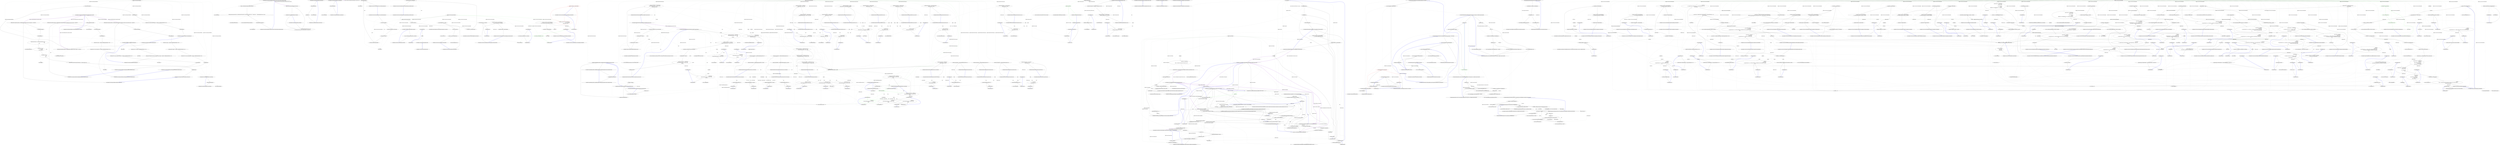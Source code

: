 digraph  {
n76 [label="HangFire.Tests.States.EnqueuedStateFeature", span=""];
n0 [label="Entry HangFire.Tests.States.EnqueuedStateFeature.FeatureSetup(Microsoft.VisualStudio.TestTools.UnitTesting.TestContext)", span="30-30", cluster="HangFire.Tests.States.EnqueuedStateFeature.FeatureSetup(Microsoft.VisualStudio.TestTools.UnitTesting.TestContext)"];
n1 [label="testRunner = TechTalk.SpecFlow.TestRunnerManager.GetTestRunner()", span="32-32", cluster="HangFire.Tests.States.EnqueuedStateFeature.FeatureSetup(Microsoft.VisualStudio.TestTools.UnitTesting.TestContext)"];
n2 [label="TechTalk.SpecFlow.FeatureInfo featureInfo = new TechTalk.SpecFlow.FeatureInfo(new System.Globalization.CultureInfo(''en-US''), ''Enqueued state'', '''', ProgrammingLanguage.CSharp, new string[] {\r\n                        ''redis''})", span="33-34", cluster="HangFire.Tests.States.EnqueuedStateFeature.FeatureSetup(Microsoft.VisualStudio.TestTools.UnitTesting.TestContext)"];
n5 [label="Entry Unk.GetTestRunner", span="", cluster="Unk.GetTestRunner"];
n3 [label="testRunner.OnFeatureStart(featureInfo)", span="35-35", cluster="HangFire.Tests.States.EnqueuedStateFeature.FeatureSetup(Microsoft.VisualStudio.TestTools.UnitTesting.TestContext)"];
n6 [label="Entry TechTalk.SpecFlow.FeatureInfo.cstr", span="", cluster="TechTalk.SpecFlow.FeatureInfo.cstr"];
n7 [label="Entry System.Globalization.CultureInfo.CultureInfo(string)", span="0-0", cluster="System.Globalization.CultureInfo.CultureInfo(string)"];
n4 [label="Exit HangFire.Tests.States.EnqueuedStateFeature.FeatureSetup(Microsoft.VisualStudio.TestTools.UnitTesting.TestContext)", span="30-30", cluster="HangFire.Tests.States.EnqueuedStateFeature.FeatureSetup(Microsoft.VisualStudio.TestTools.UnitTesting.TestContext)"];
n8 [label="Entry Unk.OnFeatureStart", span="", cluster="Unk.OnFeatureStart"];
n9 [label="Entry HangFire.Tests.States.EnqueuedStateFeature.FeatureTearDown()", span="39-39", cluster="HangFire.Tests.States.EnqueuedStateFeature.FeatureTearDown()"];
n10 [label="testRunner.OnFeatureEnd()", span="41-41", cluster="HangFire.Tests.States.EnqueuedStateFeature.FeatureTearDown()"];
n11 [label="testRunner = null", span="42-42", cluster="HangFire.Tests.States.EnqueuedStateFeature.FeatureTearDown()"];
n13 [label="Entry Unk.OnFeatureEnd", span="", cluster="Unk.OnFeatureEnd"];
n12 [label="Exit HangFire.Tests.States.EnqueuedStateFeature.FeatureTearDown()", span="39-39", cluster="HangFire.Tests.States.EnqueuedStateFeature.FeatureTearDown()"];
n14 [label="Entry HangFire.Tests.States.EnqueuedStateFeature.TestInitialize()", span="46-46", cluster="HangFire.Tests.States.EnqueuedStateFeature.TestInitialize()"];
n15 [label="((TechTalk.SpecFlow.FeatureContext.Current != null) \r\n                        && (TechTalk.SpecFlow.FeatureContext.Current.FeatureInfo.Title != ''Enqueued state''))", span="48-49", cluster="HangFire.Tests.States.EnqueuedStateFeature.TestInitialize()"];
n16 [label="HangFire.Tests.States.EnqueuedStateFeature.FeatureSetup(null)", span="51-51", cluster="HangFire.Tests.States.EnqueuedStateFeature.TestInitialize()"];
n17 [label="Exit HangFire.Tests.States.EnqueuedStateFeature.TestInitialize()", span="46-46", cluster="HangFire.Tests.States.EnqueuedStateFeature.TestInitialize()"];
n18 [label="Entry HangFire.Tests.States.EnqueuedStateFeature.ScenarioTearDown()", span="56-56", cluster="HangFire.Tests.States.EnqueuedStateFeature.ScenarioTearDown()"];
n19 [label="testRunner.OnScenarioEnd()", span="58-58", cluster="HangFire.Tests.States.EnqueuedStateFeature.ScenarioTearDown()"];
n20 [label="Exit HangFire.Tests.States.EnqueuedStateFeature.ScenarioTearDown()", span="56-56", cluster="HangFire.Tests.States.EnqueuedStateFeature.ScenarioTearDown()"];
n21 [label="Entry Unk.OnScenarioEnd", span="", cluster="Unk.OnScenarioEnd"];
n22 [label="Entry HangFire.Tests.States.EnqueuedStateFeature.ScenarioSetup(TechTalk.SpecFlow.ScenarioInfo)", span="61-61", cluster="HangFire.Tests.States.EnqueuedStateFeature.ScenarioSetup(TechTalk.SpecFlow.ScenarioInfo)"];
n23 [label="testRunner.OnScenarioStart(scenarioInfo)", span="63-63", cluster="HangFire.Tests.States.EnqueuedStateFeature.ScenarioSetup(TechTalk.SpecFlow.ScenarioInfo)"];
n24 [label="Exit HangFire.Tests.States.EnqueuedStateFeature.ScenarioSetup(TechTalk.SpecFlow.ScenarioInfo)", span="61-61", cluster="HangFire.Tests.States.EnqueuedStateFeature.ScenarioSetup(TechTalk.SpecFlow.ScenarioInfo)"];
n25 [label="Entry Unk.OnScenarioStart", span="", cluster="Unk.OnScenarioStart"];
n26 [label="Entry HangFire.Tests.States.EnqueuedStateFeature.ScenarioCleanup()", span="66-66", cluster="HangFire.Tests.States.EnqueuedStateFeature.ScenarioCleanup()"];
n27 [label="testRunner.CollectScenarioErrors()", span="68-68", cluster="HangFire.Tests.States.EnqueuedStateFeature.ScenarioCleanup()"];
n28 [label="Exit HangFire.Tests.States.EnqueuedStateFeature.ScenarioCleanup()", span="66-66", cluster="HangFire.Tests.States.EnqueuedStateFeature.ScenarioCleanup()"];
n29 [label="Entry Unk.CollectScenarioErrors", span="", cluster="Unk.CollectScenarioErrors"];
n30 [label="Entry HangFire.Tests.States.EnqueuedStateFeature.FeatureBackground()", span="71-71", cluster="HangFire.Tests.States.EnqueuedStateFeature.FeatureBackground()"];
n31 [label="testRunner.Given(''a job'', ((string)(null)), ((TechTalk.SpecFlow.Table)(null)), ''Given '')", span="75-75", cluster="HangFire.Tests.States.EnqueuedStateFeature.FeatureBackground()"];
n32 [label="testRunner.And(''the Enqueued state with the \'test\' value for the \'queue\' argument'', ((string)(null)), ((TechTalk.SpecFlow.Table)(null)), ''And '')", span="77-77", cluster="HangFire.Tests.States.EnqueuedStateFeature.FeatureBackground()"];
n34 [label="Entry Unk.Given", span="", cluster="Unk.Given"];
n33 [label="Exit HangFire.Tests.States.EnqueuedStateFeature.FeatureBackground()", span="71-71", cluster="HangFire.Tests.States.EnqueuedStateFeature.FeatureBackground()"];
n35 [label="Entry Unk.And", span="", cluster="Unk.And"];
n36 [label="Entry HangFire.Tests.States.EnqueuedStateFeature.StateNameIsEnqueued()", span="85-85", cluster="HangFire.Tests.States.EnqueuedStateFeature.StateNameIsEnqueued()"];
n37 [label="TechTalk.SpecFlow.ScenarioInfo scenarioInfo = new TechTalk.SpecFlow.ScenarioInfo(''State name is \'Enqueued\''', ((string[])(null)))", span="87-87", cluster="HangFire.Tests.States.EnqueuedStateFeature.StateNameIsEnqueued()"];
n38 [label="this.ScenarioSetup(scenarioInfo)", span="89-89", cluster="HangFire.Tests.States.EnqueuedStateFeature.StateNameIsEnqueued()"];
n43 [label="Entry TechTalk.SpecFlow.ScenarioInfo.cstr", span="", cluster="TechTalk.SpecFlow.ScenarioInfo.cstr"];
n39 [label="this.FeatureBackground()", span="91-91", cluster="HangFire.Tests.States.EnqueuedStateFeature.StateNameIsEnqueued()"];
n40 [label="testRunner.Then(''the state name is equal to \'Enqueued\''', ((string)(null)), ((TechTalk.SpecFlow.Table)(null)), ''Then '')", span="93-93", cluster="HangFire.Tests.States.EnqueuedStateFeature.StateNameIsEnqueued()"];
n41 [label="this.ScenarioCleanup()", span="95-95", cluster="HangFire.Tests.States.EnqueuedStateFeature.StateNameIsEnqueued()"];
n44 [label="Entry Unk.Then", span="", cluster="Unk.Then"];
n42 [label="Exit HangFire.Tests.States.EnqueuedStateFeature.StateNameIsEnqueued()", span="85-85", cluster="HangFire.Tests.States.EnqueuedStateFeature.StateNameIsEnqueued()"];
n45 [label="Entry HangFire.Tests.States.EnqueuedStateFeature.ItHasTheCorrectPropertiesSet()", span="102-102", cluster="HangFire.Tests.States.EnqueuedStateFeature.ItHasTheCorrectPropertiesSet()"];
n46 [label="TechTalk.SpecFlow.ScenarioInfo scenarioInfo = new TechTalk.SpecFlow.ScenarioInfo(''It has the correct properties set'', ((string[])(null)))", span="104-104", cluster="HangFire.Tests.States.EnqueuedStateFeature.ItHasTheCorrectPropertiesSet()"];
n47 [label="this.ScenarioSetup(scenarioInfo)", span="106-106", cluster="HangFire.Tests.States.EnqueuedStateFeature.ItHasTheCorrectPropertiesSet()"];
n48 [label="this.FeatureBackground()", span="108-108", cluster="HangFire.Tests.States.EnqueuedStateFeature.ItHasTheCorrectPropertiesSet()"];
n49 [label="TechTalk.SpecFlow.Table table1 = new TechTalk.SpecFlow.Table(new string[] {\r\n                        ''Name'',\r\n                        ''Value''})", span="110-112", cluster="HangFire.Tests.States.EnqueuedStateFeature.ItHasTheCorrectPropertiesSet()"];
n50 [label="table1.AddRow(new string[] {\r\n                        ''EnqueuedAt'',\r\n                        ''<UtcNow timestamp>''})", span="113-115", cluster="HangFire.Tests.States.EnqueuedStateFeature.ItHasTheCorrectPropertiesSet()"];
n55 [label="Entry TechTalk.SpecFlow.Table.cstr", span="", cluster="TechTalk.SpecFlow.Table.cstr"];
n51 [label="table1.AddRow(new string[] {\r\n                        ''Queue'',\r\n                        ''test''})", span="116-118", cluster="HangFire.Tests.States.EnqueuedStateFeature.ItHasTheCorrectPropertiesSet()"];
n52 [label="testRunner.Then(''properties table contains the following items:'', ((string)(null)), table1, ''Then '')", span="120-120", cluster="HangFire.Tests.States.EnqueuedStateFeature.ItHasTheCorrectPropertiesSet()"];
n56 [label="Entry Unk.AddRow", span="", cluster="Unk.AddRow"];
n53 [label="this.ScenarioCleanup()", span="122-122", cluster="HangFire.Tests.States.EnqueuedStateFeature.ItHasTheCorrectPropertiesSet()"];
n54 [label="Exit HangFire.Tests.States.EnqueuedStateFeature.ItHasTheCorrectPropertiesSet()", span="102-102", cluster="HangFire.Tests.States.EnqueuedStateFeature.ItHasTheCorrectPropertiesSet()"];
n57 [label="Entry HangFire.Tests.States.EnqueuedStateFeature.AfterApplyingItShouldEnqueueTheJobToTheGivenQueue()", span="129-129", cluster="HangFire.Tests.States.EnqueuedStateFeature.AfterApplyingItShouldEnqueueTheJobToTheGivenQueue()"];
n58 [label="TechTalk.SpecFlow.ScenarioInfo scenarioInfo = new TechTalk.SpecFlow.ScenarioInfo(''After applying, it should enqueue the job to the given queue'', ((string[])(null)))", span="131-131", cluster="HangFire.Tests.States.EnqueuedStateFeature.AfterApplyingItShouldEnqueueTheJobToTheGivenQueue()"];
n59 [label="this.ScenarioSetup(scenarioInfo)", span="133-133", cluster="HangFire.Tests.States.EnqueuedStateFeature.AfterApplyingItShouldEnqueueTheJobToTheGivenQueue()"];
n60 [label="this.FeatureBackground()", span="135-135", cluster="HangFire.Tests.States.EnqueuedStateFeature.AfterApplyingItShouldEnqueueTheJobToTheGivenQueue()"];
n61 [label="testRunner.When(''I apply it'', ((string)(null)), ((TechTalk.SpecFlow.Table)(null)), ''When '')", span="137-137", cluster="HangFire.Tests.States.EnqueuedStateFeature.AfterApplyingItShouldEnqueueTheJobToTheGivenQueue()"];
n62 [label="testRunner.Then(''the \'test\' queue contains the job'', ((string)(null)), ((TechTalk.SpecFlow.Table)(null)), ''Then '')", span="139-139", cluster="HangFire.Tests.States.EnqueuedStateFeature.AfterApplyingItShouldEnqueueTheJobToTheGivenQueue()"];
n66 [label="Entry Unk.When", span="", cluster="Unk.When"];
n63 [label="testRunner.And(''the \'test\' queue was added to the queues set'', ((string)(null)), ((TechTalk.SpecFlow.Table)(null)), ''And '')", span="141-141", cluster="HangFire.Tests.States.EnqueuedStateFeature.AfterApplyingItShouldEnqueueTheJobToTheGivenQueue()"];
n64 [label="this.ScenarioCleanup()", span="143-143", cluster="HangFire.Tests.States.EnqueuedStateFeature.AfterApplyingItShouldEnqueueTheJobToTheGivenQueue()"];
n65 [label="Exit HangFire.Tests.States.EnqueuedStateFeature.AfterApplyingItShouldEnqueueTheJobToTheGivenQueue()", span="129-129", cluster="HangFire.Tests.States.EnqueuedStateFeature.AfterApplyingItShouldEnqueueTheJobToTheGivenQueue()"];
n67 [label="Entry HangFire.Tests.States.EnqueuedStateFeature.AfterUnapplyingItShouldNotRemoveTheJobFromTheQueue()", span="150-150", cluster="HangFire.Tests.States.EnqueuedStateFeature.AfterUnapplyingItShouldNotRemoveTheJobFromTheQueue()"];
n68 [label="TechTalk.SpecFlow.ScenarioInfo scenarioInfo = new TechTalk.SpecFlow.ScenarioInfo(''After unapplying, it should not remove the job from the queue'', ((string[])(null)))", span="152-152", cluster="HangFire.Tests.States.EnqueuedStateFeature.AfterUnapplyingItShouldNotRemoveTheJobFromTheQueue()"];
n69 [label="this.ScenarioSetup(scenarioInfo)", span="154-154", cluster="HangFire.Tests.States.EnqueuedStateFeature.AfterUnapplyingItShouldNotRemoveTheJobFromTheQueue()"];
n70 [label="this.FeatureBackground()", span="156-156", cluster="HangFire.Tests.States.EnqueuedStateFeature.AfterUnapplyingItShouldNotRemoveTheJobFromTheQueue()"];
n71 [label="testRunner.When(''I apply it'', ((string)(null)), ((TechTalk.SpecFlow.Table)(null)), ''When '')", span="158-158", cluster="HangFire.Tests.States.EnqueuedStateFeature.AfterUnapplyingItShouldNotRemoveTheJobFromTheQueue()"];
n72 [label="testRunner.And(''after I unapply it'', ((string)(null)), ((TechTalk.SpecFlow.Table)(null)), ''And '')", span="160-160", cluster="HangFire.Tests.States.EnqueuedStateFeature.AfterUnapplyingItShouldNotRemoveTheJobFromTheQueue()"];
n73 [label="testRunner.Then(''the \'test\' queue still contains the job'', ((string)(null)), ((TechTalk.SpecFlow.Table)(null)), ''Then '')", span="162-162", cluster="HangFire.Tests.States.EnqueuedStateFeature.AfterUnapplyingItShouldNotRemoveTheJobFromTheQueue()"];
n74 [label="this.ScenarioCleanup()", span="164-164", cluster="HangFire.Tests.States.EnqueuedStateFeature.AfterUnapplyingItShouldNotRemoveTheJobFromTheQueue()"];
n75 [label="Exit HangFire.Tests.States.EnqueuedStateFeature.AfterUnapplyingItShouldNotRemoveTheJobFromTheQueue()", span="150-150", cluster="HangFire.Tests.States.EnqueuedStateFeature.AfterUnapplyingItShouldNotRemoveTheJobFromTheQueue()"];
m0_45 [label="Entry Unk.NotNull", span="", cluster="Unk.NotNull", file="CreateContextFacts.cs"];
m0_12 [label="Entry Hangfire.Core.Tests.Client.CreateContextFacts.Ctor_ThrowsAnException_WhenConnectionIsNull()", span="24-24", cluster="Hangfire.Core.Tests.Client.CreateContextFacts.Ctor_ThrowsAnException_WhenConnectionIsNull()", file="CreateContextFacts.cs"];
m0_13 [label="var exception = Assert.Throws<ArgumentNullException>(\r\n                () => new CreateContext(null, _job, _state.Object))", span="26-27", cluster="Hangfire.Core.Tests.Client.CreateContextFacts.Ctor_ThrowsAnException_WhenConnectionIsNull()", file="CreateContextFacts.cs"];
m0_14 [label="Assert.Equal(''connection'', exception.ParamName)", span="29-29", cluster="Hangfire.Core.Tests.Client.CreateContextFacts.Ctor_ThrowsAnException_WhenConnectionIsNull()", file="CreateContextFacts.cs"];
m0_15 [label="Exit Hangfire.Core.Tests.Client.CreateContextFacts.Ctor_ThrowsAnException_WhenConnectionIsNull()", span="24-24", cluster="Hangfire.Core.Tests.Client.CreateContextFacts.Ctor_ThrowsAnException_WhenConnectionIsNull()", file="CreateContextFacts.cs"];
m0_16 [label="Entry Unk.>", span="", cluster="Unk.>", file="CreateContextFacts.cs"];
m0_36 [label="Entry Hangfire.Core.Tests.Client.CreateContextFacts.Ctor_CorrectlyInitializes_AllProperties()", span="52-52", cluster="Hangfire.Core.Tests.Client.CreateContextFacts.Ctor_CorrectlyInitializes_AllProperties()", file="CreateContextFacts.cs"];
m0_37 [label="var context = CreateContext()", span="54-54", cluster="Hangfire.Core.Tests.Client.CreateContextFacts.Ctor_CorrectlyInitializes_AllProperties()", file="CreateContextFacts.cs"];
m0_38 [label="Assert.Same(_connection.Object, context.Connection)", span="56-56", cluster="Hangfire.Core.Tests.Client.CreateContextFacts.Ctor_CorrectlyInitializes_AllProperties()", file="CreateContextFacts.cs"];
m0_39 [label="Assert.Same(_job, context.Job)", span="57-57", cluster="Hangfire.Core.Tests.Client.CreateContextFacts.Ctor_CorrectlyInitializes_AllProperties()", file="CreateContextFacts.cs"];
m0_40 [label="Assert.Same(_state.Object, context.InitialState)", span="58-58", cluster="Hangfire.Core.Tests.Client.CreateContextFacts.Ctor_CorrectlyInitializes_AllProperties()", file="CreateContextFacts.cs"];
m0_41 [label="Assert.NotNull(context.Items)", span="60-60", cluster="Hangfire.Core.Tests.Client.CreateContextFacts.Ctor_CorrectlyInitializes_AllProperties()", file="CreateContextFacts.cs"];
m0_42 [label="Exit Hangfire.Core.Tests.Client.CreateContextFacts.Ctor_CorrectlyInitializes_AllProperties()", span="52-52", cluster="Hangfire.Core.Tests.Client.CreateContextFacts.Ctor_CorrectlyInitializes_AllProperties()", file="CreateContextFacts.cs"];
m0_6 [label="Entry Mock<IState>.cstr", span="", cluster="Mock<IState>.cstr", file="CreateContextFacts.cs"];
m0_44 [label="Entry Unk.Same", span="", cluster="Unk.Same", file="CreateContextFacts.cs"];
m0_29 [label="Entry Hangfire.Core.Tests.Client.CreateContextFacts.Ctor_ThrowsAnException_WhenStateIsNull()", span="42-42", cluster="Hangfire.Core.Tests.Client.CreateContextFacts.Ctor_ThrowsAnException_WhenStateIsNull()", file="CreateContextFacts.cs"];
m0_30 [label="var exception = Assert.Throws<ArgumentNullException>(\r\n                () => new CreateContext(\r\n                    _connection.Object, _job, null))", span="44-46", cluster="Hangfire.Core.Tests.Client.CreateContextFacts.Ctor_ThrowsAnException_WhenStateIsNull()", color=red, community=0, file="CreateContextFacts.cs"];
m0_31 [label="Assert.Equal(''initialState'', exception.ParamName)", span="48-48", cluster="Hangfire.Core.Tests.Client.CreateContextFacts.Ctor_ThrowsAnException_WhenStateIsNull()", file="CreateContextFacts.cs", color=red, community=0];
m0_0 [label="Entry Hangfire.Core.Tests.Client.CreateContextFacts.CreateContextFacts()", span="16-16", cluster="Hangfire.Core.Tests.Client.CreateContextFacts.CreateContextFacts()", file="CreateContextFacts.cs"];
m0_1 [label="_job = Job.FromExpression(() => Method())", span="18-18", cluster="Hangfire.Core.Tests.Client.CreateContextFacts.CreateContextFacts()", file="CreateContextFacts.cs"];
m0_2 [label="_state = new Mock<IState>()", span="19-19", cluster="Hangfire.Core.Tests.Client.CreateContextFacts.CreateContextFacts()", file="CreateContextFacts.cs"];
m0_3 [label="_connection = new Mock<IStorageConnection>()", span="20-20", cluster="Hangfire.Core.Tests.Client.CreateContextFacts.CreateContextFacts()", file="CreateContextFacts.cs"];
m0_4 [label="Exit Hangfire.Core.Tests.Client.CreateContextFacts.CreateContextFacts()", span="16-16", cluster="Hangfire.Core.Tests.Client.CreateContextFacts.CreateContextFacts()", file="CreateContextFacts.cs"];
m0_51 [label="Entry Hangfire.Client.CreateContext.CreateContext(Hangfire.Client.CreateContext)", span="30-30", cluster="Hangfire.Client.CreateContext.CreateContext(Hangfire.Client.CreateContext)", file="CreateContextFacts.cs"];
m0_11 [label="Entry Hangfire.Core.Tests.Client.CreateContextFacts.Method()", span="72-72", cluster="Hangfire.Core.Tests.Client.CreateContextFacts.Method()", file="CreateContextFacts.cs"];
m0_52 [label="Exit Hangfire.Core.Tests.Client.CreateContextFacts.Method()", span="72-72", cluster="Hangfire.Core.Tests.Client.CreateContextFacts.Method()", file="CreateContextFacts.cs"];
m0_43 [label="Entry Hangfire.Core.Tests.Client.CreateContextFacts.CreateContext()", span="76-76", cluster="Hangfire.Core.Tests.Client.CreateContextFacts.CreateContext()", file="CreateContextFacts.cs"];
m0_53 [label="return new CreateContext(_connection.Object, _job, _state.Object);", span="78-78", cluster="Hangfire.Core.Tests.Client.CreateContextFacts.CreateContext()", file="CreateContextFacts.cs"];
m0_54 [label="Exit Hangfire.Core.Tests.Client.CreateContextFacts.CreateContext()", span="76-76", cluster="Hangfire.Core.Tests.Client.CreateContextFacts.CreateContext()", file="CreateContextFacts.cs"];
m0_17 [label="Entry Unk.Equal", span="", cluster="Unk.Equal", file="CreateContextFacts.cs"];
m0_32 [label="Entry Unk.DoesNotThrow", span="", cluster="Unk.DoesNotThrow", file="CreateContextFacts.cs"];
m0_22 [label="Entry Hangfire.Core.Tests.Client.CreateContextFacts.Ctor_ThrowsAnException_WhenJobIsNull()", span="33-33", cluster="Hangfire.Core.Tests.Client.CreateContextFacts.Ctor_ThrowsAnException_WhenJobIsNull()", file="CreateContextFacts.cs"];
m0_23 [label="var exception = Assert.Throws<ArgumentNullException>(\r\n                () => new CreateContext(_connection.Object, null, _state.Object))", span="35-36", cluster="Hangfire.Core.Tests.Client.CreateContextFacts.Ctor_ThrowsAnException_WhenJobIsNull()", file="CreateContextFacts.cs"];
m0_24 [label="Assert.Equal(''job'', exception.ParamName)", span="38-38", cluster="Hangfire.Core.Tests.Client.CreateContextFacts.Ctor_ThrowsAnException_WhenJobIsNull()", file="CreateContextFacts.cs"];
m0_25 [label="Exit Hangfire.Core.Tests.Client.CreateContextFacts.Ctor_ThrowsAnException_WhenJobIsNull()", span="33-33", cluster="Hangfire.Core.Tests.Client.CreateContextFacts.Ctor_ThrowsAnException_WhenJobIsNull()", file="CreateContextFacts.cs"];
m0_46 [label="Entry Hangfire.Core.Tests.Client.CreateContextFacts.CopyCtor_CopiesItemsDictionary_FromTheGivenContext()", span="64-64", cluster="Hangfire.Core.Tests.Client.CreateContextFacts.CopyCtor_CopiesItemsDictionary_FromTheGivenContext()", file="CreateContextFacts.cs"];
m0_47 [label="var context = CreateContext()", span="66-66", cluster="Hangfire.Core.Tests.Client.CreateContextFacts.CopyCtor_CopiesItemsDictionary_FromTheGivenContext()", file="CreateContextFacts.cs"];
m0_48 [label="var contextCopy = new CreateContext(context)", span="67-67", cluster="Hangfire.Core.Tests.Client.CreateContextFacts.CopyCtor_CopiesItemsDictionary_FromTheGivenContext()", file="CreateContextFacts.cs"];
m0_49 [label="Assert.Same(context.Items, contextCopy.Items)", span="69-69", cluster="Hangfire.Core.Tests.Client.CreateContextFacts.CopyCtor_CopiesItemsDictionary_FromTheGivenContext()", file="CreateContextFacts.cs"];
m0_50 [label="Exit Hangfire.Core.Tests.Client.CreateContextFacts.CopyCtor_CopiesItemsDictionary_FromTheGivenContext()", span="64-64", cluster="Hangfire.Core.Tests.Client.CreateContextFacts.CopyCtor_CopiesItemsDictionary_FromTheGivenContext()", file="CreateContextFacts.cs"];
m0_7 [label="Entry Mock<IStorageConnection>.cstr", span="", cluster="Mock<IStorageConnection>.cstr", file="CreateContextFacts.cs"];
m0_33 [label="Entry lambda expression", span="45-46", cluster="lambda expression", file="CreateContextFacts.cs"];
m0_8 [label="Entry lambda expression", span="18-18", cluster="lambda expression", file="CreateContextFacts.cs"];
m0_9 [label="Method()", span="18-18", cluster="lambda expression", file="CreateContextFacts.cs"];
m0_10 [label="Exit lambda expression", span="18-18", cluster="lambda expression", file="CreateContextFacts.cs"];
m0_18 [label="Entry lambda expression", span="27-27", cluster="lambda expression", file="CreateContextFacts.cs"];
m0_19 [label="new CreateContext(null, _job, _state.Object)", span="27-27", cluster="lambda expression", file="CreateContextFacts.cs"];
m0_20 [label="Exit lambda expression", span="27-27", cluster="lambda expression", file="CreateContextFacts.cs"];
m0_26 [label="Entry lambda expression", span="36-36", cluster="lambda expression", file="CreateContextFacts.cs"];
m0_27 [label="new CreateContext(_connection.Object, null, _state.Object)", span="36-36", cluster="lambda expression", file="CreateContextFacts.cs"];
m0_28 [label="Exit lambda expression", span="36-36", cluster="lambda expression", file="CreateContextFacts.cs"];
m0_34 [label="new CreateContext(_connection.Object, _job, null)", span="44-44", cluster="lambda expression", color=green, community=0, file="CreateContextFacts.cs"];
m0_35 [label="Exit lambda expression", span="45-46", cluster="lambda expression", file="CreateContextFacts.cs"];
m0_21 [label="Entry CreateContext.cstr", span="", cluster="CreateContext.cstr", file="CreateContextFacts.cs"];
m0_5 [label="Entry Hangfire.Common.Job.FromExpression(System.Linq.Expressions.Expression<System.Action>)", span="148-148", cluster="Hangfire.Common.Job.FromExpression(System.Linq.Expressions.Expression<System.Action>)", file="CreateContextFacts.cs"];
m0_55 [label="Hangfire.Core.Tests.Client.CreateContextFacts", span="", file="CreateContextFacts.cs"];
m1_6 [label="Exit HangFire.Web.AspNetBackgroundJobServer.AspNetBackgroundJobServer(HangFire.BackgroundJobServerOptions)", span="41-41", cluster="HangFire.Web.AspNetBackgroundJobServer.AspNetBackgroundJobServer(HangFire.BackgroundJobServerOptions)", file="CreatingContext.cs"];
m1_7 [label="Entry HangFire.Web.AspNetBackgroundJobServer.AspNetBackgroundJobServer(HangFire.BackgroundJobServerOptions, HangFire.JobStorage)", span="53-53", cluster="HangFire.Web.AspNetBackgroundJobServer.AspNetBackgroundJobServer(HangFire.BackgroundJobServerOptions, HangFire.JobStorage)", file="CreatingContext.cs"];
m1_8 [label="HostingEnvironment.RegisterObject(this)", span="56-56", cluster="HangFire.Web.AspNetBackgroundJobServer.AspNetBackgroundJobServer(HangFire.BackgroundJobServerOptions, HangFire.JobStorage)", file="CreatingContext.cs"];
m1_117 [label="Entry HangFire.Redis.RedisWriteOnlyTransaction.DecrementCounter(string, System.TimeSpan)", span="118-118", cluster="HangFire.Redis.RedisWriteOnlyTransaction.DecrementCounter(string, System.TimeSpan)", file="CreatingContext.cs"];
m1_118 [label="_transaction.QueueCommand(x => x.DecrementValue(RedisStorage.Prefix + key))", span="120-120", cluster="HangFire.Redis.RedisWriteOnlyTransaction.DecrementCounter(string, System.TimeSpan)", file="CreatingContext.cs"];
m1_119 [label="_transaction.QueueCommand(x => x.ExpireEntryIn(RedisStorage.Prefix + key, expireIn))", span="121-121", cluster="HangFire.Redis.RedisWriteOnlyTransaction.DecrementCounter(string, System.TimeSpan)", file="CreatingContext.cs"];
m1_120 [label="Exit HangFire.Redis.RedisWriteOnlyTransaction.DecrementCounter(string, System.TimeSpan)", span="118-118", cluster="HangFire.Redis.RedisWriteOnlyTransaction.DecrementCounter(string, System.TimeSpan)", file="CreatingContext.cs"];
m1_57 [label="Entry HangFire.Redis.RedisWriteOnlyTransaction.AddJobState(string, HangFire.Common.States.State)", span="79-79", cluster="HangFire.Redis.RedisWriteOnlyTransaction.AddJobState(string, HangFire.Common.States.State)", file="CreatingContext.cs"];
m1_74 [label="_transaction.QueueCommand(x => x.EnqueueItemOnList(\r\n                String.Format(RedisStorage.Prefix + ''job:{0}:history'', jobId),\r\n                JobHelper.ToJson(storedData)))", span="88-90", cluster="HangFire.Redis.RedisWriteOnlyTransaction.AddJobState(string, HangFire.Common.States.State)", file="CreatingContext.cs"];
m1_70 [label="var storedData = new Dictionary<string, string>(state.Serialize())", span="83-83", cluster="HangFire.Redis.RedisWriteOnlyTransaction.AddJobState(string, HangFire.Common.States.State)", file="CreatingContext.cs"];
m1_73 [label="storedData.Add(''CreatedAt'', JobHelper.ToStringTimestamp(DateTime.UtcNow))", span="86-86", cluster="HangFire.Redis.RedisWriteOnlyTransaction.AddJobState(string, HangFire.Common.States.State)", file="CreatingContext.cs"];
m1_71 [label="storedData.Add(''State'', state.Name)", span="84-84", cluster="HangFire.Redis.RedisWriteOnlyTransaction.AddJobState(string, HangFire.Common.States.State)", file="CreatingContext.cs"];
m1_72 [label="storedData.Add(''Reason'', state.Reason)", span="85-85", cluster="HangFire.Redis.RedisWriteOnlyTransaction.AddJobState(string, HangFire.Common.States.State)", file="CreatingContext.cs"];
m1_75 [label="Exit HangFire.Redis.RedisWriteOnlyTransaction.AddJobState(string, HangFire.Common.States.State)", span="79-79", cluster="HangFire.Redis.RedisWriteOnlyTransaction.AddJobState(string, HangFire.Common.States.State)", file="CreatingContext.cs"];
m1_147 [label="Entry HangFire.Redis.RedisWriteOnlyTransaction.InsertToList(string, string)", span="142-142", cluster="HangFire.Redis.RedisWriteOnlyTransaction.InsertToList(string, string)", file="CreatingContext.cs"];
m1_148 [label="_transaction.QueueCommand(x => x.EnqueueItemOnList(\r\n                RedisStorage.Prefix + key, value))", span="144-145", cluster="HangFire.Redis.RedisWriteOnlyTransaction.InsertToList(string, string)", file="CreatingContext.cs"];
m1_149 [label="Exit HangFire.Redis.RedisWriteOnlyTransaction.InsertToList(string, string)", span="142-142", cluster="HangFire.Redis.RedisWriteOnlyTransaction.InsertToList(string, string)", file="CreatingContext.cs"];
m1_81 [label="Entry Unk.EnqueueItemOnList", span="", cluster="Unk.EnqueueItemOnList", file="CreatingContext.cs"];
m1_56 [label="Entry System.Collections.Generic.Dictionary<TKey, TValue>.Add(TKey, TValue)", span="0-0", cluster="System.Collections.Generic.Dictionary<TKey, TValue>.Add(TKey, TValue)", file="CreatingContext.cs"];
m1_5 [label="HostingEnvironment.RegisterObject(this)", span="44-44", cluster="HangFire.Web.AspNetBackgroundJobServer.AspNetBackgroundJobServer(HangFire.BackgroundJobServerOptions)", file="CreatingContext.cs"];
m1_4 [label="Exit HangFire.Redis.RedisWriteOnlyTransaction.RedisWriteOnlyTransaction(IRedisTransaction)", span="13-13", cluster="HangFire.Redis.RedisWriteOnlyTransaction.RedisWriteOnlyTransaction(IRedisTransaction)", file="CreatingContext.cs"];
m1_69 [label="Entry Unk.SetRangeInHash", span="", cluster="Unk.SetRangeInHash", file="CreatingContext.cs"];
m1_100 [label="Entry HangFire.Redis.RedisWriteOnlyTransaction.IncrementCounter(string, System.TimeSpan)", span="107-107", cluster="HangFire.Redis.RedisWriteOnlyTransaction.IncrementCounter(string, System.TimeSpan)", file="CreatingContext.cs"];
m1_101 [label="_transaction.QueueCommand(x => x.IncrementValue(RedisStorage.Prefix + key))", span="109-109", cluster="HangFire.Redis.RedisWriteOnlyTransaction.IncrementCounter(string, System.TimeSpan)", file="CreatingContext.cs"];
m1_102 [label="_transaction.QueueCommand(x => x.ExpireEntryIn(RedisStorage.Prefix + key, expireIn))", span="110-110", cluster="HangFire.Redis.RedisWriteOnlyTransaction.IncrementCounter(string, System.TimeSpan)", file="CreatingContext.cs"];
m1_103 [label="Exit HangFire.Redis.RedisWriteOnlyTransaction.IncrementCounter(string, System.TimeSpan)", span="107-107", cluster="HangFire.Redis.RedisWriteOnlyTransaction.IncrementCounter(string, System.TimeSpan)", file="CreatingContext.cs"];
m1_160 [label="Entry HangFire.Redis.RedisWriteOnlyTransaction.TrimList(string, int, int)", span="154-154", cluster="HangFire.Redis.RedisWriteOnlyTransaction.TrimList(string, int, int)", file="CreatingContext.cs"];
m1_161 [label="_transaction.QueueCommand(x => x.TrimList(\r\n                RedisStorage.Prefix + key, keepStartingFrom, keepEndingAt))", span="157-158", cluster="HangFire.Redis.RedisWriteOnlyTransaction.TrimList(string, int, int)", file="CreatingContext.cs"];
m1_162 [label="Exit HangFire.Redis.RedisWriteOnlyTransaction.TrimList(string, int, int)", span="154-154", cluster="HangFire.Redis.RedisWriteOnlyTransaction.TrimList(string, int, int)", file="CreatingContext.cs"];
m1_0 [label="Entry HangFire.Redis.RedisWriteOnlyTransaction.RedisWriteOnlyTransaction(IRedisTransaction)", span="13-13", cluster="HangFire.Redis.RedisWriteOnlyTransaction.RedisWriteOnlyTransaction(IRedisTransaction)", file="CreatingContext.cs"];
m1_1 [label="transaction == null", span="15-15", cluster="HangFire.Redis.RedisWriteOnlyTransaction.RedisWriteOnlyTransaction(IRedisTransaction)", file="CreatingContext.cs"];
m1_2 [label="throw new ArgumentNullException(''transaction'');", span="15-15", cluster="HangFire.Redis.RedisWriteOnlyTransaction.RedisWriteOnlyTransaction(IRedisTransaction)", file="CreatingContext.cs"];
m1_61 [label="Entry Unk.SetEntryInHash", span="", cluster="Unk.SetEntryInHash", file="CreatingContext.cs"];
m1_89 [label="Entry Unk.AddItemToSet", span="", cluster="Unk.AddItemToSet", file="CreatingContext.cs"];
m1_23 [label="Entry string.Format(string, object)", span="0-0", cluster="string.Format(string, object)", file="CreatingContext.cs"];
m1_46 [label="Entry HangFire.Redis.RedisWriteOnlyTransaction.SetJobState(string, HangFire.Common.States.State)", span="55-55", cluster="HangFire.Redis.RedisWriteOnlyTransaction.SetJobState(string, HangFire.Common.States.State)", file="CreatingContext.cs"];
m1_47 [label="_transaction.QueueCommand(x => x.SetEntryInHash(\r\n                String.Format(RedisStorage.Prefix + ''job:{0}'', jobId),\r\n                ''State'',\r\n                state.Name))", span="57-60", cluster="HangFire.Redis.RedisWriteOnlyTransaction.SetJobState(string, HangFire.Common.States.State)", file="CreatingContext.cs"];
m1_48 [label="_transaction.QueueCommand(x => x.RemoveEntry(\r\n                String.Format(RedisStorage.Prefix + ''job:{0}:state'', jobId)))", span="62-63", cluster="HangFire.Redis.RedisWriteOnlyTransaction.SetJobState(string, HangFire.Common.States.State)", file="CreatingContext.cs"];
m1_51 [label="_transaction.QueueCommand(x => x.SetRangeInHash(\r\n                String.Format(RedisStorage.Prefix + ''job:{0}:state'', jobId),\r\n                storedData))", span="72-74", cluster="HangFire.Redis.RedisWriteOnlyTransaction.SetJobState(string, HangFire.Common.States.State)", file="CreatingContext.cs"];
m1_52 [label="AddJobState(jobId, state)", span="76-76", cluster="HangFire.Redis.RedisWriteOnlyTransaction.SetJobState(string, HangFire.Common.States.State)", file="CreatingContext.cs"];
m1_49 [label="var storedData = new Dictionary<string, string>(state.Serialize())", span="69-69", cluster="HangFire.Redis.RedisWriteOnlyTransaction.SetJobState(string, HangFire.Common.States.State)", file="CreatingContext.cs"];
m1_50 [label="storedData.Add(''State'', state.Name)", span="70-70", cluster="HangFire.Redis.RedisWriteOnlyTransaction.SetJobState(string, HangFire.Common.States.State)", file="CreatingContext.cs"];
m1_53 [label="Exit HangFire.Redis.RedisWriteOnlyTransaction.SetJobState(string, HangFire.Common.States.State)", span="55-55", cluster="HangFire.Redis.RedisWriteOnlyTransaction.SetJobState(string, HangFire.Common.States.State)", file="CreatingContext.cs"];
m1_179 [label="Entry HangFire.Redis.RedisWriteOnlyTransaction.ExpireValue(string, System.TimeSpan)", span="172-172", cluster="HangFire.Redis.RedisWriteOnlyTransaction.ExpireValue(string, System.TimeSpan)", file="CreatingContext.cs"];
m1_180 [label="_transaction.QueueCommand(x => x.ExpireEntryIn(\r\n                RedisStorage.Prefix + key, expireIn))", span="174-175", cluster="HangFire.Redis.RedisWriteOnlyTransaction.ExpireValue(string, System.TimeSpan)", file="CreatingContext.cs"];
m1_181 [label="Exit HangFire.Redis.RedisWriteOnlyTransaction.ExpireValue(string, System.TimeSpan)", span="172-172", cluster="HangFire.Redis.RedisWriteOnlyTransaction.ExpireValue(string, System.TimeSpan)", file="CreatingContext.cs"];
m1_65 [label="Entry Unk.RemoveEntry", span="", cluster="Unk.RemoveEntry", file="CreatingContext.cs"];
m1_55 [label="Entry HangFire.Common.States.State.Serialize()", span="27-27", cluster="HangFire.Common.States.State.Serialize()", file="CreatingContext.cs"];
m1_16 [label="_transaction.QueueCommand(x => x.ExpireEntryIn(\r\n                String.Format(RedisStorage.Prefix + ''job:{0}:history'', jobId),\r\n                expireIn))", span="36-38", cluster="HangFire.Redis.RedisWriteOnlyTransaction.ExpireJob(string, System.TimeSpan)", file="CreatingContext.cs"];
m1_17 [label="_transaction.QueueCommand(x => x.ExpireEntryIn(\r\n                String.Format(RedisStorage.Prefix + ''job:{0}:state'', jobId),\r\n                expireIn))", span="40-42", cluster="HangFire.Redis.RedisWriteOnlyTransaction.ExpireJob(string, System.TimeSpan)", file="CreatingContext.cs"];
m1_18 [label="Exit HangFire.Redis.RedisWriteOnlyTransaction.ExpireJob(string, System.TimeSpan)", span="30-30", cluster="HangFire.Redis.RedisWriteOnlyTransaction.ExpireJob(string, System.TimeSpan)", file="CreatingContext.cs"];
m1_99 [label="Entry Unk.IncrementValue", span="", cluster="Unk.IncrementValue", file="CreatingContext.cs"];
m1_10 [label="Entry HangFire.Redis.RedisWriteOnlyTransaction.Commit()", span="25-25", cluster="HangFire.Redis.RedisWriteOnlyTransaction.Commit()", file="CreatingContext.cs"];
m1_11 [label="return _transaction.Commit();", span="27-27", cluster="HangFire.Redis.RedisWriteOnlyTransaction.Commit()", file="CreatingContext.cs"];
m1_12 [label="Exit HangFire.Redis.RedisWriteOnlyTransaction.Commit()", span="25-25", cluster="HangFire.Redis.RedisWriteOnlyTransaction.Commit()", file="CreatingContext.cs"];
m1_13 [label="Entry Unk.Commit", span="", cluster="Unk.Commit", file="CreatingContext.cs"];
m1_31 [label="Entry HangFire.Redis.RedisWriteOnlyTransaction.PersistJob(string)", span="45-45", cluster="HangFire.Redis.RedisWriteOnlyTransaction.PersistJob(string)", file="CreatingContext.cs"];
m1_32 [label="_transaction.QueueCommand(x => ((IRedisNativeClient)x).Persist(\r\n                String.Format(RedisStorage.Prefix + ''job:{0}'', jobId)))", span="47-48", cluster="HangFire.Redis.RedisWriteOnlyTransaction.PersistJob(string)", file="CreatingContext.cs"];
m1_33 [label="_transaction.QueueCommand(x => ((IRedisNativeClient)x).Persist(\r\n                String.Format(RedisStorage.Prefix + ''job:{0}:history'', jobId)))", span="49-50", cluster="HangFire.Redis.RedisWriteOnlyTransaction.PersistJob(string)", file="CreatingContext.cs"];
m1_34 [label="_transaction.QueueCommand(x => ((IRedisNativeClient)x).Persist(\r\n                String.Format(RedisStorage.Prefix + ''job:{0}:state'', jobId)))", span="51-52", cluster="HangFire.Redis.RedisWriteOnlyTransaction.PersistJob(string)", file="CreatingContext.cs"];
m1_35 [label="Exit HangFire.Redis.RedisWriteOnlyTransaction.PersistJob(string)", span="45-45", cluster="HangFire.Redis.RedisWriteOnlyTransaction.PersistJob(string)", file="CreatingContext.cs"];
m1_24 [label="Entry Unk.ExpireEntryIn", span="", cluster="Unk.ExpireEntryIn", file="CreatingContext.cs"];
m1_133 [label="Entry Unk.AddItemToSortedSet", span="", cluster="Unk.AddItemToSortedSet", file="CreatingContext.cs"];
m1_110 [label="Entry HangFire.Redis.RedisWriteOnlyTransaction.DecrementCounter(string)", span="113-113", cluster="HangFire.Redis.RedisWriteOnlyTransaction.DecrementCounter(string)", file="CreatingContext.cs"];
m1_111 [label="_transaction.QueueCommand(x => x.DecrementValue(RedisStorage.Prefix + key))", span="115-115", cluster="HangFire.Redis.RedisWriteOnlyTransaction.DecrementCounter(string)", file="CreatingContext.cs"];
m1_112 [label="Exit HangFire.Redis.RedisWriteOnlyTransaction.DecrementCounter(string)", span="113-113", cluster="HangFire.Redis.RedisWriteOnlyTransaction.DecrementCounter(string)", file="CreatingContext.cs"];
m1_127 [label="Entry HangFire.Redis.RedisWriteOnlyTransaction.AddToSet(string, string)", span="124-124", cluster="HangFire.Redis.RedisWriteOnlyTransaction.AddToSet(string, string)", file="CreatingContext.cs"];
m1_128 [label="_transaction.QueueCommand(x => x.AddItemToSortedSet(\r\n                RedisStorage.Prefix + key, value))", span="126-127", cluster="HangFire.Redis.RedisWriteOnlyTransaction.AddToSet(string, string)", file="CreatingContext.cs"];
m1_129 [label="Exit HangFire.Redis.RedisWriteOnlyTransaction.AddToSet(string, string)", span="124-124", cluster="HangFire.Redis.RedisWriteOnlyTransaction.AddToSet(string, string)", file="CreatingContext.cs"];
m1_140 [label="Entry HangFire.Redis.RedisWriteOnlyTransaction.RemoveFromSet(string, string)", span="136-136", cluster="HangFire.Redis.RedisWriteOnlyTransaction.RemoveFromSet(string, string)", file="CreatingContext.cs"];
m1_141 [label="_transaction.QueueCommand(x => x.RemoveItemFromSortedSet(\r\n                RedisStorage.Prefix + key, value))", span="138-139", cluster="HangFire.Redis.RedisWriteOnlyTransaction.RemoveFromSet(string, string)", file="CreatingContext.cs"];
m1_142 [label="Exit HangFire.Redis.RedisWriteOnlyTransaction.RemoveFromSet(string, string)", span="136-136", cluster="HangFire.Redis.RedisWriteOnlyTransaction.RemoveFromSet(string, string)", file="CreatingContext.cs"];
m1_54 [label="Entry System.Collections.Generic.Dictionary<TKey, TValue>.Dictionary(System.Collections.Generic.IDictionary<TKey, TValue>)", span="0-0", cluster="System.Collections.Generic.Dictionary<TKey, TValue>.Dictionary(System.Collections.Generic.IDictionary<TKey, TValue>)", file="CreatingContext.cs"];
m1_9 [label="Exit HangFire.Web.AspNetBackgroundJobServer.AspNetBackgroundJobServer(HangFire.BackgroundJobServerOptions, HangFire.JobStorage)", span="53-53", cluster="HangFire.Web.AspNetBackgroundJobServer.AspNetBackgroundJobServer(HangFire.BackgroundJobServerOptions, HangFire.JobStorage)", file="CreatingContext.cs"];
m1_167 [label="Entry HangFire.Redis.RedisWriteOnlyTransaction.IncrementValue(string)", span="161-161", cluster="HangFire.Redis.RedisWriteOnlyTransaction.IncrementValue(string)", file="CreatingContext.cs"];
m1_168 [label="_transaction.QueueCommand(x => x.IncrementValue(\r\n                RedisStorage.Prefix + key))", span="163-164", cluster="HangFire.Redis.RedisWriteOnlyTransaction.IncrementValue(string)", file="CreatingContext.cs"];
m1_169 [label="Exit HangFire.Redis.RedisWriteOnlyTransaction.IncrementValue(string)", span="161-161", cluster="HangFire.Redis.RedisWriteOnlyTransaction.IncrementValue(string)", file="CreatingContext.cs"];
m1_182 [label="Entry lambda expression", span="174-175", cluster="lambda expression", file="CreatingContext.cs"];
m1_20 [label="Entry lambda expression", span="32-34", cluster="lambda expression", file="CreatingContext.cs"];
m1_21 [label="x.ExpireEntryIn(\r\n                String.Format(RedisStorage.Prefix + ''job:{0}'', jobId),\r\n                expireIn)", span="32-34", cluster="lambda expression", color=green, community=0, file="CreatingContext.cs"];
m1_22 [label="Exit lambda expression", span="32-34", cluster="lambda expression", file="CreatingContext.cs"];
m1_26 [label="x.ExpireEntryIn(\r\n                String.Format(RedisStorage.Prefix + ''job:{0}:history'', jobId),\r\n                expireIn)", span="36-38", cluster="lambda expression", file="CreatingContext.cs"];
m1_29 [label="x.ExpireEntryIn(\r\n                String.Format(RedisStorage.Prefix + ''job:{0}:state'', jobId),\r\n                expireIn)", span="40-42", cluster="lambda expression", file="CreatingContext.cs"];
m1_25 [label="Entry lambda expression", span="36-38", cluster="lambda expression", file="CreatingContext.cs"];
m1_37 [label="((IRedisNativeClient)x).Persist(\r\n                String.Format(RedisStorage.Prefix + ''job:{0}'', jobId))", span="47-48", cluster="lambda expression", file="CreatingContext.cs"];
m1_41 [label="((IRedisNativeClient)x).Persist(\r\n                String.Format(RedisStorage.Prefix + ''job:{0}:history'', jobId))", span="49-50", cluster="lambda expression", file="CreatingContext.cs"];
m1_44 [label="((IRedisNativeClient)x).Persist(\r\n                String.Format(RedisStorage.Prefix + ''job:{0}:state'', jobId))", span="51-52", cluster="lambda expression", file="CreatingContext.cs"];
m1_59 [label="x.SetEntryInHash(\r\n                String.Format(RedisStorage.Prefix + ''job:{0}'', jobId),\r\n                ''State'',\r\n                state.Name)", span="57-60", cluster="lambda expression", file="CreatingContext.cs"];
m1_63 [label="x.RemoveEntry(\r\n                String.Format(RedisStorage.Prefix + ''job:{0}:state'', jobId))", span="62-63", cluster="lambda expression", file="CreatingContext.cs"];
m1_67 [label="x.SetRangeInHash(\r\n                String.Format(RedisStorage.Prefix + ''job:{0}:state'', jobId),\r\n                storedData)", span="72-74", cluster="lambda expression", file="CreatingContext.cs"];
m1_78 [label="x.EnqueueItemOnList(\r\n                String.Format(RedisStorage.Prefix + ''job:{0}:history'', jobId),\r\n                JobHelper.ToJson(storedData))", span="88-90", cluster="lambda expression", file="CreatingContext.cs"];
m1_91 [label="x.EnqueueItemOnList(\r\n                String.Format(RedisStorage.Prefix + ''queue:{0}'', queue), jobId)", span="98-99", cluster="lambda expression", file="CreatingContext.cs"];
m1_108 [label="x.ExpireEntryIn(RedisStorage.Prefix + key, expireIn)", span="110-110", cluster="lambda expression", file="CreatingContext.cs"];
m1_125 [label="x.ExpireEntryIn(RedisStorage.Prefix + key, expireIn)", span="121-121", cluster="lambda expression", file="CreatingContext.cs"];
m1_183 [label="x.ExpireEntryIn(\r\n                RedisStorage.Prefix + key, expireIn)", span="174-175", cluster="lambda expression", file="CreatingContext.cs"];
m1_28 [label="Entry lambda expression", span="40-42", cluster="lambda expression", file="CreatingContext.cs"];
m1_36 [label="Entry lambda expression", span="47-48", cluster="lambda expression", file="CreatingContext.cs"];
m1_40 [label="Entry lambda expression", span="49-50", cluster="lambda expression", file="CreatingContext.cs"];
m1_43 [label="Entry lambda expression", span="51-52", cluster="lambda expression", file="CreatingContext.cs"];
m1_58 [label="Entry lambda expression", span="57-60", cluster="lambda expression", file="CreatingContext.cs"];
m1_62 [label="Entry lambda expression", span="62-63", cluster="lambda expression", file="CreatingContext.cs"];
m1_66 [label="Entry lambda expression", span="72-74", cluster="lambda expression", file="CreatingContext.cs"];
m1_77 [label="Entry lambda expression", span="88-90", cluster="lambda expression", file="CreatingContext.cs"];
m1_86 [label="Entry lambda expression", span="95-96", cluster="lambda expression", file="CreatingContext.cs"];
m1_90 [label="Entry lambda expression", span="98-99", cluster="lambda expression", file="CreatingContext.cs"];
m1_96 [label="Entry lambda expression", span="104-104", cluster="lambda expression", file="CreatingContext.cs"];
m1_104 [label="Entry lambda expression", span="109-109", cluster="lambda expression", file="CreatingContext.cs"];
m1_107 [label="Entry lambda expression", span="110-110", cluster="lambda expression", file="CreatingContext.cs"];
m1_113 [label="Entry lambda expression", span="115-115", cluster="lambda expression", file="CreatingContext.cs"];
m1_121 [label="Entry lambda expression", span="120-120", cluster="lambda expression", file="CreatingContext.cs"];
m1_124 [label="Entry lambda expression", span="121-121", cluster="lambda expression", file="CreatingContext.cs"];
m1_130 [label="Entry lambda expression", span="126-127", cluster="lambda expression", file="CreatingContext.cs"];
m1_137 [label="Entry lambda expression", span="132-133", cluster="lambda expression", file="CreatingContext.cs"];
m1_143 [label="Entry lambda expression", span="138-139", cluster="lambda expression", file="CreatingContext.cs"];
m1_150 [label="Entry lambda expression", span="144-145", cluster="lambda expression", file="CreatingContext.cs"];
m1_156 [label="Entry lambda expression", span="150-151", cluster="lambda expression", file="CreatingContext.cs"];
m1_163 [label="Entry lambda expression", span="157-158", cluster="lambda expression", file="CreatingContext.cs"];
m1_170 [label="Entry lambda expression", span="163-164", cluster="lambda expression", file="CreatingContext.cs"];
m1_176 [label="Entry lambda expression", span="169-169", cluster="lambda expression", file="CreatingContext.cs"];
m1_27 [label="Exit lambda expression", span="36-38", cluster="lambda expression", file="CreatingContext.cs"];
m1_30 [label="Exit lambda expression", span="40-42", cluster="lambda expression", file="CreatingContext.cs"];
m1_38 [label="Exit lambda expression", span="47-48", cluster="lambda expression", file="CreatingContext.cs"];
m1_42 [label="Exit lambda expression", span="49-50", cluster="lambda expression", file="CreatingContext.cs"];
m1_45 [label="Exit lambda expression", span="51-52", cluster="lambda expression", file="CreatingContext.cs"];
m1_60 [label="Exit lambda expression", span="57-60", cluster="lambda expression", file="CreatingContext.cs"];
m1_64 [label="Exit lambda expression", span="62-63", cluster="lambda expression", file="CreatingContext.cs"];
m1_68 [label="Exit lambda expression", span="72-74", cluster="lambda expression", file="CreatingContext.cs"];
m1_79 [label="Exit lambda expression", span="88-90", cluster="lambda expression", file="CreatingContext.cs"];
m1_92 [label="Exit lambda expression", span="98-99", cluster="lambda expression", file="CreatingContext.cs"];
m1_109 [label="Exit lambda expression", span="110-110", cluster="lambda expression", file="CreatingContext.cs"];
m1_126 [label="Exit lambda expression", span="121-121", cluster="lambda expression", file="CreatingContext.cs"];
m1_184 [label="Exit lambda expression", span="174-175", cluster="lambda expression", file="CreatingContext.cs"];
m1_87 [label="x.AddItemToSet(\r\n                RedisStorage.Prefix + ''queues'', queue)", span="95-96", cluster="lambda expression", file="CreatingContext.cs"];
m1_88 [label="Exit lambda expression", span="95-96", cluster="lambda expression", file="CreatingContext.cs"];
m1_97 [label="x.IncrementValue(RedisStorage.Prefix + key)", span="104-104", cluster="lambda expression", file="CreatingContext.cs"];
m1_98 [label="Exit lambda expression", span="104-104", cluster="lambda expression", file="CreatingContext.cs"];
m1_105 [label="x.IncrementValue(RedisStorage.Prefix + key)", span="109-109", cluster="lambda expression", file="CreatingContext.cs"];
m1_106 [label="Exit lambda expression", span="109-109", cluster="lambda expression", file="CreatingContext.cs"];
m1_114 [label="x.DecrementValue(RedisStorage.Prefix + key)", span="115-115", cluster="lambda expression", file="CreatingContext.cs"];
m1_115 [label="Exit lambda expression", span="115-115", cluster="lambda expression", file="CreatingContext.cs"];
m1_122 [label="x.DecrementValue(RedisStorage.Prefix + key)", span="120-120", cluster="lambda expression", file="CreatingContext.cs"];
m1_123 [label="Exit lambda expression", span="120-120", cluster="lambda expression", file="CreatingContext.cs"];
m1_131 [label="x.AddItemToSortedSet(\r\n                RedisStorage.Prefix + key, value)", span="126-127", cluster="lambda expression", file="CreatingContext.cs"];
m1_132 [label="Exit lambda expression", span="126-127", cluster="lambda expression", file="CreatingContext.cs"];
m1_138 [label="x.AddItemToSortedSet(\r\n                RedisStorage.Prefix + key, value, score)", span="132-133", cluster="lambda expression", file="CreatingContext.cs"];
m1_139 [label="Exit lambda expression", span="132-133", cluster="lambda expression", file="CreatingContext.cs"];
m1_144 [label="x.RemoveItemFromSortedSet(\r\n                RedisStorage.Prefix + key, value)", span="138-139", cluster="lambda expression", file="CreatingContext.cs"];
m1_145 [label="Exit lambda expression", span="138-139", cluster="lambda expression", file="CreatingContext.cs"];
m1_151 [label="x.EnqueueItemOnList(\r\n                RedisStorage.Prefix + key, value)", span="144-145", cluster="lambda expression", file="CreatingContext.cs"];
m1_152 [label="Exit lambda expression", span="144-145", cluster="lambda expression", file="CreatingContext.cs"];
m1_157 [label="x.RemoveItemFromList(\r\n                RedisStorage.Prefix + key, value)", span="150-151", cluster="lambda expression", file="CreatingContext.cs"];
m1_158 [label="Exit lambda expression", span="150-151", cluster="lambda expression", file="CreatingContext.cs"];
m1_164 [label="x.TrimList(\r\n                RedisStorage.Prefix + key, keepStartingFrom, keepEndingAt)", span="157-158", cluster="lambda expression", file="CreatingContext.cs"];
m1_165 [label="Exit lambda expression", span="157-158", cluster="lambda expression", file="CreatingContext.cs"];
m1_171 [label="x.IncrementValue(\r\n                RedisStorage.Prefix + key)", span="163-164", cluster="lambda expression", file="CreatingContext.cs"];
m1_172 [label="Exit lambda expression", span="163-164", cluster="lambda expression", file="CreatingContext.cs"];
m1_177 [label="x.DecrementValue(RedisStorage.Prefix + key)", span="169-169", cluster="lambda expression", file="CreatingContext.cs"];
m1_178 [label="Exit lambda expression", span="169-169", cluster="lambda expression", file="CreatingContext.cs"];
m1_134 [label="Entry HangFire.Redis.RedisWriteOnlyTransaction.AddToSet(string, string, double)", span="130-130", cluster="HangFire.Redis.RedisWriteOnlyTransaction.AddToSet(string, string, double)", file="CreatingContext.cs"];
m1_135 [label="_transaction.QueueCommand(x => x.AddItemToSortedSet(\r\n                RedisStorage.Prefix + key, value, score))", span="132-133", cluster="HangFire.Redis.RedisWriteOnlyTransaction.AddToSet(string, string, double)", file="CreatingContext.cs"];
m1_136 [label="Exit HangFire.Redis.RedisWriteOnlyTransaction.AddToSet(string, string, double)", span="130-130", cluster="HangFire.Redis.RedisWriteOnlyTransaction.AddToSet(string, string, double)", file="CreatingContext.cs"];
m1_173 [label="Entry HangFire.Redis.RedisWriteOnlyTransaction.DecrementValue(string)", span="167-167", cluster="HangFire.Redis.RedisWriteOnlyTransaction.DecrementValue(string)", file="CreatingContext.cs"];
m1_174 [label="_transaction.QueueCommand(x => x.DecrementValue(RedisStorage.Prefix + key))", span="169-169", cluster="HangFire.Redis.RedisWriteOnlyTransaction.DecrementValue(string)", file="CreatingContext.cs"];
m1_175 [label="Exit HangFire.Redis.RedisWriteOnlyTransaction.DecrementValue(string)", span="167-167", cluster="HangFire.Redis.RedisWriteOnlyTransaction.DecrementValue(string)", file="CreatingContext.cs"];
m1_76 [label="Entry HangFire.Common.JobHelper.ToStringTimestamp(System.DateTime)", span="46-46", cluster="HangFire.Common.JobHelper.ToStringTimestamp(System.DateTime)", file="CreatingContext.cs"];
m1_93 [label="Entry HangFire.Redis.RedisWriteOnlyTransaction.IncrementCounter(string)", span="102-102", cluster="HangFire.Redis.RedisWriteOnlyTransaction.IncrementCounter(string)", file="CreatingContext.cs"];
m1_94 [label="_transaction.QueueCommand(x => x.IncrementValue(RedisStorage.Prefix + key))", span="104-104", cluster="HangFire.Redis.RedisWriteOnlyTransaction.IncrementCounter(string)", file="CreatingContext.cs"];
m1_95 [label="Exit HangFire.Redis.RedisWriteOnlyTransaction.IncrementCounter(string)", span="102-102", cluster="HangFire.Redis.RedisWriteOnlyTransaction.IncrementCounter(string)", file="CreatingContext.cs"];
m1_159 [label="Entry Unk.RemoveItemFromList", span="", cluster="Unk.RemoveItemFromList", file="CreatingContext.cs"];
m1_15 [label="Entry Unk.UnregisterObject", span="", cluster="Unk.UnregisterObject", color=green, community=0, file="CreatingContext.cs"];
m1_14 [label="Entry HangFire.BackgroundJobServer.Dispose()", span="76-76", cluster="HangFire.BackgroundJobServer.Dispose()", file="CreatingContext.cs"];
m1_82 [label="Entry HangFire.Redis.RedisWriteOnlyTransaction.AddToQueue(string, string)", span="93-93", cluster="HangFire.Redis.RedisWriteOnlyTransaction.AddToQueue(string, string)", file="CreatingContext.cs"];
m1_83 [label="_transaction.QueueCommand(x => x.AddItemToSet(\r\n                RedisStorage.Prefix + ''queues'', queue))", span="95-96", cluster="HangFire.Redis.RedisWriteOnlyTransaction.AddToQueue(string, string)", file="CreatingContext.cs"];
m1_84 [label="_transaction.QueueCommand(x => x.EnqueueItemOnList(\r\n                String.Format(RedisStorage.Prefix + ''queue:{0}'', queue), jobId))", span="98-99", cluster="HangFire.Redis.RedisWriteOnlyTransaction.AddToQueue(string, string)", file="CreatingContext.cs"];
m1_85 [label="Exit HangFire.Redis.RedisWriteOnlyTransaction.AddToQueue(string, string)", span="93-93", cluster="HangFire.Redis.RedisWriteOnlyTransaction.AddToQueue(string, string)", file="CreatingContext.cs"];
m1_80 [label="Entry HangFire.Common.JobHelper.ToJson(object)", span="23-23", cluster="HangFire.Common.JobHelper.ToJson(object)", file="CreatingContext.cs"];
m1_39 [label="Entry Unk.Persist", span="", cluster="Unk.Persist", file="CreatingContext.cs"];
m1_3 [label="_transaction = transaction", span="17-17", cluster="HangFire.Redis.RedisWriteOnlyTransaction.RedisWriteOnlyTransaction(IRedisTransaction)", file="CreatingContext.cs"];
m1_19 [label="HangFire.Web.AspNetBackgroundJobServer", span="", cluster="Unk.QueueCommand", file="CreatingContext.cs"];
m1_116 [label="Entry Unk.DecrementValue", span="", cluster="Unk.DecrementValue", file="CreatingContext.cs"];
m1_166 [label="Entry Unk.TrimList", span="", cluster="Unk.TrimList", file="CreatingContext.cs"];
m1_153 [label="Entry HangFire.Redis.RedisWriteOnlyTransaction.RemoveFromList(string, string)", span="148-148", cluster="HangFire.Redis.RedisWriteOnlyTransaction.RemoveFromList(string, string)", file="CreatingContext.cs"];
m1_154 [label="_transaction.QueueCommand(x => x.RemoveItemFromList(\r\n                RedisStorage.Prefix + key, value))", span="150-151", cluster="HangFire.Redis.RedisWriteOnlyTransaction.RemoveFromList(string, string)", file="CreatingContext.cs"];
m1_155 [label="Exit HangFire.Redis.RedisWriteOnlyTransaction.RemoveFromList(string, string)", span="148-148", cluster="HangFire.Redis.RedisWriteOnlyTransaction.RemoveFromList(string, string)", file="CreatingContext.cs"];
m1_146 [label="Entry Unk.RemoveItemFromSortedSet", span="", cluster="Unk.RemoveItemFromSortedSet", file="CreatingContext.cs"];
m1_185 [label="HangFire.Redis.RedisWriteOnlyTransaction", span="", file="CreatingContext.cs"];
m1_186 [label=string, span="", file="CreatingContext.cs"];
m1_187 [label="System.TimeSpan", span="", file="CreatingContext.cs"];
m1_188 [label=string, span="", file="CreatingContext.cs"];
m1_189 [label=string, span="", file="CreatingContext.cs"];
m1_190 [label="HangFire.Common.States.State", span="", file="CreatingContext.cs"];
m1_191 [label=storedData, span="", file="CreatingContext.cs"];
m1_192 [label=string, span="", file="CreatingContext.cs"];
m1_193 [label=storedData, span="", file="CreatingContext.cs"];
m1_194 [label=string, span="", file="CreatingContext.cs"];
m1_195 [label=string, span="", file="CreatingContext.cs"];
m1_197 [label=string, span="", file="CreatingContext.cs"];
m1_198 [label="System.TimeSpan", span="", file="CreatingContext.cs"];
m1_200 [label=string, span="", file="CreatingContext.cs"];
m1_201 [label="System.TimeSpan", span="", file="CreatingContext.cs"];
m1_218 [label=string, span="", file="CreatingContext.cs"];
m1_219 [label="System.TimeSpan", span="", file="CreatingContext.cs"];
m1_196 [label=string, span="", file="CreatingContext.cs"];
m1_199 [label=string, span="", file="CreatingContext.cs"];
m1_202 [label=string, span="", file="CreatingContext.cs"];
m1_203 [label=string, span="", file="CreatingContext.cs"];
m1_204 [label=string, span="", file="CreatingContext.cs"];
m1_205 [label=string, span="", file="CreatingContext.cs"];
m1_206 [label=double, span="", file="CreatingContext.cs"];
m1_207 [label=string, span="", file="CreatingContext.cs"];
m1_208 [label=string, span="", file="CreatingContext.cs"];
m1_209 [label=string, span="", file="CreatingContext.cs"];
m1_210 [label=string, span="", file="CreatingContext.cs"];
m1_211 [label=string, span="", file="CreatingContext.cs"];
m1_212 [label=string, span="", file="CreatingContext.cs"];
m1_213 [label=string, span="", file="CreatingContext.cs"];
m1_214 [label=int, span="", file="CreatingContext.cs"];
m1_215 [label=int, span="", file="CreatingContext.cs"];
m1_216 [label=string, span="", file="CreatingContext.cs"];
m1_217 [label=string, span="", file="CreatingContext.cs"];
m2_8 [label="Entry HangFire.States.EnqueuedState.Apply(IRedisTransaction, string)", span="29-29", cluster="HangFire.States.EnqueuedState.Apply(IRedisTransaction, string)", file="DefaultJobCreationProcess.cs"];
m2_9 [label="transaction.QueueCommand(x => x.AddItemToSet(''hangfire:queues'', Queue))", span="31-31", cluster="HangFire.States.EnqueuedState.Apply(IRedisTransaction, string)", file="DefaultJobCreationProcess.cs"];
m2_10 [label="transaction.QueueCommand(x => x.EnqueueItemOnList(\r\n                String.Format(''hangfire:queue:{0}'', Queue), jobId))", span="32-33", cluster="HangFire.States.EnqueuedState.Apply(IRedisTransaction, string)", file="DefaultJobCreationProcess.cs"];
m2_11 [label="Exit HangFire.States.EnqueuedState.Apply(IRedisTransaction, string)", span="29-29", cluster="HangFire.States.EnqueuedState.Apply(IRedisTransaction, string)", file="DefaultJobCreationProcess.cs"];
m2_6 [label="Entry System.Collections.Generic.Dictionary<TKey, TValue>.Dictionary()", span="0-0", cluster="System.Collections.Generic.Dictionary<TKey, TValue>.Dictionary()", file="DefaultJobCreationProcess.cs"];
m2_21 [label="Entry Unk.EnqueueItemOnList", span="", cluster="Unk.EnqueueItemOnList", file="DefaultJobCreationProcess.cs"];
m2_20 [label="Entry string.Format(string, object)", span="0-0", cluster="string.Format(string, object)", file="DefaultJobCreationProcess.cs"];
m2_12 [label="Entry Unk.QueueCommand", span="", cluster="Unk.QueueCommand", file="DefaultJobCreationProcess.cs"];
m2_3 [label="Exit HangFire.Tests.CustomJob.Perform()", span="10-10", cluster="HangFire.Tests.CustomJob.Perform()", file="DefaultJobCreationProcess.cs"];
m2_4 [label="HangFire.Tests.CustomJob", span="", cluster="HangFire.States.EnqueuedState.GetProperties()", color=green, community=0, file="DefaultJobCreationProcess.cs"];
m2_5 [label="Exit HangFire.States.EnqueuedState.GetProperties()", span="20-20", cluster="HangFire.States.EnqueuedState.GetProperties()", file="DefaultJobCreationProcess.cs"];
m2_0 [label="Entry HangFire.Tests.CustomJob.Perform()", span="10-10", cluster="HangFire.Tests.CustomJob.Perform()", file="DefaultJobCreationProcess.cs"];
m2_1 [label="LastArticleId = ArticleId", span="12-12", cluster="HangFire.Tests.CustomJob.Perform()", file="DefaultJobCreationProcess.cs"];
m2_2 [label="LastAuthor = Author", span="13-13", cluster="HangFire.Tests.CustomJob.Perform()", file="DefaultJobCreationProcess.cs"];
m2_16 [label="Entry Unk.AddItemToSet", span="", cluster="Unk.AddItemToSet", file="DefaultJobCreationProcess.cs"];
m2_17 [label="Entry lambda expression", span="32-33", cluster="lambda expression", file="DefaultJobCreationProcess.cs"];
m2_14 [label="x.AddItemToSet(''hangfire:queues'', Queue)", span="31-31", cluster="lambda expression", file="DefaultJobCreationProcess.cs"];
m2_18 [label="x.EnqueueItemOnList(\r\n                String.Format(''hangfire:queue:{0}'', Queue), jobId)", span="32-33", cluster="lambda expression", file="DefaultJobCreationProcess.cs"];
m2_13 [label="Entry lambda expression", span="31-31", cluster="lambda expression", file="DefaultJobCreationProcess.cs"];
m2_15 [label="Exit lambda expression", span="31-31", cluster="lambda expression", file="DefaultJobCreationProcess.cs"];
m2_19 [label="Exit lambda expression", span="32-33", cluster="lambda expression", file="DefaultJobCreationProcess.cs"];
m2_7 [label="Entry HangFire.JobHelper.ToStringTimestamp(System.DateTime)", span="51-51", cluster="HangFire.JobHelper.ToStringTimestamp(System.DateTime)", file="DefaultJobCreationProcess.cs"];
m2_22 [label="HangFire.States.EnqueuedState", span="", file="DefaultJobCreationProcess.cs"];
m2_23 [label=string, span="", file="DefaultJobCreationProcess.cs"];
m3_0 [label="Entry Hangfire.States.IStateMachine.ChangeState(string, Hangfire.States.IState, string[])", span="22-22", cluster="Hangfire.States.IStateMachine.ChangeState(string, Hangfire.States.IState, string[])", file="IStateMachine.cs"];
m3_1 [label="Exit Hangfire.States.IStateMachine.ChangeState(string, Hangfire.States.IState, string[])", span="22-22", cluster="Hangfire.States.IStateMachine.ChangeState(string, Hangfire.States.IState, string[])", file="IStateMachine.cs"];
m4_2 [label="Entry Hangfire.States.IStateMachineFactory.CreateProcess()", span="23-23", cluster="Hangfire.States.IStateMachineFactory.CreateProcess()", file="IStateMachineFactory.cs"];
m4_3 [label="Exit Hangfire.States.IStateMachineFactory.CreateProcess()", span="23-23", cluster="Hangfire.States.IStateMachineFactory.CreateProcess()", file="IStateMachineFactory.cs"];
m4_0 [label="Entry Hangfire.States.IStateMachineFactory.Create(Hangfire.Storage.IStorageConnection)", span="22-22", cluster="Hangfire.States.IStateMachineFactory.Create(Hangfire.Storage.IStorageConnection)", file="IStateMachineFactory.cs"];
m4_1 [label="Exit Hangfire.States.IStateMachineFactory.Create(Hangfire.Storage.IStorageConnection)", span="22-22", cluster="Hangfire.States.IStateMachineFactory.Create(Hangfire.Storage.IStorageConnection)", file="IStateMachineFactory.cs"];
m5_9 [label="Entry Unk.Returns", span="", cluster="Unk.Returns", file="StateMachine.cs"];
m5_10 [label="Entry RedisConnection.cstr", span="", cluster="RedisConnection.cstr", file="StateMachine.cs"];
m5_12 [label="x.CreateTransaction()", span="21-21", cluster="lambda expression", file="StateMachine.cs"];
m5_14 [label="Entry Unk.CreateTransaction", span="", cluster="Unk.CreateTransaction", file="StateMachine.cs"];
m5_17 [label="Assert.Equal(''connection'', exception.ParamName)", span="32-32", cluster="HangFire.Redis.Tests.RedisProcessingJobFacts.Ctor_ThrowsAnException_WhenConnectionIsNull()", file="StateMachine.cs"];
m5_18 [label="Exit HangFire.Redis.Tests.RedisProcessingJobFacts.Ctor_ThrowsAnException_WhenConnectionIsNull()", span="27-27", cluster="HangFire.Redis.Tests.RedisProcessingJobFacts.Ctor_ThrowsAnException_WhenConnectionIsNull()", file="StateMachine.cs"];
m5_19 [label="Entry Unk.>", span="", cluster="Unk.>", file="StateMachine.cs"];
m5_11 [label="Entry lambda expression", span="21-21", cluster="lambda expression", file="StateMachine.cs"];
m5_13 [label="Exit lambda expression", span="21-21", cluster="lambda expression", file="StateMachine.cs"];
m5_15 [label="Entry HangFire.Redis.Tests.RedisProcessingJobFacts.Ctor_ThrowsAnException_WhenConnectionIsNull()", span="27-27", cluster="HangFire.Redis.Tests.RedisProcessingJobFacts.Ctor_ThrowsAnException_WhenConnectionIsNull()", file="StateMachine.cs"];
m5_16 [label="var exception = Assert.Throws<ArgumentNullException>(\r\n                () => new RedisProcessingJob(null, JobId, Queue))", span="29-30", cluster="HangFire.Redis.Tests.RedisProcessingJobFacts.Ctor_ThrowsAnException_WhenConnectionIsNull()", file="StateMachine.cs"];
m5_20 [label="Entry Unk.Equal", span="", cluster="Unk.Equal", file="StateMachine.cs"];
m5_21 [label="Entry lambda expression", span="30-30", cluster="lambda expression", file="StateMachine.cs"];
m5_8 [label="Entry Unk.Setup", span="", cluster="Unk.Setup", file="StateMachine.cs"];
m5_54 [label="Exit lambda expression", span="69-69", cluster="lambda expression", file="StateMachine.cs"];
m5_32 [label="throw new ArgumentException(''From states array should be null or non-empty.'', ''fromStates'');", span="69-69", cluster="Hangfire.States.StateMachine.ChangeState(string, Hangfire.States.IState, string[])", file="StateMachine.cs"];
m5_34 [label="var jobData = _connection.GetJobData(jobId)", span="80-80", cluster="Hangfire.States.StateMachine.ChangeState(string, Hangfire.States.IState, string[])", file="StateMachine.cs"];
m5_33 [label="_connection.AcquireDistributedJobLock(jobId, JobLockTimeout)", span="78-78", cluster="Hangfire.States.StateMachine.ChangeState(string, Hangfire.States.IState, string[])", file="StateMachine.cs"];
m5_35 [label="jobData == null", span="82-82", cluster="Hangfire.States.StateMachine.ChangeState(string, Hangfire.States.IState, string[])", file="StateMachine.cs"];
m5_25 [label="Entry Hangfire.States.StateMachine.ChangeState(Hangfire.States.StateContext, Hangfire.States.IState, string)", span="127-127", cluster="Hangfire.States.StateMachine.ChangeState(Hangfire.States.StateContext, Hangfire.States.IState, string)", file="StateMachine.cs"];
m5_27 [label="jobId == null", span="65-65", cluster="Hangfire.States.StateMachine.ChangeState(string, Hangfire.States.IState, string[])", color=green, community=0, file="StateMachine.cs"];
m5_26 [label="Entry Hangfire.States.StateMachine.ChangeState(string, Hangfire.States.IState, string[])", span="62-62", cluster="Hangfire.States.StateMachine.ChangeState(string, Hangfire.States.IState, string[])", file="StateMachine.cs"];
m5_28 [label="throw new ArgumentNullException(''jobId'');", span="65-65", cluster="Hangfire.States.StateMachine.ChangeState(string, Hangfire.States.IState, string[])", file="StateMachine.cs"];
m5_52 [label="Entry lambda expression", span="69-69", cluster="lambda expression", file="StateMachine.cs"];
m5_67 [label="Entry Hangfire.States.ElectStateContext.ElectStateContext(Hangfire.States.StateContext, Hangfire.Storage.IStorageConnection, Hangfire.States.IStateMachine, Hangfire.States.IState, string)", span="30-30", cluster="Hangfire.States.ElectStateContext.ElectStateContext(Hangfire.States.StateContext, Hangfire.Storage.IStorageConnection, Hangfire.States.IStateMachine, Hangfire.States.IState, string)", file="StateMachine.cs"];
m5_68 [label="Entry Hangfire.States.IStateChangeProcess.ElectState(Hangfire.Storage.IStorageConnection, Hangfire.States.ElectStateContext)", span="22-22", cluster="Hangfire.States.IStateChangeProcess.ElectState(Hangfire.Storage.IStorageConnection, Hangfire.States.ElectStateContext)", file="StateMachine.cs"];
m5_45 [label="var context = new StateContext(jobId, jobData.Job, jobData.CreatedAt)", span="120-120", cluster="Hangfire.States.StateMachine.ChangeState(string, Hangfire.States.IState, string[])", file="StateMachine.cs"];
m5_46 [label="var stateChanged = ChangeState(context, toState, jobData.State)", span="121-121", cluster="Hangfire.States.StateMachine.ChangeState(string, Hangfire.States.IState, string[])", file="StateMachine.cs"];
m5_48 [label="Exit Hangfire.States.StateMachine.ChangeState(string, Hangfire.States.IState, string[])", span="62-62", cluster="Hangfire.States.StateMachine.ChangeState(string, Hangfire.States.IState, string[])", file="StateMachine.cs"];
m5_47 [label="return loadSucceeded && stateChanged;", span="123-123", cluster="Hangfire.States.StateMachine.ChangeState(string, Hangfire.States.IState, string[])", file="StateMachine.cs"];
m5_49 [label="Entry System.ArgumentException.ArgumentException(string, string)", span="0-0", cluster="System.ArgumentException.ArgumentException(string, string)", file="StateMachine.cs"];
m5_22 [label="new RedisProcessingJob(null, JobId, Queue)", span="30-30", cluster="lambda expression", file="StateMachine.cs"];
m5_24 [label="Entry HangFire.Redis.RedisProcessingJob.RedisProcessingJob(HangFire.Redis.RedisConnection, string, string)", span="25-25", cluster="HangFire.Redis.RedisProcessingJob.RedisProcessingJob(HangFire.Redis.RedisConnection, string, string)", file="StateMachine.cs"];
m5_55 [label="Entry Unk.Commit", span="", cluster="Unk.Commit", file="StateMachine.cs"];
m5_23 [label="Exit lambda expression", span="30-30", cluster="lambda expression", file="StateMachine.cs"];
m5_6 [label="_stateChangeProcess = stateChangeProcess", span="37-37", cluster="Hangfire.States.StateMachine.StateMachine(Hangfire.Storage.IStorageConnection, Hangfire.States.IStateChangeProcess)", file="StateMachine.cs"];
m5_50 [label="Entry HangFire.Redis.RedisProcessingJob.Dispose()", span="40-40", cluster="HangFire.Redis.RedisProcessingJob.Dispose()", file="StateMachine.cs"];
m5_69 [label="Entry Hangfire.States.ApplyStateContext.ApplyStateContext(Hangfire.States.StateContext, Hangfire.States.IState, string, System.Collections.Generic.IEnumerable<Hangfire.States.IState>)", span="24-24", cluster="Hangfire.States.ApplyStateContext.ApplyStateContext(Hangfire.States.StateContext, Hangfire.States.IState, string, System.Collections.Generic.IEnumerable<Hangfire.States.IState>)", file="StateMachine.cs"];
m5_44 [label="loadSucceeded = false", span="116-116", cluster="Hangfire.States.StateMachine.ChangeState(string, Hangfire.States.IState, string[])", file="StateMachine.cs"];
m5_56 [label="var electStateContext = new ElectStateContext(context, _connection, this, toState, oldStateName)", span="131-131", cluster="Hangfire.States.StateMachine.ChangeState(Hangfire.States.StateContext, Hangfire.States.IState, string)", file="StateMachine.cs"];
m5_57 [label="_stateChangeProcess.ElectState(_connection, electStateContext)", span="132-132", cluster="Hangfire.States.StateMachine.ChangeState(Hangfire.States.StateContext, Hangfire.States.IState, string)", file="StateMachine.cs"];
m5_77 [label="Entry Hangfire.States.IStateChangeProcess.ApplyState(Hangfire.Storage.IWriteOnlyTransaction, Hangfire.States.ApplyStateContext, bool)", span="23-23", cluster="Hangfire.States.IStateChangeProcess.ApplyState(Hangfire.Storage.IWriteOnlyTransaction, Hangfire.States.ApplyStateContext, bool)", file="StateMachine.cs"];
m5_76 [label="Entry Hangfire.Storage.IStorageConnection.CreateWriteTransaction()", span="27-27", cluster="Hangfire.Storage.IStorageConnection.CreateWriteTransaction()", file="StateMachine.cs"];
m5_51 [label="Entry Unk.Verify", span="", cluster="Unk.Verify", file="StateMachine.cs"];
m5_29 [label="Entry lambda expression", span="39-39", cluster="lambda expression", file="StateMachine.cs"];
m5_31 [label="Exit lambda expression", span="39-39", cluster="lambda expression", file="StateMachine.cs"];
m5_37 [label="new RedisProcessingJob(_redisConnection, JobId, null)", span="48-48", cluster="lambda expression", file="StateMachine.cs"];
m5_42 [label="Assert.Equal(Queue, processingJob.Queue)", span="59-59", cluster="HangFire.Redis.Tests.RedisProcessingJobFacts.Ctor_CorrectlySets_AllInstanceProperties()", file="StateMachine.cs"];
m5_43 [label="Exit HangFire.Redis.Tests.RedisProcessingJobFacts.Ctor_CorrectlySets_AllInstanceProperties()", span="54-54", cluster="HangFire.Redis.Tests.RedisProcessingJobFacts.Ctor_CorrectlySets_AllInstanceProperties()", file="StateMachine.cs"];
m5_30 [label="new RedisProcessingJob(_redisConnection, null, Queue)", span="39-39", cluster="lambda expression", file="StateMachine.cs"];
m5_40 [label="var processingJob = CreateProcessingJob()", span="56-56", cluster="HangFire.Redis.Tests.RedisProcessingJobFacts.Ctor_CorrectlySets_AllInstanceProperties()", file="StateMachine.cs"];
m5_36 [label="Entry lambda expression", span="48-48", cluster="lambda expression", file="StateMachine.cs"];
m5_38 [label="Exit lambda expression", span="48-48", cluster="lambda expression", file="StateMachine.cs"];
m5_39 [label="Entry HangFire.Redis.Tests.RedisProcessingJobFacts.Ctor_CorrectlySets_AllInstanceProperties()", span="54-54", cluster="HangFire.Redis.Tests.RedisProcessingJobFacts.Ctor_CorrectlySets_AllInstanceProperties()", file="StateMachine.cs"];
m5_41 [label="Assert.Equal(JobId, processingJob.JobId)", span="58-58", cluster="HangFire.Redis.Tests.RedisProcessingJobFacts.Ctor_CorrectlySets_AllInstanceProperties()", file="StateMachine.cs"];
m5_7 [label="Exit Hangfire.States.StateMachine.StateMachine(Hangfire.Storage.IStorageConnection, Hangfire.States.IStateChangeProcess)", span="31-31", cluster="Hangfire.States.StateMachine.StateMachine(Hangfire.Storage.IStorageConnection, Hangfire.States.IStateChangeProcess)", file="StateMachine.cs"];
m5_0 [label="Entry Hangfire.States.StateMachine.StateMachine(Hangfire.Storage.IStorageConnection, Hangfire.States.IStateChangeProcess)", span="31-31", cluster="Hangfire.States.StateMachine.StateMachine(Hangfire.Storage.IStorageConnection, Hangfire.States.IStateChangeProcess)", file="StateMachine.cs"];
m5_1 [label="connection == null", span="33-33", cluster="Hangfire.States.StateMachine.StateMachine(Hangfire.Storage.IStorageConnection, Hangfire.States.IStateChangeProcess)", file="StateMachine.cs"];
m5_2 [label="throw new ArgumentNullException(''connection'');", span="33-33", cluster="Hangfire.States.StateMachine.StateMachine(Hangfire.Storage.IStorageConnection, Hangfire.States.IStateChangeProcess)", file="StateMachine.cs"];
m5_3 [label="stateChangeProcess == null", span="34-34", cluster="Hangfire.States.StateMachine.StateMachine(Hangfire.Storage.IStorageConnection, Hangfire.States.IStateChangeProcess)", file="StateMachine.cs"];
m5_4 [label="throw new ArgumentNullException(''stateChangeProcess'');", span="34-34", cluster="Hangfire.States.StateMachine.StateMachine(Hangfire.Storage.IStorageConnection, Hangfire.States.IStateChangeProcess)", file="StateMachine.cs"];
m5_5 [label="_connection = connection", span="36-36", cluster="Hangfire.States.StateMachine.StateMachine(Hangfire.Storage.IStorageConnection, Hangfire.States.IStateChangeProcess)", file="StateMachine.cs"];
m5_78 [label="Entry Hangfire.Storage.IWriteOnlyTransaction.Commit()", span="54-54", cluster="Hangfire.Storage.IWriteOnlyTransaction.Commit()", file="StateMachine.cs"];
m5_53 [label="Entry Hangfire.Storage.JobData.EnsureLoaded()", span="29-29", cluster="Hangfire.Storage.JobData.EnsureLoaded()", file="StateMachine.cs"];
m5_58 [label="HangFire.Redis.Tests.RedisProcessingJobFacts", span="", cluster="Hangfire.States.StateMachine.ChangeState(Hangfire.States.StateContext, Hangfire.States.IState, string)", file="StateMachine.cs"];
m5_63 [label="var applyStateContext = new ApplyStateContext(context, failedState, oldStateName, Enumerable.Empty<IState>())", span="152-152", cluster="Hangfire.States.StateMachine.ChangeState(Hangfire.States.StateContext, Hangfire.States.IState, string)", file="StateMachine.cs"];
m5_59 [label="ApplyState(applyStateContext, true)", span="140-140", cluster="Hangfire.States.StateMachine.ChangeState(Hangfire.States.StateContext, Hangfire.States.IState, string)", file="StateMachine.cs"];
m5_60 [label="return true;", span="143-143", cluster="Hangfire.States.StateMachine.ChangeState(Hangfire.States.StateContext, Hangfire.States.IState, string)", file="StateMachine.cs"];
m5_61 [label=Exception, span="145-145", cluster="Hangfire.States.StateMachine.ChangeState(Hangfire.States.StateContext, Hangfire.States.IState, string)", file="StateMachine.cs"];
m5_62 [label="var failedState = new FailedState(ex)\r\n                {\r\n                    Reason = ''An exception occurred during the transition of job's state''\r\n                }", span="147-150", cluster="Hangfire.States.StateMachine.ChangeState(Hangfire.States.StateContext, Hangfire.States.IState, string)", file="StateMachine.cs"];
m5_64 [label="ApplyState(applyStateContext, false)", span="156-156", cluster="Hangfire.States.StateMachine.ChangeState(Hangfire.States.StateContext, Hangfire.States.IState, string)", file="StateMachine.cs"];
m5_65 [label="return false;", span="159-159", cluster="Hangfire.States.StateMachine.ChangeState(Hangfire.States.StateContext, Hangfire.States.IState, string)", file="StateMachine.cs"];
m5_66 [label="Exit Hangfire.States.StateMachine.ChangeState(Hangfire.States.StateContext, Hangfire.States.IState, string)", span="127-127", cluster="Hangfire.States.StateMachine.ChangeState(Hangfire.States.StateContext, Hangfire.States.IState, string)", file="StateMachine.cs"];
m5_70 [label="Entry Hangfire.States.StateMachine.ApplyState(Hangfire.States.ApplyStateContext, bool)", span="163-163", cluster="Hangfire.States.StateMachine.ApplyState(Hangfire.States.ApplyStateContext, bool)", file="StateMachine.cs"];
m5_72 [label="var transaction = _connection.CreateWriteTransaction()", span="165-165", cluster="Hangfire.States.StateMachine.ApplyState(Hangfire.States.ApplyStateContext, bool)", file="StateMachine.cs"];
m5_73 [label="_stateChangeProcess.ApplyState(transaction, context, useFilters)", span="167-167", cluster="Hangfire.States.StateMachine.ApplyState(Hangfire.States.ApplyStateContext, bool)", file="StateMachine.cs"];
m5_74 [label="transaction.Commit()", span="169-169", cluster="Hangfire.States.StateMachine.ApplyState(Hangfire.States.ApplyStateContext, bool)", file="StateMachine.cs"];
m5_75 [label="Exit Hangfire.States.StateMachine.ApplyState(Hangfire.States.ApplyStateContext, bool)", span="163-163", cluster="Hangfire.States.StateMachine.ApplyState(Hangfire.States.ApplyStateContext, bool)", file="StateMachine.cs"];
m5_71 [label="Entry System.Linq.Enumerable.Empty<TResult>()", span="0-0", cluster="System.Linq.Enumerable.Empty<TResult>()", file="StateMachine.cs"];
m5_79 [label="Hangfire.States.StateMachine", span="", file="StateMachine.cs"];
m6_7 [label="Entry HangFire.BackgroundJob.Enqueue(System.Linq.Expressions.Expression<System.Action>)", span="79-79", cluster="HangFire.BackgroundJob.Enqueue(System.Linq.Expressions.Expression<System.Action>)", file="StateMachineFactory.cs"];
m6_32 [label="Entry System.ArgumentNullException.ArgumentNullException(string)", span="0-0", cluster="System.ArgumentNullException.ArgumentNullException(string)", file="StateMachineFactory.cs"];
m6_34 [label="Entry HangFire.BackgroundJob.CreateInternal(System.Type, System.Linq.Expressions.MethodCallExpression, HangFire.Common.States.JobState)", span="223-223", cluster="HangFire.BackgroundJob.CreateInternal(System.Type, System.Linq.Expressions.MethodCallExpression, HangFire.Common.States.JobState)", file="StateMachineFactory.cs"];
m6_54 [label="var arguments = GetArguments(callExpression)", span="225-225", cluster="HangFire.BackgroundJob.CreateInternal(System.Type, System.Linq.Expressions.MethodCallExpression, HangFire.Common.States.JobState)", file="StateMachineFactory.cs"];
m6_56 [label="var data = new JobMethod(type, callExpression.Method)", span="229-229", cluster="HangFire.BackgroundJob.CreateInternal(System.Type, System.Linq.Expressions.MethodCallExpression, HangFire.Common.States.JobState)", file="StateMachineFactory.cs"];
m6_57 [label="return client.CreateJob(data, arguments, state);", span="230-230", cluster="HangFire.BackgroundJob.CreateInternal(System.Type, System.Linq.Expressions.MethodCallExpression, HangFire.Common.States.JobState)", file="StateMachineFactory.cs"];
m6_55 [label="var client = ClientFactory()", span="227-227", cluster="HangFire.BackgroundJob.CreateInternal(System.Type, System.Linq.Expressions.MethodCallExpression, HangFire.Common.States.JobState)", file="StateMachineFactory.cs"];
m6_58 [label="Exit HangFire.BackgroundJob.CreateInternal(System.Type, System.Linq.Expressions.MethodCallExpression, HangFire.Common.States.JobState)", span="223-223", cluster="HangFire.BackgroundJob.CreateInternal(System.Type, System.Linq.Expressions.MethodCallExpression, HangFire.Common.States.JobState)", file="StateMachineFactory.cs"];
m6_21 [label="return Create(methodCall, CreateScheduledState(delay));", span="141-141", cluster="HangFire.BackgroundJob.Schedule<TJob>(System.Linq.Expressions.Expression<System.Action<TJob>>, System.TimeSpan)", file="StateMachineFactory.cs"];
m6_8 [label="return Create(methodCall, CreateEnqueuedState());", span="81-81", cluster="HangFire.BackgroundJob.Enqueue(System.Linq.Expressions.Expression<System.Action>)", file="StateMachineFactory.cs"];
m6_59 [label="Entry HangFire.BackgroundJob.GetArguments(System.Linq.Expressions.MethodCallExpression)", span="234-234", cluster="HangFire.BackgroundJob.GetArguments(System.Linq.Expressions.MethodCallExpression)", file="StateMachineFactory.cs"];
m6_63 [label="var arguments = callExpression.Arguments.Select(GetArgumentValue).ToArray()", span="236-236", cluster="HangFire.BackgroundJob.GetArguments(System.Linq.Expressions.MethodCallExpression)", file="StateMachineFactory.cs"];
m6_64 [label="var serializedArguments = new List<string>(arguments.Length)", span="238-238", cluster="HangFire.BackgroundJob.GetArguments(System.Linq.Expressions.MethodCallExpression)", file="StateMachineFactory.cs"];
m6_65 [label=arguments, span="239-239", cluster="HangFire.BackgroundJob.GetArguments(System.Linq.Expressions.MethodCallExpression)", file="StateMachineFactory.cs"];
m6_70 [label="serializedArguments.Add(value)", span="253-253", cluster="HangFire.BackgroundJob.GetArguments(System.Linq.Expressions.MethodCallExpression)", file="StateMachineFactory.cs"];
m6_71 [label="return serializedArguments.ToArray();", span="256-256", cluster="HangFire.BackgroundJob.GetArguments(System.Linq.Expressions.MethodCallExpression)", file="StateMachineFactory.cs"];
m6_66 [label="string value = null", span="241-241", cluster="HangFire.BackgroundJob.GetArguments(System.Linq.Expressions.MethodCallExpression)", file="StateMachineFactory.cs"];
m6_67 [label="argument != null", span="243-243", cluster="HangFire.BackgroundJob.GetArguments(System.Linq.Expressions.MethodCallExpression)", file="StateMachineFactory.cs"];
m6_68 [label="var converter = TypeDescriptor.GetConverter(argument.GetType())", span="245-245", cluster="HangFire.BackgroundJob.GetArguments(System.Linq.Expressions.MethodCallExpression)", file="StateMachineFactory.cs"];
m6_69 [label="value = converter.ConvertToInvariantString(argument)", span="246-246", cluster="HangFire.BackgroundJob.GetArguments(System.Linq.Expressions.MethodCallExpression)", file="StateMachineFactory.cs"];
m6_72 [label="Exit HangFire.BackgroundJob.GetArguments(System.Linq.Expressions.MethodCallExpression)", span="234-234", cluster="HangFire.BackgroundJob.GetArguments(System.Linq.Expressions.MethodCallExpression)", file="StateMachineFactory.cs"];
m6_78 [label="Entry Unk.ConvertToInvariantString", span="", cluster="Unk.ConvertToInvariantString", file="StateMachineFactory.cs"];
m6_10 [label="Entry HangFire.BackgroundJob.CreateEnqueuedState()", span="208-208", cluster="HangFire.BackgroundJob.CreateEnqueuedState()", file="StateMachineFactory.cs"];
m6_62 [label="Entry HangFire.Client.IJobClient.CreateJob(HangFire.Common.JobMethod, string[], HangFire.Common.States.JobState)", span="24-24", cluster="HangFire.Client.IJobClient.CreateJob(HangFire.Common.JobMethod, string[], HangFire.Common.States.JobState)", file="StateMachineFactory.cs"];
m6_0 [label="Entry HangFire.BackgroundJob.Perform()", span="35-35", cluster="HangFire.BackgroundJob.Perform()", file="StateMachineFactory.cs"];
m6_3 [label="new JobClient(JobStorage.Current.GetConnection())", span="38-38", cluster="lambda expression", file="StateMachineFactory.cs", color=red, community=0];
m6_4 [label="Exit lambda expression", span="38-38", cluster="lambda expression", file="StateMachineFactory.cs"];
m6_5 [label="Entry HangFire.Client.JobClient.JobClient(HangFire.Storage.IStorageConnection)", span="41-41", cluster="HangFire.Client.JobClient.JobClient(HangFire.Storage.IStorageConnection)", file="StateMachineFactory.cs"];
m6_1 [label="Exit HangFire.BackgroundJob.Perform()", span="35-35", cluster="HangFire.BackgroundJob.Perform()", file="StateMachineFactory.cs"];
m6_2 [label="Entry lambda expression", span="38-38", cluster="lambda expression", file="StateMachineFactory.cs"];
m6_6 [label="Entry HangFire.JobStorage.GetConnection()", span="45-45", cluster="HangFire.JobStorage.GetConnection()", file="StateMachineFactory.cs"];
m6_20 [label="Exit Hangfire.States.StateMachineFactory.CreateProcess()", span="42-42", cluster="Hangfire.States.StateMachineFactory.CreateProcess()", file="StateMachineFactory.cs"];
m6_22 [label="Hangfire.States.StateMachineFactory", span="", cluster="HangFire.BackgroundJob.Schedule<TJob>(System.Linq.Expressions.Expression<System.Action<TJob>>, System.TimeSpan)", file="StateMachineFactory.cs"];
m6_46 [label="Entry HangFire.States.EnqueuedState.EnqueuedState()", span="26-26", cluster="HangFire.States.EnqueuedState.EnqueuedState()", file="StateMachineFactory.cs"];
m6_61 [label="Entry HangFire.Common.JobMethod.JobMethod(System.Type, System.Reflection.MethodInfo)", span="48-48", cluster="HangFire.Common.JobMethod.JobMethod(System.Type, System.Reflection.MethodInfo)", file="StateMachineFactory.cs"];
m6_12 [label="connection == null", span="36-36", cluster="Hangfire.States.StateMachineFactory.Create(Hangfire.Storage.IStorageConnection)", file="StateMachineFactory.cs"];
m6_13 [label="throw new ArgumentNullException(''connection'');", span="36-36", cluster="Hangfire.States.StateMachineFactory.Create(Hangfire.Storage.IStorageConnection)", file="StateMachineFactory.cs"];
m6_14 [label="var process = CreateProcess()", span="38-38", cluster="Hangfire.States.StateMachineFactory.Create(Hangfire.Storage.IStorageConnection)", file="StateMachineFactory.cs", color=green, community=0];
m6_19 [label="return new DefaultStateChangeProcess(_handlers);", span="44-44", cluster="Hangfire.States.StateMachineFactory.CreateProcess()", file="StateMachineFactory.cs"];
m6_47 [label="return CreateScheduledState(DateTime.UtcNow.Add(delay));", span="215-215", cluster="HangFire.BackgroundJob.CreateScheduledState(System.TimeSpan)", file="StateMachineFactory.cs"];
m6_48 [label="Exit HangFire.BackgroundJob.CreateScheduledState(System.TimeSpan)", span="213-213", cluster="HangFire.BackgroundJob.CreateScheduledState(System.TimeSpan)", file="StateMachineFactory.cs"];
m6_44 [label="return new EnqueuedState();", span="210-210", cluster="HangFire.BackgroundJob.CreateEnqueuedState()", file="StateMachineFactory.cs"];
m6_45 [label="Exit HangFire.BackgroundJob.CreateEnqueuedState()", span="208-208", cluster="HangFire.BackgroundJob.CreateEnqueuedState()", file="StateMachineFactory.cs"];
m6_74 [label="Entry Unk.ToArray", span="", cluster="Unk.ToArray", file="StateMachineFactory.cs"];
m6_11 [label="Entry HangFire.BackgroundJob.Create(System.Linq.Expressions.Expression<System.Action>, HangFire.Common.States.JobState)", span="159-159", cluster="HangFire.BackgroundJob.Create(System.Linq.Expressions.Expression<System.Action>, HangFire.Common.States.JobState)", file="StateMachineFactory.cs"];
m6_15 [label="Entry HangFire.BackgroundJob.Create<TJob>(System.Linq.Expressions.Expression<System.Action<TJob>>, HangFire.Common.States.JobState)", span="191-191", cluster="HangFire.BackgroundJob.Create<TJob>(System.Linq.Expressions.Expression<System.Action<TJob>>, HangFire.Common.States.JobState)", file="StateMachineFactory.cs"];
m6_16 [label="Entry HangFire.BackgroundJob.Schedule(System.Linq.Expressions.Expression<System.Action>, System.TimeSpan)", span="119-119", cluster="HangFire.BackgroundJob.Schedule(System.Linq.Expressions.Expression<System.Action>, System.TimeSpan)", file="StateMachineFactory.cs"];
m6_49 [label="Entry System.DateTime.Add(System.TimeSpan)", span="0-0", cluster="System.DateTime.Add(System.TimeSpan)", file="StateMachineFactory.cs"];
m6_50 [label="Entry HangFire.BackgroundJob.CreateScheduledState(System.DateTime)", span="218-218", cluster="HangFire.BackgroundJob.CreateScheduledState(System.DateTime)", file="StateMachineFactory.cs"];
m6_51 [label="return new ScheduledState(utcDateTime);", span="220-220", cluster="HangFire.BackgroundJob.CreateScheduledState(System.DateTime)", file="StateMachineFactory.cs"];
m6_52 [label="Exit HangFire.BackgroundJob.CreateScheduledState(System.DateTime)", span="218-218", cluster="HangFire.BackgroundJob.CreateScheduledState(System.DateTime)", file="StateMachineFactory.cs"];
m6_9 [label="Exit HangFire.BackgroundJob.Enqueue(System.Linq.Expressions.Expression<System.Action>)", span="79-79", cluster="HangFire.BackgroundJob.Enqueue(System.Linq.Expressions.Expression<System.Action>)", file="StateMachineFactory.cs"];
m6_80 [label="Entry System.Collections.Generic.List<T>.ToArray()", span="0-0", cluster="System.Collections.Generic.List<T>.ToArray()", file="StateMachineFactory.cs"];
m6_17 [label="return Create(methodCall, CreateScheduledState(delay));", span="121-121", cluster="HangFire.BackgroundJob.Schedule(System.Linq.Expressions.Expression<System.Action>, System.TimeSpan)", file="StateMachineFactory.cs"];
m6_18 [label="Entry Hangfire.States.StateMachine.StateMachine(Hangfire.Storage.IStorageConnection, Hangfire.States.IStateChangeProcess)", span="31-31", cluster="Hangfire.States.StateMachine.StateMachine(Hangfire.Storage.IStorageConnection, Hangfire.States.IStateChangeProcess)", file="StateMachineFactory.cs"];
m6_81 [label="Entry HangFire.BackgroundJob.GetArgumentValue(System.Linq.Expressions.Expression)", span="259-259", cluster="HangFire.BackgroundJob.GetArgumentValue(System.Linq.Expressions.Expression)", file="StateMachineFactory.cs"];
m6_82 [label="var constantExpression = expression as ConstantExpression", span="261-261", cluster="HangFire.BackgroundJob.GetArgumentValue(System.Linq.Expressions.Expression)", file="StateMachineFactory.cs"];
m6_85 [label="return CachedExpressionCompiler.Evaluate(expression);", span="268-268", cluster="HangFire.BackgroundJob.GetArgumentValue(System.Linq.Expressions.Expression)", file="StateMachineFactory.cs"];
m6_83 [label="constantExpression != null", span="263-263", cluster="HangFire.BackgroundJob.GetArgumentValue(System.Linq.Expressions.Expression)", file="StateMachineFactory.cs"];
m6_84 [label="return constantExpression.Value;", span="265-265", cluster="HangFire.BackgroundJob.GetArgumentValue(System.Linq.Expressions.Expression)", file="StateMachineFactory.cs"];
m6_86 [label="Exit HangFire.BackgroundJob.GetArgumentValue(System.Linq.Expressions.Expression)", span="259-259", cluster="HangFire.BackgroundJob.GetArgumentValue(System.Linq.Expressions.Expression)", file="StateMachineFactory.cs"];
m6_23 [label="methodCall == null", span="161-161", cluster="HangFire.BackgroundJob.Create(System.Linq.Expressions.Expression<System.Action>, HangFire.Common.States.JobState)", file="StateMachineFactory.cs"];
m6_25 [label="state == null", span="162-162", cluster="HangFire.BackgroundJob.Create(System.Linq.Expressions.Expression<System.Action>, HangFire.Common.States.JobState)", file="StateMachineFactory.cs"];
m6_27 [label="var callExpression = methodCall.Body as MethodCallExpression", span="164-164", cluster="HangFire.BackgroundJob.Create(System.Linq.Expressions.Expression<System.Action>, HangFire.Common.States.JobState)", file="StateMachineFactory.cs"];
m6_30 [label="return CreateInternal(callExpression.Method.DeclaringType, callExpression, state);", span="172-172", cluster="HangFire.BackgroundJob.Create(System.Linq.Expressions.Expression<System.Action>, HangFire.Common.States.JobState)", file="StateMachineFactory.cs"];
m6_24 [label="throw new ArgumentNullException(''methodCall'');", span="161-161", cluster="HangFire.BackgroundJob.Create(System.Linq.Expressions.Expression<System.Action>, HangFire.Common.States.JobState)", file="StateMachineFactory.cs"];
m6_26 [label="throw new ArgumentNullException(''state'');", span="162-162", cluster="HangFire.BackgroundJob.Create(System.Linq.Expressions.Expression<System.Action>, HangFire.Common.States.JobState)", file="StateMachineFactory.cs"];
m6_28 [label="callExpression == null", span="165-165", cluster="HangFire.BackgroundJob.Create(System.Linq.Expressions.Expression<System.Action>, HangFire.Common.States.JobState)", file="StateMachineFactory.cs"];
m6_29 [label="throw new ArgumentException(''Должен указывать на метод'', ''methodCall'');", span="167-167", cluster="HangFire.BackgroundJob.Create(System.Linq.Expressions.Expression<System.Action>, HangFire.Common.States.JobState)", file="StateMachineFactory.cs"];
m6_31 [label="Exit HangFire.BackgroundJob.Create(System.Linq.Expressions.Expression<System.Action>, HangFire.Common.States.JobState)", span="159-159", cluster="HangFire.BackgroundJob.Create(System.Linq.Expressions.Expression<System.Action>, HangFire.Common.States.JobState)", file="StateMachineFactory.cs"];
m6_73 [label="Entry Unk.Select", span="", cluster="Unk.Select", file="StateMachineFactory.cs"];
m6_77 [label="Entry Unk.GetConverter", span="", cluster="Unk.GetConverter", file="StateMachineFactory.cs"];
m6_76 [label="Entry Unk.GetType", span="", cluster="Unk.GetType", file="StateMachineFactory.cs"];
m6_53 [label="Entry HangFire.States.ScheduledState.ScheduledState(System.DateTime)", span="28-28", cluster="HangFire.States.ScheduledState.ScheduledState(System.DateTime)", file="StateMachineFactory.cs"];
m6_33 [label="Entry System.ArgumentException.ArgumentException(string, string)", span="0-0", cluster="System.ArgumentException.ArgumentException(string, string)", file="StateMachineFactory.cs"];
m6_75 [label="Entry List<string>.cstr", span="", cluster="List<string>.cstr", file="StateMachineFactory.cs"];
m6_79 [label="Entry System.Collections.Generic.List<T>.Add(T)", span="0-0", cluster="System.Collections.Generic.List<T>.Add(T)", file="StateMachineFactory.cs"];
m6_35 [label="methodCall == null", span="193-193", cluster="HangFire.BackgroundJob.Create<TJob>(System.Linq.Expressions.Expression<System.Action<TJob>>, HangFire.Common.States.JobState)", file="StateMachineFactory.cs"];
m6_37 [label="state == null", span="194-194", cluster="HangFire.BackgroundJob.Create<TJob>(System.Linq.Expressions.Expression<System.Action<TJob>>, HangFire.Common.States.JobState)", file="StateMachineFactory.cs"];
m6_39 [label="var callExpression = methodCall.Body as MethodCallExpression", span="196-196", cluster="HangFire.BackgroundJob.Create<TJob>(System.Linq.Expressions.Expression<System.Action<TJob>>, HangFire.Common.States.JobState)", file="StateMachineFactory.cs"];
m6_42 [label="return CreateInternal(typeof(TJob), callExpression, state);", span="205-205", cluster="HangFire.BackgroundJob.Create<TJob>(System.Linq.Expressions.Expression<System.Action<TJob>>, HangFire.Common.States.JobState)", file="StateMachineFactory.cs"];
m6_36 [label="throw new ArgumentNullException(''methodCall'');", span="193-193", cluster="HangFire.BackgroundJob.Create<TJob>(System.Linq.Expressions.Expression<System.Action<TJob>>, HangFire.Common.States.JobState)", file="StateMachineFactory.cs"];
m6_38 [label="throw new ArgumentNullException(''state'');", span="194-194", cluster="HangFire.BackgroundJob.Create<TJob>(System.Linq.Expressions.Expression<System.Action<TJob>>, HangFire.Common.States.JobState)", file="StateMachineFactory.cs"];
m6_40 [label="callExpression == null", span="197-197", cluster="HangFire.BackgroundJob.Create<TJob>(System.Linq.Expressions.Expression<System.Action<TJob>>, HangFire.Common.States.JobState)", file="StateMachineFactory.cs"];
m6_41 [label="throw new ArgumentException(''Должен указывать на метод'', ''methodCall'');", span="199-199", cluster="HangFire.BackgroundJob.Create<TJob>(System.Linq.Expressions.Expression<System.Action<TJob>>, HangFire.Common.States.JobState)", file="StateMachineFactory.cs"];
m6_43 [label="Exit HangFire.BackgroundJob.Create<TJob>(System.Linq.Expressions.Expression<System.Action<TJob>>, HangFire.Common.States.JobState)", span="191-191", cluster="HangFire.BackgroundJob.Create<TJob>(System.Linq.Expressions.Expression<System.Action<TJob>>, HangFire.Common.States.JobState)", file="StateMachineFactory.cs"];
m6_87 [label="Entry HangFire.Common.CachedExpressionCompiler.Evaluate(System.Linq.Expressions.Expression)", span="39-39", cluster="HangFire.Common.CachedExpressionCompiler.Evaluate(System.Linq.Expressions.Expression)", file="StateMachineFactory.cs"];
m6_60 [label="Entry System.Func<TResult>.Invoke()", span="0-0", cluster="System.Func<TResult>.Invoke()", file="StateMachineFactory.cs"];
m7_97 [label="Entry Hangfire.States.StateMachine.CreateJob(Hangfire.Common.Job, System.Collections.Generic.IDictionary<string, string>, Hangfire.States.IState)", span="42-42", cluster="Hangfire.States.StateMachine.CreateJob(Hangfire.Common.Job, System.Collections.Generic.IDictionary<string, string>, Hangfire.States.IState)", file="StateMachineFacts.cs"];
m7_129 [label="Entry Hangfire.Core.Tests.States.StateMachineFacts.CreateJob_ReturnsNewJobId()", span="151-151", cluster="Hangfire.Core.Tests.States.StateMachineFacts.CreateJob_ReturnsNewJobId()", file="StateMachineFacts.cs"];
m7_130 [label="var stateMachine = CreateStateMachine()", span="153-153", cluster="Hangfire.Core.Tests.States.StateMachineFacts.CreateJob_ReturnsNewJobId()", file="StateMachineFacts.cs"];
m7_131 [label="Assert.Equal(JobId, stateMachine.CreateJob(_job, _parameters, _state.Object))", span="154-154", cluster="Hangfire.Core.Tests.States.StateMachineFacts.CreateJob_ReturnsNewJobId()", file="StateMachineFacts.cs"];
m7_132 [label="Exit Hangfire.Core.Tests.States.StateMachineFacts.CreateJob_ReturnsNewJobId()", span="151-151", cluster="Hangfire.Core.Tests.States.StateMachineFacts.CreateJob_ReturnsNewJobId()", file="StateMachineFacts.cs"];
m7_220 [label="Entry Hangfire.Core.Tests.States.StateMachineFacts.ChangeState_ReturnsFalse_WhenApplyStateThrowsException()", span="275-275", cluster="Hangfire.Core.Tests.States.StateMachineFacts.ChangeState_ReturnsFalse_WhenApplyStateThrowsException()", file="StateMachineFacts.cs"];
m7_221 [label="_process.Setup(x => x.ApplyState(It.IsAny<IWriteOnlyTransaction>(), It.IsAny<ApplyStateContext>(), true))\r\n                .Throws(new Exception())", span="278-279", cluster="Hangfire.Core.Tests.States.StateMachineFacts.ChangeState_ReturnsFalse_WhenApplyStateThrowsException()", file="StateMachineFacts.cs"];
m7_222 [label="var stateMachine = CreateStateMachine()", span="281-281", cluster="Hangfire.Core.Tests.States.StateMachineFacts.ChangeState_ReturnsFalse_WhenApplyStateThrowsException()", file="StateMachineFacts.cs"];
m7_223 [label="var result = stateMachine.ChangeState(JobId, _state.Object, FromOldState)", span="284-284", cluster="Hangfire.Core.Tests.States.StateMachineFacts.ChangeState_ReturnsFalse_WhenApplyStateThrowsException()", file="StateMachineFacts.cs"];
m7_224 [label="_process.Verify(x => x.ApplyState(_transaction.Object, It.IsNotNull<ApplyStateContext>(), false))", span="287-287", cluster="Hangfire.Core.Tests.States.StateMachineFacts.ChangeState_ReturnsFalse_WhenApplyStateThrowsException()", file="StateMachineFacts.cs"];
m7_225 [label="Assert.False(result)", span="289-289", cluster="Hangfire.Core.Tests.States.StateMachineFacts.ChangeState_ReturnsFalse_WhenApplyStateThrowsException()", file="StateMachineFacts.cs"];
m7_226 [label="Exit Hangfire.Core.Tests.States.StateMachineFacts.ChangeState_ReturnsFalse_WhenApplyStateThrowsException()", span="275-275", cluster="Hangfire.Core.Tests.States.StateMachineFacts.ChangeState_ReturnsFalse_WhenApplyStateThrowsException()", file="StateMachineFacts.cs"];
m7_105 [label="Entry System.Collections.Generic.Dictionary<TKey, TValue>.Add(TKey, TValue)", span="0-0", cluster="System.Collections.Generic.Dictionary<TKey, TValue>.Add(TKey, TValue)", file="StateMachineFacts.cs"];
m7_17 [label="Entry Mock<IState>.cstr", span="", cluster="Mock<IState>.cstr", file="StateMachineFacts.cs"];
m7_58 [label="Entry Hangfire.Core.Tests.States.StateMachineFacts.Ctor_ThrowsAnException_WhenStateChangeProcessIsNull()", span="68-68", cluster="Hangfire.Core.Tests.States.StateMachineFacts.Ctor_ThrowsAnException_WhenStateChangeProcessIsNull()", file="StateMachineFacts.cs"];
m7_59 [label="var exception = Assert.Throws<ArgumentNullException>(\r\n                () => new StateMachine(_connection.Object, null))", span="70-71", cluster="Hangfire.Core.Tests.States.StateMachineFacts.Ctor_ThrowsAnException_WhenStateChangeProcessIsNull()", file="StateMachineFacts.cs"];
m7_60 [label="Assert.Equal(''stateChangeProcess'', exception.ParamName)", span="73-73", cluster="Hangfire.Core.Tests.States.StateMachineFacts.Ctor_ThrowsAnException_WhenStateChangeProcessIsNull()", file="StateMachineFacts.cs"];
m7_61 [label="Exit Hangfire.Core.Tests.States.StateMachineFacts.Ctor_ThrowsAnException_WhenStateChangeProcessIsNull()", span="68-68", cluster="Hangfire.Core.Tests.States.StateMachineFacts.Ctor_ThrowsAnException_WhenStateChangeProcessIsNull()", file="StateMachineFacts.cs"];
m7_71 [label="Entry Unk.Same", span="", cluster="Unk.Same", file="StateMachineFacts.cs"];
m7_253 [label="Entry Hangfire.Core.Tests.States.StateMachineFacts.ChangeState_MoveJobToTheGivenState_IfStateIgnoresThisException_AndMethodDataCouldNotBeResolved()", span="319-319", cluster="Hangfire.Core.Tests.States.StateMachineFacts.ChangeState_MoveJobToTheGivenState_IfStateIgnoresThisException_AndMethodDataCouldNotBeResolved()", file="StateMachineFacts.cs"];
m7_254 [label="_connection.Setup(x => x.GetJobData(JobId))\r\n                .Returns(new JobData\r\n                {\r\n                    State = OldStateName,\r\n                    Job = null,\r\n                    LoadException = new JobLoadException(''asd'', new Exception())\r\n                })", span="322-328", cluster="Hangfire.Core.Tests.States.StateMachineFacts.ChangeState_MoveJobToTheGivenState_IfStateIgnoresThisException_AndMethodDataCouldNotBeResolved()", file="StateMachineFacts.cs"];
m7_255 [label="_state.Setup(x => x.IgnoreJobLoadException).Returns(true)", span="330-330", cluster="Hangfire.Core.Tests.States.StateMachineFacts.ChangeState_MoveJobToTheGivenState_IfStateIgnoresThisException_AndMethodDataCouldNotBeResolved()", file="StateMachineFacts.cs"];
m7_256 [label="var stateMachine = CreateStateMachine()", span="332-332", cluster="Hangfire.Core.Tests.States.StateMachineFacts.ChangeState_MoveJobToTheGivenState_IfStateIgnoresThisException_AndMethodDataCouldNotBeResolved()", file="StateMachineFacts.cs"];
m7_257 [label="var result = stateMachine.ChangeState(JobId, _state.Object, FromOldState)", span="335-335", cluster="Hangfire.Core.Tests.States.StateMachineFacts.ChangeState_MoveJobToTheGivenState_IfStateIgnoresThisException_AndMethodDataCouldNotBeResolved()", file="StateMachineFacts.cs"];
m7_258 [label="_process.Verify(x => x.ApplyState(\r\n                _transaction.Object, \r\n                It.Is<ApplyStateContext>(ctx => ctx.NewState == _state.Object),\r\n                true))", span="338-341", cluster="Hangfire.Core.Tests.States.StateMachineFacts.ChangeState_MoveJobToTheGivenState_IfStateIgnoresThisException_AndMethodDataCouldNotBeResolved()", file="StateMachineFacts.cs"];
m7_259 [label="Assert.True(result)", span="343-343", cluster="Hangfire.Core.Tests.States.StateMachineFacts.ChangeState_MoveJobToTheGivenState_IfStateIgnoresThisException_AndMethodDataCouldNotBeResolved()", file="StateMachineFacts.cs"];
m7_260 [label="Exit Hangfire.Core.Tests.States.StateMachineFacts.ChangeState_MoveJobToTheGivenState_IfStateIgnoresThisException_AndMethodDataCouldNotBeResolved()", span="319-319", cluster="Hangfire.Core.Tests.States.StateMachineFacts.ChangeState_MoveJobToTheGivenState_IfStateIgnoresThisException_AndMethodDataCouldNotBeResolved()", file="StateMachineFacts.cs"];
m7_21 [label="Entry Mock<IWriteOnlyTransaction>.cstr", span="", cluster="Mock<IWriteOnlyTransaction>.cstr", file="StateMachineFacts.cs"];
m7_43 [label="Entry Unk.GetJobData", span="", cluster="Unk.GetJobData", file="StateMachineFacts.cs"];
m7_0 [label="Entry Hangfire.Core.Tests.States.StateMachineFacts.StateMachineFacts()", span="25-25", cluster="Hangfire.Core.Tests.States.StateMachineFacts.StateMachineFacts()", file="StateMachineFacts.cs"];
m7_1 [label="_process = new Mock<IStateChangeProcess>()", span="27-27", cluster="Hangfire.Core.Tests.States.StateMachineFacts.StateMachineFacts()", file="StateMachineFacts.cs"];
m7_53 [label="Entry Unk.Equal", span="", cluster="Unk.Equal", file="StateMachineFacts.cs"];
m7_227 [label="Entry System.Exception.Exception()", span="0-0", cluster="System.Exception.Exception()", file="StateMachineFacts.cs"];
m7_2 [label="_job = Job.FromExpression(() => Console.WriteLine())", span="29-29", cluster="Hangfire.Core.Tests.States.StateMachineFacts.StateMachineFacts()", file="StateMachineFacts.cs"];
m7_3 [label="_parameters = new Dictionary<string, string>()", span="30-30", cluster="Hangfire.Core.Tests.States.StateMachineFacts.StateMachineFacts()", file="StateMachineFacts.cs"];
m7_4 [label="_state = new Mock<IState>()", span="31-31", cluster="Hangfire.Core.Tests.States.StateMachineFacts.StateMachineFacts()", file="StateMachineFacts.cs"];
m7_5 [label="_state.Setup(x => x.Name).Returns(StateName)", span="32-32", cluster="Hangfire.Core.Tests.States.StateMachineFacts.StateMachineFacts()", file="StateMachineFacts.cs"];
m7_6 [label="_connection = new Mock<IStorageConnection>()", span="34-34", cluster="Hangfire.Core.Tests.States.StateMachineFacts.StateMachineFacts()", file="StateMachineFacts.cs"];
m7_7 [label="_transaction = new Mock<IWriteOnlyTransaction>()", span="35-35", cluster="Hangfire.Core.Tests.States.StateMachineFacts.StateMachineFacts()", file="StateMachineFacts.cs"];
m7_8 [label="_connection.Setup(x => x.CreateWriteTransaction()).Returns(_transaction.Object)", span="37-37", cluster="Hangfire.Core.Tests.States.StateMachineFacts.StateMachineFacts()", file="StateMachineFacts.cs"];
m7_9 [label="_connection.Setup(x => x.CreateExpiredJob(\r\n                It.IsAny<Job>(),\r\n                It.IsAny<IDictionary<string, string>>(),\r\n                It.IsAny<DateTime>(),\r\n                It.IsAny<TimeSpan>())).Returns(JobId)", span="39-43", cluster="Hangfire.Core.Tests.States.StateMachineFacts.StateMachineFacts()", file="StateMachineFacts.cs"];
m7_10 [label="_connection.Setup(x => x.GetJobData(JobId))\r\n                .Returns(new JobData\r\n                {\r\n                    State = OldStateName,\r\n                    Job = _job\r\n                })", span="45-50", cluster="Hangfire.Core.Tests.States.StateMachineFacts.StateMachineFacts()", file="StateMachineFacts.cs"];
m7_11 [label="_distributedLock = new Mock<IDisposable>()", span="52-52", cluster="Hangfire.Core.Tests.States.StateMachineFacts.StateMachineFacts()", file="StateMachineFacts.cs"];
m7_12 [label="_connection\r\n                .Setup(x => x.AcquireDistributedLock(String.Format(''job:{0}:state-lock'', JobId), It.IsAny<TimeSpan>()))\r\n                .Returns(_distributedLock.Object)", span="53-55", cluster="Hangfire.Core.Tests.States.StateMachineFacts.StateMachineFacts()", file="StateMachineFacts.cs"];
m7_13 [label="Exit Hangfire.Core.Tests.States.StateMachineFacts.StateMachineFacts()", span="25-25", cluster="Hangfire.Core.Tests.States.StateMachineFacts.StateMachineFacts()", file="StateMachineFacts.cs"];
m7_301 [label="Entry Unk.ElectState", span="", cluster="Unk.ElectState", file="StateMachineFacts.cs"];
m7_47 [label="Entry string.Format(string, object)", span="0-0", cluster="string.Format(string, object)", file="StateMachineFacts.cs"];
m7_243 [label="Entry System.InvalidOperationException.InvalidOperationException()", span="0-0", cluster="System.InvalidOperationException.InvalidOperationException()", file="StateMachineFacts.cs"];
m7_151 [label="Entry Hangfire.Core.Tests.States.StateMachineFacts.ChangeState_ThrowsAnException_WhenFromStatesIsEmpty()", span="180-180", cluster="Hangfire.Core.Tests.States.StateMachineFacts.ChangeState_ThrowsAnException_WhenFromStatesIsEmpty()", file="StateMachineFacts.cs"];
m7_152 [label="var stateMachine = CreateStateMachine()", span="182-182", cluster="Hangfire.Core.Tests.States.StateMachineFacts.ChangeState_ThrowsAnException_WhenFromStatesIsEmpty()", file="StateMachineFacts.cs"];
m7_153 [label="var exception = Assert.Throws<ArgumentException>(\r\n                () => stateMachine.ChangeState(JobId, _state.Object, new string[0]))", span="184-185", cluster="Hangfire.Core.Tests.States.StateMachineFacts.ChangeState_ThrowsAnException_WhenFromStatesIsEmpty()", file="StateMachineFacts.cs"];
m7_154 [label="Assert.Equal(''fromStates'', exception.ParamName)", span="187-187", cluster="Hangfire.Core.Tests.States.StateMachineFacts.ChangeState_ThrowsAnException_WhenFromStatesIsEmpty()", file="StateMachineFacts.cs"];
m7_155 [label="Exit Hangfire.Core.Tests.States.StateMachineFacts.ChangeState_ThrowsAnException_WhenFromStatesIsEmpty()", span="180-180", cluster="Hangfire.Core.Tests.States.StateMachineFacts.ChangeState_ThrowsAnException_WhenFromStatesIsEmpty()", file="StateMachineFacts.cs"];
m7_38 [label="Entry Unk.>", span="", cluster="Unk.>", file="StateMachineFacts.cs"];
m7_39 [label="Entry Unk.CreateExpiredJob", span="", cluster="Unk.CreateExpiredJob", file="StateMachineFacts.cs"];
m7_273 [label="Entry Hangfire.Core.Tests.States.StateMachineFacts.ChangeState_CommitsTheNewState_AndReturnsTrue()", span="347-347", cluster="Hangfire.Core.Tests.States.StateMachineFacts.ChangeState_CommitsTheNewState_AndReturnsTrue()", file="StateMachineFacts.cs"];
m7_274 [label="var machine = CreateStateMachine()", span="350-350", cluster="Hangfire.Core.Tests.States.StateMachineFacts.ChangeState_CommitsTheNewState_AndReturnsTrue()", file="StateMachineFacts.cs"];
m7_275 [label="var result = machine.ChangeState(JobId, _state.Object, new[] { OldStateName })", span="353-353", cluster="Hangfire.Core.Tests.States.StateMachineFacts.ChangeState_CommitsTheNewState_AndReturnsTrue()", file="StateMachineFacts.cs"];
m7_276 [label="_process.Verify(x => x.ApplyState(\r\n                _transaction.Object,\r\n                It.Is<ApplyStateContext>(ctx => ctx.NewState == _state.Object && ctx.OldStateName == OldStateName\r\n                    && ctx.Job == _job && ctx.JobId == JobId),\r\n                true))", span="356-360", cluster="Hangfire.Core.Tests.States.StateMachineFacts.ChangeState_CommitsTheNewState_AndReturnsTrue()", file="StateMachineFacts.cs"];
m7_277 [label="_transaction.Verify(x => x.Commit())", span="362-362", cluster="Hangfire.Core.Tests.States.StateMachineFacts.ChangeState_CommitsTheNewState_AndReturnsTrue()", file="StateMachineFacts.cs"];
m7_278 [label="Assert.True(result)", span="364-364", cluster="Hangfire.Core.Tests.States.StateMachineFacts.ChangeState_CommitsTheNewState_AndReturnsTrue()", file="StateMachineFacts.cs"];
m7_279 [label="Exit Hangfire.Core.Tests.States.StateMachineFacts.ChangeState_CommitsTheNewState_AndReturnsTrue()", span="347-347", cluster="Hangfire.Core.Tests.States.StateMachineFacts.ChangeState_CommitsTheNewState_AndReturnsTrue()", file="StateMachineFacts.cs"];
m7_182 [label="Entry Hangfire.Core.Tests.States.StateMachineFacts.ChangeState_ChangesTheStateOfTheJob_WhenFromStatesIsNull()", span="220-220", cluster="Hangfire.Core.Tests.States.StateMachineFacts.ChangeState_ChangesTheStateOfTheJob_WhenFromStatesIsNull()", file="StateMachineFacts.cs"];
m7_183 [label="var stateMachine = CreateStateMachine()", span="223-223", cluster="Hangfire.Core.Tests.States.StateMachineFacts.ChangeState_ChangesTheStateOfTheJob_WhenFromStatesIsNull()", file="StateMachineFacts.cs"];
m7_184 [label="stateMachine.ChangeState(JobId, _state.Object, null)", span="226-226", cluster="Hangfire.Core.Tests.States.StateMachineFacts.ChangeState_ChangesTheStateOfTheJob_WhenFromStatesIsNull()", file="StateMachineFacts.cs"];
m7_185 [label="_process.Verify(x => x.ApplyState(\r\n                _transaction.Object,\r\n                It.Is<ApplyStateContext>(ctx => ctx.NewState == _state.Object && ctx.OldStateName == OldStateName),\r\n                true))", span="229-232", cluster="Hangfire.Core.Tests.States.StateMachineFacts.ChangeState_ChangesTheStateOfTheJob_WhenFromStatesIsNull()", file="StateMachineFacts.cs"];
m7_186 [label="Exit Hangfire.Core.Tests.States.StateMachineFacts.ChangeState_ChangesTheStateOfTheJob_WhenFromStatesIsNull()", span="220-220", cluster="Hangfire.Core.Tests.States.StateMachineFacts.ChangeState_ChangesTheStateOfTheJob_WhenFromStatesIsNull()", file="StateMachineFacts.cs"];
m7_57 [label="Entry StateMachine.cstr", span="", cluster="StateMachine.cstr", file="StateMachineFacts.cs"];
m7_201 [label="Entry Unk.False", span="", cluster="Unk.False", file="StateMachineFacts.cs"];
m7_89 [label="Entry Hangfire.Core.Tests.States.StateMachineFacts.CreateJob_ThrowsAnException_WhenStateIsNull()", span="109-109", cluster="Hangfire.Core.Tests.States.StateMachineFacts.CreateJob_ThrowsAnException_WhenStateIsNull()", file="StateMachineFacts.cs"];
m7_90 [label="var stateMachine = CreateStateMachine()", span="111-111", cluster="Hangfire.Core.Tests.States.StateMachineFacts.CreateJob_ThrowsAnException_WhenStateIsNull()", file="StateMachineFacts.cs"];
m7_91 [label="var exception = Assert.Throws<ArgumentNullException> (\r\n                () => stateMachine.CreateJob(_job, _parameters, null))", span="113-114", cluster="Hangfire.Core.Tests.States.StateMachineFacts.CreateJob_ThrowsAnException_WhenStateIsNull()", file="StateMachineFacts.cs"];
m7_92 [label="Assert.Equal(''state'', exception.ParamName)", span="116-116", cluster="Hangfire.Core.Tests.States.StateMachineFacts.CreateJob_ThrowsAnException_WhenStateIsNull()", file="StateMachineFacts.cs"];
m7_93 [label="Exit Hangfire.Core.Tests.States.StateMachineFacts.CreateJob_ThrowsAnException_WhenStateIsNull()", span="109-109", cluster="Hangfire.Core.Tests.States.StateMachineFacts.CreateJob_ThrowsAnException_WhenStateIsNull()", file="StateMachineFacts.cs"];
m7_49 [label="Entry Hangfire.Core.Tests.States.StateMachineFacts.Ctor_ThrowsAnException_WhenConnectionIsNull()", span="59-59", cluster="Hangfire.Core.Tests.States.StateMachineFacts.Ctor_ThrowsAnException_WhenConnectionIsNull()", file="StateMachineFacts.cs"];
m7_50 [label="var exception = Assert.Throws<ArgumentNullException>(\r\n                () => new StateMachine(null, _process.Object))", span="61-62", cluster="Hangfire.Core.Tests.States.StateMachineFacts.Ctor_ThrowsAnException_WhenConnectionIsNull()", file="StateMachineFacts.cs"];
m7_51 [label="Assert.Equal(''connection'', exception.ParamName)", span="64-64", cluster="Hangfire.Core.Tests.States.StateMachineFacts.Ctor_ThrowsAnException_WhenConnectionIsNull()", file="StateMachineFacts.cs"];
m7_52 [label="Exit Hangfire.Core.Tests.States.StateMachineFacts.Ctor_ThrowsAnException_WhenConnectionIsNull()", span="59-59", cluster="Hangfire.Core.Tests.States.StateMachineFacts.Ctor_ThrowsAnException_WhenConnectionIsNull()", file="StateMachineFacts.cs"];
m7_117 [label="Entry Hangfire.Core.Tests.States.StateMachineFacts.CreateJob_ChangesTheStateOfACreatedJob()", span="137-137", cluster="Hangfire.Core.Tests.States.StateMachineFacts.CreateJob_ChangesTheStateOfACreatedJob()", file="StateMachineFacts.cs"];
m7_118 [label="var stateMachine = CreateStateMachine()", span="139-139", cluster="Hangfire.Core.Tests.States.StateMachineFacts.CreateJob_ChangesTheStateOfACreatedJob()", file="StateMachineFacts.cs"];
m7_119 [label="stateMachine.CreateJob(_job, _parameters, _state.Object)", span="141-141", cluster="Hangfire.Core.Tests.States.StateMachineFacts.CreateJob_ChangesTheStateOfACreatedJob()", file="StateMachineFacts.cs"];
m7_120 [label="_process.Verify(x => x.ApplyState(\r\n                _transaction.Object,\r\n                It.Is<ApplyStateContext>(sc => sc.JobId == JobId && sc.Job == _job\r\n                    && sc.NewState == _state.Object && sc.OldStateName == null),\r\n                true))", span="143-147", cluster="Hangfire.Core.Tests.States.StateMachineFacts.CreateJob_ChangesTheStateOfACreatedJob()", file="StateMachineFacts.cs"];
m7_121 [label="Exit Hangfire.Core.Tests.States.StateMachineFacts.CreateJob_ChangesTheStateOfACreatedJob()", span="137-137", cluster="Hangfire.Core.Tests.States.StateMachineFacts.CreateJob_ChangesTheStateOfACreatedJob()", file="StateMachineFacts.cs"];
m7_65 [label="Entry Hangfire.Core.Tests.States.StateMachineFacts.Process_ReturnsTheGiven_StateChangingProcess()", span="77-77", cluster="Hangfire.Core.Tests.States.StateMachineFacts.Process_ReturnsTheGiven_StateChangingProcess()", file="StateMachineFacts.cs"];
m7_66 [label="var stateMachine = CreateStateMachine()", span="79-79", cluster="Hangfire.Core.Tests.States.StateMachineFacts.Process_ReturnsTheGiven_StateChangingProcess()", color=green, community=0, file="StateMachineFacts.cs"];
m7_67 [label="var result = stateMachine.Process", span="81-81", cluster="Hangfire.Core.Tests.States.StateMachineFacts.Process_ReturnsTheGiven_StateChangingProcess()", color=green, community=0, file="StateMachineFacts.cs"];
m7_68 [label="Assert.Same(_process.Object, result)", span="83-83", cluster="Hangfire.Core.Tests.States.StateMachineFacts.Process_ReturnsTheGiven_StateChangingProcess()", color=green, community=0, file="StateMachineFacts.cs"];
m7_69 [label="Exit Hangfire.Core.Tests.States.StateMachineFacts.Process_ReturnsTheGiven_StateChangingProcess()", span="77-77", cluster="Hangfire.Core.Tests.States.StateMachineFacts.Process_ReturnsTheGiven_StateChangingProcess()", file="StateMachineFacts.cs"];
m7_27 [label="Entry System.Console.WriteLine()", span="0-0", cluster="System.Console.WriteLine()", file="StateMachineFacts.cs"];
m7_159 [label="Entry Hangfire.Core.Tests.States.StateMachineFacts.ChangeState_WorksWithinAJobLock()", span="191-191", cluster="Hangfire.Core.Tests.States.StateMachineFacts.ChangeState_WorksWithinAJobLock()", file="StateMachineFacts.cs"];
m7_160 [label="var stateMachine = CreateStateMachine()", span="193-193", cluster="Hangfire.Core.Tests.States.StateMachineFacts.ChangeState_WorksWithinAJobLock()", file="StateMachineFacts.cs"];
m7_161 [label="stateMachine.ChangeState(JobId, _state.Object, FromOldState)", span="195-195", cluster="Hangfire.Core.Tests.States.StateMachineFacts.ChangeState_WorksWithinAJobLock()", file="StateMachineFacts.cs"];
m7_162 [label="_distributedLock.Verify(x => x.Dispose())", span="197-197", cluster="Hangfire.Core.Tests.States.StateMachineFacts.ChangeState_WorksWithinAJobLock()", file="StateMachineFacts.cs"];
m7_163 [label="Exit Hangfire.Core.Tests.States.StateMachineFacts.ChangeState_WorksWithinAJobLock()", span="191-191", cluster="Hangfire.Core.Tests.States.StateMachineFacts.ChangeState_WorksWithinAJobLock()", file="StateMachineFacts.cs"];
m7_14 [label="Entry Mock<IStateChangeProcess>.cstr", span="", cluster="Mock<IStateChangeProcess>.cstr", file="StateMachineFacts.cs"];
m7_141 [label="Entry Unk.ChangeState", span="", cluster="Unk.ChangeState", file="StateMachineFacts.cs"];
m7_150 [label="Entry Hangfire.States.StateMachine.ChangeState(string, Hangfire.States.IState, string[])", span="64-64", cluster="Hangfire.States.StateMachine.ChangeState(string, Hangfire.States.IState, string[])", file="StateMachineFacts.cs"];
m7_319 [label="Entry System.NotSupportedException.NotSupportedException()", span="0-0", cluster="System.NotSupportedException.NotSupportedException()", file="StateMachineFacts.cs"];
m7_70 [label="Entry Hangfire.Core.Tests.States.StateMachineFacts.CreateStateMachine()", span="412-412", cluster="Hangfire.Core.Tests.States.StateMachineFacts.CreateStateMachine()", file="StateMachineFacts.cs"];
m7_329 [label="return new StateMachine(\r\n                _connection.Object,\r\n                _process.Object);", span="414-416", cluster="Hangfire.Core.Tests.States.StateMachineFacts.CreateStateMachine()", file="StateMachineFacts.cs"];
m7_330 [label="Exit Hangfire.Core.Tests.States.StateMachineFacts.CreateStateMachine()", span="412-412", cluster="Hangfire.Core.Tests.States.StateMachineFacts.CreateStateMachine()", file="StateMachineFacts.cs"];
m7_16 [label="Entry System.Collections.Generic.Dictionary<TKey, TValue>.Dictionary()", span="0-0", cluster="System.Collections.Generic.Dictionary<TKey, TValue>.Dictionary()", file="StateMachineFacts.cs"];
m7_142 [label="Entry Hangfire.Core.Tests.States.StateMachineFacts.ChangeState_ThrowsAnException_WhenToStateIsNull()", span="169-169", cluster="Hangfire.Core.Tests.States.StateMachineFacts.ChangeState_ThrowsAnException_WhenToStateIsNull()", file="StateMachineFacts.cs"];
m7_143 [label="var stateMachine = CreateStateMachine()", span="171-171", cluster="Hangfire.Core.Tests.States.StateMachineFacts.ChangeState_ThrowsAnException_WhenToStateIsNull()", file="StateMachineFacts.cs"];
m7_144 [label="var exception = Assert.Throws<ArgumentNullException>(\r\n                () => stateMachine.ChangeState(JobId, null, FromOldState))", span="173-174", cluster="Hangfire.Core.Tests.States.StateMachineFacts.ChangeState_ThrowsAnException_WhenToStateIsNull()", file="StateMachineFacts.cs"];
m7_145 [label="Assert.Equal(''toState'', exception.ParamName)", span="176-176", cluster="Hangfire.Core.Tests.States.StateMachineFacts.ChangeState_ThrowsAnException_WhenToStateIsNull()", file="StateMachineFacts.cs"];
m7_146 [label="Exit Hangfire.Core.Tests.States.StateMachineFacts.ChangeState_ThrowsAnException_WhenToStateIsNull()", span="169-169", cluster="Hangfire.Core.Tests.States.StateMachineFacts.ChangeState_ThrowsAnException_WhenToStateIsNull()", file="StateMachineFacts.cs"];
m7_18 [label="Entry Unk.Setup", span="", cluster="Unk.Setup", file="StateMachineFacts.cs"];
m7_311 [label="Entry Hangfire.Core.Tests.States.StateMachineFacts.ChangeState_AppliesFailedState_WhenThereIsAnException_AndReturnsFalse()", span="389-389", cluster="Hangfire.Core.Tests.States.StateMachineFacts.ChangeState_AppliesFailedState_WhenThereIsAnException_AndReturnsFalse()", file="StateMachineFacts.cs"];
m7_313 [label="_process.Setup(\r\n                x => x.ApplyState(It.IsAny<IWriteOnlyTransaction>(), It.IsAny<ApplyStateContext>(), true))\r\n                .Throws(exception)", span="394-396", cluster="Hangfire.Core.Tests.States.StateMachineFacts.ChangeState_AppliesFailedState_WhenThereIsAnException_AndReturnsFalse()", file="StateMachineFacts.cs"];
m7_314 [label="var machine = CreateStateMachine()", span="398-398", cluster="Hangfire.Core.Tests.States.StateMachineFacts.ChangeState_AppliesFailedState_WhenThereIsAnException_AndReturnsFalse()", file="StateMachineFacts.cs"];
m7_315 [label="var result = machine.ChangeState(JobId, _state.Object, new[] { OldStateName })", span="401-401", cluster="Hangfire.Core.Tests.States.StateMachineFacts.ChangeState_AppliesFailedState_WhenThereIsAnException_AndReturnsFalse()", file="StateMachineFacts.cs"];
m7_316 [label="_process.Verify(x => x.ApplyState(\r\n                _transaction.Object,\r\n                It.Is<ApplyStateContext>(ctx => ctx.NewState is FailedState && ((FailedState)ctx.NewState).Exception == exception),\r\n                false))", span="404-407", cluster="Hangfire.Core.Tests.States.StateMachineFacts.ChangeState_AppliesFailedState_WhenThereIsAnException_AndReturnsFalse()", file="StateMachineFacts.cs"];
m7_312 [label="var exception = new NotSupportedException()", span="392-392", cluster="Hangfire.Core.Tests.States.StateMachineFacts.ChangeState_AppliesFailedState_WhenThereIsAnException_AndReturnsFalse()", file="StateMachineFacts.cs"];
m7_317 [label="Assert.False(result)", span="409-409", cluster="Hangfire.Core.Tests.States.StateMachineFacts.ChangeState_AppliesFailedState_WhenThereIsAnException_AndReturnsFalse()", file="StateMachineFacts.cs"];
m7_318 [label="Exit Hangfire.Core.Tests.States.StateMachineFacts.ChangeState_AppliesFailedState_WhenThereIsAnException_AndReturnsFalse()", span="389-389", cluster="Hangfire.Core.Tests.States.StateMachineFacts.ChangeState_AppliesFailedState_WhenThereIsAnException_AndReturnsFalse()", file="StateMachineFacts.cs"];
m7_228 [label="Entry Unk.Throws", span="", cluster="Unk.Throws", file="StateMachineFacts.cs"];
m7_167 [label="Entry Unk.Dispose", span="", cluster="Unk.Dispose", file="StateMachineFacts.cs"];
m7_98 [label="Entry Hangfire.Core.Tests.States.StateMachineFacts.CreateJob_CreatesExpiredJob()", span="120-120", cluster="Hangfire.Core.Tests.States.StateMachineFacts.CreateJob_CreatesExpiredJob()", file="StateMachineFacts.cs"];
m7_100 [label="_parameters.Add(''Name'', ''Value'')", span="123-123", cluster="Hangfire.Core.Tests.States.StateMachineFacts.CreateJob_CreatesExpiredJob()", file="StateMachineFacts.cs"];
m7_101 [label="var stateMachine = CreateStateMachine()", span="125-125", cluster="Hangfire.Core.Tests.States.StateMachineFacts.CreateJob_CreatesExpiredJob()", file="StateMachineFacts.cs"];
m7_102 [label="stateMachine.CreateJob(job, _parameters, _state.Object)", span="127-127", cluster="Hangfire.Core.Tests.States.StateMachineFacts.CreateJob_CreatesExpiredJob()", file="StateMachineFacts.cs"];
m7_103 [label="_connection.Verify(x => x.CreateExpiredJob(\r\n				job,\r\n                It.Is<Dictionary<string, string>>(d => d[''Name''] == ''Value''),\r\n                It.IsAny<DateTime>(),\r\n                It.IsAny<TimeSpan>()))", span="129-133", cluster="Hangfire.Core.Tests.States.StateMachineFacts.CreateJob_CreatesExpiredJob()", file="StateMachineFacts.cs"];
m7_99 [label="var job = Job.FromExpression(() => Console.WriteLine(''SomeString''))", span="122-122", cluster="Hangfire.Core.Tests.States.StateMachineFacts.CreateJob_CreatesExpiredJob()", file="StateMachineFacts.cs"];
m7_104 [label="Exit Hangfire.Core.Tests.States.StateMachineFacts.CreateJob_CreatesExpiredJob()", span="120-120", cluster="Hangfire.Core.Tests.States.StateMachineFacts.CreateJob_CreatesExpiredJob()", file="StateMachineFacts.cs"];
m7_211 [label="Entry Hangfire.Core.Tests.States.StateMachineFacts.ChangeState_ReturnsFalse_WhenFromStatesArgumentDoesNotContainCurrentState()", span="257-257", cluster="Hangfire.Core.Tests.States.StateMachineFacts.ChangeState_ReturnsFalse_WhenFromStatesArgumentDoesNotContainCurrentState()", file="StateMachineFacts.cs"];
m7_212 [label="var stateMachine = CreateStateMachine()", span="260-260", cluster="Hangfire.Core.Tests.States.StateMachineFacts.ChangeState_ReturnsFalse_WhenFromStatesArgumentDoesNotContainCurrentState()", file="StateMachineFacts.cs"];
m7_213 [label="var result = stateMachine.ChangeState(\r\n                JobId, _state.Object, new [] { ''AnotherState'' })", span="263-264", cluster="Hangfire.Core.Tests.States.StateMachineFacts.ChangeState_ReturnsFalse_WhenFromStatesArgumentDoesNotContainCurrentState()", file="StateMachineFacts.cs"];
m7_215 [label="_process.Verify(\r\n                x => x.ApplyState(It.IsAny<IWriteOnlyTransaction>(), It.IsAny<ApplyStateContext>(), It.IsAny<bool>()),\r\n                Times.Never)", span="269-271", cluster="Hangfire.Core.Tests.States.StateMachineFacts.ChangeState_ReturnsFalse_WhenFromStatesArgumentDoesNotContainCurrentState()", file="StateMachineFacts.cs"];
m7_214 [label="Assert.False(result)", span="267-267", cluster="Hangfire.Core.Tests.States.StateMachineFacts.ChangeState_ReturnsFalse_WhenFromStatesArgumentDoesNotContainCurrentState()", file="StateMachineFacts.cs"];
m7_216 [label="Exit Hangfire.Core.Tests.States.StateMachineFacts.ChangeState_ReturnsFalse_WhenFromStatesArgumentDoesNotContainCurrentState()", span="257-257", cluster="Hangfire.Core.Tests.States.StateMachineFacts.ChangeState_ReturnsFalse_WhenFromStatesArgumentDoesNotContainCurrentState()", file="StateMachineFacts.cs"];
m7_81 [label="Entry Hangfire.Core.Tests.States.StateMachineFacts.CreateJob_ThrowsAnException_WhenParametersIsNull()", span="98-98", cluster="Hangfire.Core.Tests.States.StateMachineFacts.CreateJob_ThrowsAnException_WhenParametersIsNull()", file="StateMachineFacts.cs"];
m7_82 [label="var stateMachine = CreateStateMachine()", span="100-100", cluster="Hangfire.Core.Tests.States.StateMachineFacts.CreateJob_ThrowsAnException_WhenParametersIsNull()", file="StateMachineFacts.cs"];
m7_83 [label="var exception = Assert.Throws<ArgumentNullException>(\r\n                () => stateMachine.CreateJob(_job, null, _state.Object))", span="102-103", cluster="Hangfire.Core.Tests.States.StateMachineFacts.CreateJob_ThrowsAnException_WhenParametersIsNull()", file="StateMachineFacts.cs"];
m7_84 [label="Assert.Equal(''parameters'', exception.ParamName)", span="105-105", cluster="Hangfire.Core.Tests.States.StateMachineFacts.CreateJob_ThrowsAnException_WhenParametersIsNull()", file="StateMachineFacts.cs"];
m7_85 [label="Exit Hangfire.Core.Tests.States.StateMachineFacts.CreateJob_ThrowsAnException_WhenParametersIsNull()", span="98-98", cluster="Hangfire.Core.Tests.States.StateMachineFacts.CreateJob_ThrowsAnException_WhenParametersIsNull()", file="StateMachineFacts.cs"];
m7_48 [label="Entry Unk.AcquireDistributedLock", span="", cluster="Unk.AcquireDistributedLock", file="StateMachineFacts.cs"];
m7_72 [label="Entry Hangfire.Core.Tests.States.StateMachineFacts.CreateJob_ThrowsAnException_WhenJobIsNull()", span="87-87", cluster="Hangfire.Core.Tests.States.StateMachineFacts.CreateJob_ThrowsAnException_WhenJobIsNull()", file="StateMachineFacts.cs"];
m7_73 [label="var stateMachine = CreateStateMachine()", span="89-89", cluster="Hangfire.Core.Tests.States.StateMachineFacts.CreateJob_ThrowsAnException_WhenJobIsNull()", file="StateMachineFacts.cs"];
m7_74 [label="var exception = Assert.Throws<ArgumentNullException>(\r\n                () => stateMachine.CreateJob(null, _parameters, _state.Object))", span="91-92", cluster="Hangfire.Core.Tests.States.StateMachineFacts.CreateJob_ThrowsAnException_WhenJobIsNull()", file="StateMachineFacts.cs"];
m7_75 [label="Assert.Equal(''job'', exception.ParamName)", span="94-94", cluster="Hangfire.Core.Tests.States.StateMachineFacts.CreateJob_ThrowsAnException_WhenJobIsNull()", file="StateMachineFacts.cs"];
m7_76 [label="Exit Hangfire.Core.Tests.States.StateMachineFacts.CreateJob_ThrowsAnException_WhenJobIsNull()", span="87-87", cluster="Hangfire.Core.Tests.States.StateMachineFacts.CreateJob_ThrowsAnException_WhenJobIsNull()", file="StateMachineFacts.cs"];
m7_23 [label="Entry Mock<IDisposable>.cstr", span="", cluster="Mock<IDisposable>.cstr", file="StateMachineFacts.cs"];
m7_168 [label="Entry Hangfire.Core.Tests.States.StateMachineFacts.TryToChangeState_ChangesTheStateOfTheJob()", span="201-201", cluster="Hangfire.Core.Tests.States.StateMachineFacts.TryToChangeState_ChangesTheStateOfTheJob()", file="StateMachineFacts.cs"];
m7_169 [label="var stateMachine = CreateStateMachine()", span="204-204", cluster="Hangfire.Core.Tests.States.StateMachineFacts.TryToChangeState_ChangesTheStateOfTheJob()", file="StateMachineFacts.cs"];
m7_170 [label="var result = stateMachine.ChangeState(JobId, _state.Object, FromOldState)", span="207-207", cluster="Hangfire.Core.Tests.States.StateMachineFacts.TryToChangeState_ChangesTheStateOfTheJob()", file="StateMachineFacts.cs"];
m7_171 [label="_process.Verify(x => x.ApplyState(\r\n                _transaction.Object,\r\n                It.Is<ApplyStateContext>(sc => sc.JobId == JobId && sc.Job.Type.Name.Equals(''Console'')\r\n                    && sc.NewState == _state.Object && sc.OldStateName == OldStateName),\r\n                true))", span="210-214", cluster="Hangfire.Core.Tests.States.StateMachineFacts.TryToChangeState_ChangesTheStateOfTheJob()", file="StateMachineFacts.cs"];
m7_172 [label="Assert.True(result)", span="216-216", cluster="Hangfire.Core.Tests.States.StateMachineFacts.TryToChangeState_ChangesTheStateOfTheJob()", file="StateMachineFacts.cs"];
m7_173 [label="Exit Hangfire.Core.Tests.States.StateMachineFacts.TryToChangeState_ChangesTheStateOfTheJob()", span="201-201", cluster="Hangfire.Core.Tests.States.StateMachineFacts.TryToChangeState_ChangesTheStateOfTheJob()", file="StateMachineFacts.cs"];
m7_114 [label="Entry lambda expression", span="131-131", cluster="lambda expression", file="StateMachineFacts.cs"];
m7_55 [label="new StateMachine(null, _process.Object)", span="62-62", cluster="lambda expression", file="StateMachineFacts.cs"];
m7_63 [label="new StateMachine(_connection.Object, null)", span="71-71", cluster="lambda expression", file="StateMachineFacts.cs"];
m7_78 [label="stateMachine.CreateJob(null, _parameters, _state.Object)", span="92-92", cluster="lambda expression", file="StateMachineFacts.cs"];
m7_87 [label="stateMachine.CreateJob(_job, null, _state.Object)", span="103-103", cluster="lambda expression", file="StateMachineFacts.cs"];
m7_95 [label="stateMachine.CreateJob(_job, _parameters, null)", span="114-114", cluster="lambda expression", file="StateMachineFacts.cs"];
m7_123 [label="x.ApplyState(\r\n                _transaction.Object,\r\n                It.Is<ApplyStateContext>(sc => sc.JobId == JobId && sc.Job == _job\r\n                    && sc.NewState == _state.Object && sc.OldStateName == null),\r\n                true)", span="143-147", cluster="lambda expression", file="StateMachineFacts.cs"];
m7_127 [label="sc.JobId == JobId && sc.Job == _job\r\n                    && sc.NewState == _state.Object && sc.OldStateName == null", span="145-146", cluster="lambda expression", file="StateMachineFacts.cs"];
m7_139 [label="stateMachine.ChangeState(null, _state.Object, FromOldState)", span="163-163", cluster="lambda expression", file="StateMachineFacts.cs"];
m7_157 [label="stateMachine.ChangeState(JobId, _state.Object, new string[0])", span="185-185", cluster="lambda expression", file="StateMachineFacts.cs"];
m7_176 [label="x.ApplyState(\r\n                _transaction.Object,\r\n                It.Is<ApplyStateContext>(sc => sc.JobId == JobId && sc.Job.Type.Name.Equals(''Console'')\r\n                    && sc.NewState == _state.Object && sc.OldStateName == OldStateName),\r\n                true)", span="210-214", cluster="lambda expression", file="StateMachineFacts.cs"];
m7_179 [label="sc.JobId == JobId && sc.Job.Type.Name.Equals(''Console'')\r\n                    && sc.NewState == _state.Object && sc.OldStateName == OldStateName", span="212-213", cluster="lambda expression", file="StateMachineFacts.cs"];
m7_188 [label="x.ApplyState(\r\n                _transaction.Object,\r\n                It.Is<ApplyStateContext>(ctx => ctx.NewState == _state.Object && ctx.OldStateName == OldStateName),\r\n                true)", span="229-232", cluster="lambda expression", file="StateMachineFacts.cs"];
m7_191 [label="ctx.NewState == _state.Object && ctx.OldStateName == OldStateName", span="231-231", cluster="lambda expression", file="StateMachineFacts.cs"];
m7_233 [label="x.ApplyState(_transaction.Object, It.IsNotNull<ApplyStateContext>(), false)", span="287-287", cluster="lambda expression", file="StateMachineFacts.cs"];
m7_248 [label="x.ApplyState(\r\n                _transaction.Object,\r\n                It.Is<ApplyStateContext>(ctx => ctx.JobId == JobId && ctx.Job == null && ctx.NewState is FailedState),\r\n                true)", span="310-313", cluster="lambda expression", file="StateMachineFacts.cs"];
m7_268 [label="x.ApplyState(\r\n                _transaction.Object, \r\n                It.Is<ApplyStateContext>(ctx => ctx.NewState == _state.Object),\r\n                true)", span="338-341", cluster="lambda expression", file="StateMachineFacts.cs"];
m7_271 [label="ctx.NewState == _state.Object", span="340-340", cluster="lambda expression", file="StateMachineFacts.cs"];
m7_281 [label="x.ApplyState(\r\n                _transaction.Object,\r\n                It.Is<ApplyStateContext>(ctx => ctx.NewState == _state.Object && ctx.OldStateName == OldStateName\r\n                    && ctx.Job == _job && ctx.JobId == JobId),\r\n                true)", span="356-360", cluster="lambda expression", file="StateMachineFacts.cs"];
m7_284 [label="ctx.NewState == _state.Object && ctx.OldStateName == OldStateName\r\n                    && ctx.Job == _job && ctx.JobId == JobId", span="358-359", cluster="lambda expression", file="StateMachineFacts.cs"];
m7_299 [label="x.ElectState(_connection.Object, It.IsAny<ElectStateContext>())", span="373-373", cluster="lambda expression", file="StateMachineFacts.cs"];
m7_306 [label="x.ApplyState(\r\n                _transaction.Object, \r\n                It.Is<ApplyStateContext>(ctx => ctx.NewState == anotherState.Object),\r\n                true)", span="382-385", cluster="lambda expression", file="StateMachineFacts.cs"];
m7_324 [label="x.ApplyState(\r\n                _transaction.Object,\r\n                It.Is<ApplyStateContext>(ctx => ctx.NewState is FailedState && ((FailedState)ctx.NewState).Exception == exception),\r\n                false)", span="404-407", cluster="lambda expression", file="StateMachineFacts.cs"];
m7_24 [label="Entry lambda expression", span="29-29", cluster="lambda expression", file="StateMachineFacts.cs"];
m7_28 [label="Entry lambda expression", span="32-32", cluster="lambda expression", file="StateMachineFacts.cs"];
m7_31 [label="Entry lambda expression", span="37-37", cluster="lambda expression", file="StateMachineFacts.cs"];
m7_35 [label="Entry lambda expression", span="39-43", cluster="lambda expression", file="StateMachineFacts.cs"];
m7_40 [label="Entry lambda expression", span="45-45", cluster="lambda expression", file="StateMachineFacts.cs"];
m7_44 [label="Entry lambda expression", span="54-54", cluster="lambda expression", file="StateMachineFacts.cs"];
m7_54 [label="Entry lambda expression", span="62-62", cluster="lambda expression", file="StateMachineFacts.cs"];
m7_56 [label="Exit lambda expression", span="62-62", cluster="lambda expression", file="StateMachineFacts.cs"];
m7_62 [label="Entry lambda expression", span="71-71", cluster="lambda expression", file="StateMachineFacts.cs"];
m7_64 [label="Exit lambda expression", span="71-71", cluster="lambda expression", file="StateMachineFacts.cs"];
m7_77 [label="Entry lambda expression", span="92-92", cluster="lambda expression", file="StateMachineFacts.cs"];
m7_79 [label="Exit lambda expression", span="92-92", cluster="lambda expression", file="StateMachineFacts.cs"];
m7_86 [label="Entry lambda expression", span="103-103", cluster="lambda expression", file="StateMachineFacts.cs"];
m7_88 [label="Exit lambda expression", span="103-103", cluster="lambda expression", file="StateMachineFacts.cs"];
m7_94 [label="Entry lambda expression", span="114-114", cluster="lambda expression", file="StateMachineFacts.cs"];
m7_96 [label="Exit lambda expression", span="114-114", cluster="lambda expression", file="StateMachineFacts.cs"];
m7_111 [label="Entry lambda expression", span="129-133", cluster="lambda expression", file="StateMachineFacts.cs"];
m7_122 [label="Entry lambda expression", span="143-147", cluster="lambda expression", file="StateMachineFacts.cs"];
m7_124 [label="Exit lambda expression", span="143-147", cluster="lambda expression", file="StateMachineFacts.cs"];
m7_126 [label="Entry lambda expression", span="145-146", cluster="lambda expression", file="StateMachineFacts.cs"];
m7_128 [label="Exit lambda expression", span="145-146", cluster="lambda expression", file="StateMachineFacts.cs"];
m7_138 [label="Entry lambda expression", span="163-163", cluster="lambda expression", file="StateMachineFacts.cs"];
m7_140 [label="Exit lambda expression", span="163-163", cluster="lambda expression", file="StateMachineFacts.cs"];
m7_148 [label="stateMachine.ChangeState(JobId, null, FromOldState)", span="174-174", cluster="lambda expression", file="StateMachineFacts.cs"];
m7_156 [label="Entry lambda expression", span="185-185", cluster="lambda expression", file="StateMachineFacts.cs"];
m7_158 [label="Exit lambda expression", span="185-185", cluster="lambda expression", file="StateMachineFacts.cs"];
m7_164 [label="Entry lambda expression", span="197-197", cluster="lambda expression", file="StateMachineFacts.cs"];
m7_175 [label="Entry lambda expression", span="210-214", cluster="lambda expression", file="StateMachineFacts.cs"];
m7_177 [label="Exit lambda expression", span="210-214", cluster="lambda expression", file="StateMachineFacts.cs"];
m7_178 [label="Entry lambda expression", span="212-213", cluster="lambda expression", file="StateMachineFacts.cs"];
m7_180 [label="Exit lambda expression", span="212-213", cluster="lambda expression", file="StateMachineFacts.cs"];
m7_187 [label="Entry lambda expression", span="229-232", cluster="lambda expression", file="StateMachineFacts.cs"];
m7_189 [label="Exit lambda expression", span="229-232", cluster="lambda expression", file="StateMachineFacts.cs"];
m7_190 [label="Entry lambda expression", span="231-231", cluster="lambda expression", file="StateMachineFacts.cs"];
m7_192 [label="Exit lambda expression", span="231-231", cluster="lambda expression", file="StateMachineFacts.cs"];
m7_202 [label="Entry lambda expression", span="239-239", cluster="lambda expression", file="StateMachineFacts.cs"];
m7_205 [label="Entry lambda expression", span="249-249", cluster="lambda expression", file="StateMachineFacts.cs"];
m7_208 [label="Entry lambda expression", span="252-252", cluster="lambda expression", file="StateMachineFacts.cs"];
m7_217 [label="Entry lambda expression", span="270-270", cluster="lambda expression", file="StateMachineFacts.cs"];
m7_229 [label="Entry lambda expression", span="278-278", cluster="lambda expression", file="StateMachineFacts.cs"];
m7_232 [label="Entry lambda expression", span="287-287", cluster="lambda expression", file="StateMachineFacts.cs"];
m7_234 [label="Exit lambda expression", span="287-287", cluster="lambda expression", file="StateMachineFacts.cs"];
m7_244 [label="Entry lambda expression", span="296-296", cluster="lambda expression", file="StateMachineFacts.cs"];
m7_247 [label="Entry lambda expression", span="310-313", cluster="lambda expression", file="StateMachineFacts.cs"];
m7_249 [label="Exit lambda expression", span="310-313", cluster="lambda expression", file="StateMachineFacts.cs"];
m7_250 [label="Entry lambda expression", span="312-312", cluster="lambda expression", file="StateMachineFacts.cs"];
m7_261 [label="Entry lambda expression", span="322-322", cluster="lambda expression", file="StateMachineFacts.cs"];
m7_264 [label="Entry lambda expression", span="330-330", cluster="lambda expression", file="StateMachineFacts.cs"];
m7_267 [label="Entry lambda expression", span="338-341", cluster="lambda expression", file="StateMachineFacts.cs"];
m7_269 [label="Exit lambda expression", span="338-341", cluster="lambda expression", file="StateMachineFacts.cs"];
m7_270 [label="Entry lambda expression", span="340-340", cluster="lambda expression", file="StateMachineFacts.cs"];
m7_272 [label="Exit lambda expression", span="340-340", cluster="lambda expression", file="StateMachineFacts.cs"];
m7_280 [label="Entry lambda expression", span="356-360", cluster="lambda expression", file="StateMachineFacts.cs"];
m7_282 [label="Exit lambda expression", span="356-360", cluster="lambda expression", file="StateMachineFacts.cs"];
m7_283 [label="Entry lambda expression", span="358-359", cluster="lambda expression", file="StateMachineFacts.cs"];
m7_285 [label="Exit lambda expression", span="358-359", cluster="lambda expression", file="StateMachineFacts.cs"];
m7_286 [label="Entry lambda expression", span="362-362", cluster="lambda expression", file="StateMachineFacts.cs"];
m7_298 [label="Entry lambda expression", span="373-373", cluster="lambda expression", file="StateMachineFacts.cs"];
m7_302 [label="Entry lambda expression", span="374-374", cluster="lambda expression", file="StateMachineFacts.cs"];
m7_300 [label="Exit lambda expression", span="373-373", cluster="lambda expression", file="StateMachineFacts.cs"];
m7_305 [label="Entry lambda expression", span="382-385", cluster="lambda expression", file="StateMachineFacts.cs"];
m7_307 [label="Exit lambda expression", span="382-385", cluster="lambda expression", file="StateMachineFacts.cs"];
m7_308 [label="Entry lambda expression", span="384-384", cluster="lambda expression", file="StateMachineFacts.cs"];
m7_320 [label="Entry lambda expression", span="395-395", cluster="lambda expression", file="StateMachineFacts.cs"];
m7_323 [label="Entry lambda expression", span="404-407", cluster="lambda expression", file="StateMachineFacts.cs"];
m7_325 [label="Exit lambda expression", span="404-407", cluster="lambda expression", file="StateMachineFacts.cs"];
m7_326 [label="Entry lambda expression", span="406-406", cluster="lambda expression", file="StateMachineFacts.cs"];
m7_26 [label="Exit lambda expression", span="29-29", cluster="lambda expression", file="StateMachineFacts.cs"];
m7_25 [label="Console.WriteLine()", span="29-29", cluster="lambda expression", file="StateMachineFacts.cs"];
m7_30 [label="Exit lambda expression", span="32-32", cluster="lambda expression", file="StateMachineFacts.cs"];
m7_29 [label="x.Name", span="32-32", cluster="lambda expression", file="StateMachineFacts.cs"];
m7_33 [label="Exit lambda expression", span="37-37", cluster="lambda expression", file="StateMachineFacts.cs"];
m7_32 [label="x.CreateWriteTransaction()", span="37-37", cluster="lambda expression", file="StateMachineFacts.cs"];
m7_37 [label="Exit lambda expression", span="39-43", cluster="lambda expression", file="StateMachineFacts.cs"];
m7_36 [label="x.CreateExpiredJob(\r\n                It.IsAny<Job>(),\r\n                It.IsAny<IDictionary<string, string>>(),\r\n                It.IsAny<DateTime>(),\r\n                It.IsAny<TimeSpan>())", span="39-43", cluster="lambda expression", file="StateMachineFacts.cs"];
m7_42 [label="Exit lambda expression", span="45-45", cluster="lambda expression", file="StateMachineFacts.cs"];
m7_41 [label="x.GetJobData(JobId)", span="45-45", cluster="lambda expression", file="StateMachineFacts.cs"];
m7_46 [label="Exit lambda expression", span="54-54", cluster="lambda expression", file="StateMachineFacts.cs"];
m7_45 [label="x.AcquireDistributedLock(String.Format(''job:{0}:state-lock'', JobId), It.IsAny<TimeSpan>())", span="54-54", cluster="lambda expression", file="StateMachineFacts.cs"];
m7_112 [label="x.CreateExpiredJob(\r\n				job,\r\n                It.Is<Dictionary<string, string>>(d => d[''Name''] == ''Value''),\r\n                It.IsAny<DateTime>(),\r\n                It.IsAny<TimeSpan>())", span="129-133", cluster="lambda expression", file="StateMachineFacts.cs"];
m7_203 [label="x.GetJobData(It.IsAny<string>())", span="239-239", cluster="lambda expression", file="StateMachineFacts.cs"];
m7_209 [label="x.ApplyState(It.IsAny<IWriteOnlyTransaction>(), It.IsAny<ApplyStateContext>(), It.IsAny<bool>())", span="252-252", cluster="lambda expression", file="StateMachineFacts.cs"];
m7_218 [label="x.ApplyState(It.IsAny<IWriteOnlyTransaction>(), It.IsAny<ApplyStateContext>(), It.IsAny<bool>())", span="270-270", cluster="lambda expression", file="StateMachineFacts.cs"];
m7_230 [label="x.ApplyState(It.IsAny<IWriteOnlyTransaction>(), It.IsAny<ApplyStateContext>(), true)", span="278-278", cluster="lambda expression", file="StateMachineFacts.cs"];
m7_321 [label="x.ApplyState(It.IsAny<IWriteOnlyTransaction>(), It.IsAny<ApplyStateContext>(), true)", span="395-395", cluster="lambda expression", file="StateMachineFacts.cs"];
m7_107 [label="Entry lambda expression", span="122-122", cluster="lambda expression", file="StateMachineFacts.cs"];
m7_113 [label="Exit lambda expression", span="129-133", cluster="lambda expression", file="StateMachineFacts.cs"];
m7_147 [label="Entry lambda expression", span="174-174", cluster="lambda expression", file="StateMachineFacts.cs"];
m7_149 [label="Exit lambda expression", span="174-174", cluster="lambda expression", file="StateMachineFacts.cs"];
m7_166 [label="Exit lambda expression", span="197-197", cluster="lambda expression", file="StateMachineFacts.cs"];
m7_165 [label="x.Dispose()", span="197-197", cluster="lambda expression", file="StateMachineFacts.cs"];
m7_204 [label="Exit lambda expression", span="239-239", cluster="lambda expression", file="StateMachineFacts.cs"];
m7_207 [label="Exit lambda expression", span="249-249", cluster="lambda expression", file="StateMachineFacts.cs"];
m7_206 [label="x.GetJobData(JobId)", span="249-249", cluster="lambda expression", file="StateMachineFacts.cs"];
m7_210 [label="Exit lambda expression", span="252-252", cluster="lambda expression", file="StateMachineFacts.cs"];
m7_219 [label="Exit lambda expression", span="270-270", cluster="lambda expression", file="StateMachineFacts.cs"];
m7_231 [label="Exit lambda expression", span="278-278", cluster="lambda expression", file="StateMachineFacts.cs"];
m7_246 [label="Exit lambda expression", span="296-296", cluster="lambda expression", file="StateMachineFacts.cs"];
m7_245 [label="x.GetJobData(JobId)", span="296-296", cluster="lambda expression", file="StateMachineFacts.cs"];
m7_252 [label="Exit lambda expression", span="312-312", cluster="lambda expression", file="StateMachineFacts.cs"];
m7_251 [label="ctx.JobId == JobId && ctx.Job == null && ctx.NewState is FailedState", span="312-312", cluster="lambda expression", file="StateMachineFacts.cs"];
m7_263 [label="Exit lambda expression", span="322-322", cluster="lambda expression", file="StateMachineFacts.cs"];
m7_262 [label="x.GetJobData(JobId)", span="322-322", cluster="lambda expression", file="StateMachineFacts.cs"];
m7_266 [label="Exit lambda expression", span="330-330", cluster="lambda expression", file="StateMachineFacts.cs"];
m7_265 [label="x.IgnoreJobLoadException", span="330-330", cluster="lambda expression", file="StateMachineFacts.cs"];
m7_288 [label="Exit lambda expression", span="362-362", cluster="lambda expression", file="StateMachineFacts.cs"];
m7_287 [label="x.Commit()", span="362-362", cluster="lambda expression", file="StateMachineFacts.cs"];
m7_303 [label="context.CandidateState = anotherState.Object", span="374-374", cluster="lambda expression", file="StateMachineFacts.cs"];
m7_309 [label="ctx.NewState == anotherState.Object", span="384-384", cluster="lambda expression", file="StateMachineFacts.cs"];
m7_304 [label="Exit lambda expression", span="374-374", cluster="lambda expression", file="StateMachineFacts.cs"];
m7_310 [label="Exit lambda expression", span="384-384", cluster="lambda expression", file="StateMachineFacts.cs"];
m7_327 [label="ctx.NewState is FailedState && ((FailedState)ctx.NewState).Exception == exception", span="406-406", cluster="lambda expression", file="StateMachineFacts.cs"];
m7_322 [label="Exit lambda expression", span="395-395", cluster="lambda expression", file="StateMachineFacts.cs"];
m7_328 [label="Exit lambda expression", span="406-406", cluster="lambda expression", file="StateMachineFacts.cs"];
m7_109 [label="Exit lambda expression", span="122-122", cluster="lambda expression", file="StateMachineFacts.cs"];
m7_108 [label="Console.WriteLine(''SomeString'')", span="122-122", cluster="lambda expression", file="StateMachineFacts.cs"];
m7_115 [label="d[''Name''] == ''Value''", span="131-131", cluster="lambda expression", file="StateMachineFacts.cs"];
m7_116 [label="Exit lambda expression", span="131-131", cluster="lambda expression", file="StateMachineFacts.cs"];
m7_290 [label="Entry Hangfire.Core.Tests.States.StateMachineFacts.ChangeState_SetsAnotherState_WhenItWasElected()", span="368-368", cluster="Hangfire.Core.Tests.States.StateMachineFacts.ChangeState_SetsAnotherState_WhenItWasElected()", file="StateMachineFacts.cs"];
m7_292 [label="_process.Setup(x => x.ElectState(_connection.Object, It.IsAny<ElectStateContext>()))\r\n                .Callback((IStorageConnection connection, ElectStateContext context) => context.CandidateState = anotherState.Object)", span="373-374", cluster="Hangfire.Core.Tests.States.StateMachineFacts.ChangeState_SetsAnotherState_WhenItWasElected()", file="StateMachineFacts.cs"];
m7_293 [label="var machine = CreateStateMachine()", span="376-376", cluster="Hangfire.Core.Tests.States.StateMachineFacts.ChangeState_SetsAnotherState_WhenItWasElected()", file="StateMachineFacts.cs"];
m7_294 [label="machine.ChangeState(JobId, _state.Object, new[] { OldStateName })", span="379-379", cluster="Hangfire.Core.Tests.States.StateMachineFacts.ChangeState_SetsAnotherState_WhenItWasElected()", file="StateMachineFacts.cs"];
m7_295 [label="_process.Verify(x => x.ApplyState(\r\n                _transaction.Object, \r\n                It.Is<ApplyStateContext>(ctx => ctx.NewState == anotherState.Object),\r\n                true))", span="382-385", cluster="Hangfire.Core.Tests.States.StateMachineFacts.ChangeState_SetsAnotherState_WhenItWasElected()", file="StateMachineFacts.cs"];
m7_291 [label="var anotherState = new Mock<IState>()", span="371-371", cluster="Hangfire.Core.Tests.States.StateMachineFacts.ChangeState_SetsAnotherState_WhenItWasElected()", file="StateMachineFacts.cs"];
m7_296 [label="Exit Hangfire.Core.Tests.States.StateMachineFacts.ChangeState_SetsAnotherState_WhenItWasElected()", span="368-368", cluster="Hangfire.Core.Tests.States.StateMachineFacts.ChangeState_SetsAnotherState_WhenItWasElected()", file="StateMachineFacts.cs"];
m7_22 [label="Entry Hangfire.Storage.JobData.JobData()", span="21-21", cluster="Hangfire.Storage.JobData.JobData()", file="StateMachineFacts.cs"];
m7_106 [label="Entry Unk.Verify", span="", cluster="Unk.Verify", file="StateMachineFacts.cs"];
m7_235 [label="Entry Hangfire.Core.Tests.States.StateMachineFacts.ChangeState_MoveJobToTheFailedState_IfMethodDataCouldNotBeResolved()", span="293-293", cluster="Hangfire.Core.Tests.States.StateMachineFacts.ChangeState_MoveJobToTheFailedState_IfMethodDataCouldNotBeResolved()", file="StateMachineFacts.cs"];
m7_236 [label="_connection.Setup(x => x.GetJobData(JobId))\r\n                .Returns(new JobData\r\n                {\r\n                    State = OldStateName,\r\n                    Job = null,\r\n                    LoadException = new JobLoadException(''asd'', new InvalidOperationException())\r\n                })", span="296-302", cluster="Hangfire.Core.Tests.States.StateMachineFacts.ChangeState_MoveJobToTheFailedState_IfMethodDataCouldNotBeResolved()", file="StateMachineFacts.cs"];
m7_237 [label="var stateMachine = CreateStateMachine()", span="304-304", cluster="Hangfire.Core.Tests.States.StateMachineFacts.ChangeState_MoveJobToTheFailedState_IfMethodDataCouldNotBeResolved()", file="StateMachineFacts.cs"];
m7_238 [label="var result = stateMachine.ChangeState(JobId, _state.Object, FromOldState)", span="307-307", cluster="Hangfire.Core.Tests.States.StateMachineFacts.ChangeState_MoveJobToTheFailedState_IfMethodDataCouldNotBeResolved()", file="StateMachineFacts.cs"];
m7_239 [label="_process.Verify(x => x.ApplyState(\r\n                _transaction.Object,\r\n                It.Is<ApplyStateContext>(ctx => ctx.JobId == JobId && ctx.Job == null && ctx.NewState is FailedState),\r\n                true))", span="310-313", cluster="Hangfire.Core.Tests.States.StateMachineFacts.ChangeState_MoveJobToTheFailedState_IfMethodDataCouldNotBeResolved()", file="StateMachineFacts.cs"];
m7_240 [label="Assert.False(result)", span="315-315", cluster="Hangfire.Core.Tests.States.StateMachineFacts.ChangeState_MoveJobToTheFailedState_IfMethodDataCouldNotBeResolved()", file="StateMachineFacts.cs"];
m7_241 [label="Exit Hangfire.Core.Tests.States.StateMachineFacts.ChangeState_MoveJobToTheFailedState_IfMethodDataCouldNotBeResolved()", span="293-293", cluster="Hangfire.Core.Tests.States.StateMachineFacts.ChangeState_MoveJobToTheFailedState_IfMethodDataCouldNotBeResolved()", file="StateMachineFacts.cs"];
m7_289 [label="Entry Unk.Commit", span="", cluster="Unk.Commit", file="StateMachineFacts.cs"];
m7_242 [label="Entry Hangfire.Common.JobLoadException.JobLoadException(string, System.Exception)", span="33-33", cluster="Hangfire.Common.JobLoadException.JobLoadException(string, System.Exception)", file="StateMachineFacts.cs"];
m7_181 [label="Entry Unk.Equals", span="", cluster="Unk.Equals", file="StateMachineFacts.cs"];
m7_174 [label="Entry Unk.True", span="", cluster="Unk.True", file="StateMachineFacts.cs"];
m7_193 [label="Entry Hangfire.Core.Tests.States.StateMachineFacts.ChangeState_ReturnsFalse_WhenJobIsNotFound()", span="236-236", cluster="Hangfire.Core.Tests.States.StateMachineFacts.ChangeState_ReturnsFalse_WhenJobIsNotFound()", file="StateMachineFacts.cs"];
m7_194 [label="_connection.Setup(x => x.GetJobData(It.IsAny<string>()))\r\n                .Returns((JobData)null)", span="239-240", cluster="Hangfire.Core.Tests.States.StateMachineFacts.ChangeState_ReturnsFalse_WhenJobIsNotFound()", file="StateMachineFacts.cs"];
m7_195 [label="var stateMachine = CreateStateMachine()", span="242-242", cluster="Hangfire.Core.Tests.States.StateMachineFacts.ChangeState_ReturnsFalse_WhenJobIsNotFound()", file="StateMachineFacts.cs"];
m7_196 [label="var result = stateMachine.ChangeState(JobId, _state.Object, FromOldState)", span="245-245", cluster="Hangfire.Core.Tests.States.StateMachineFacts.ChangeState_ReturnsFalse_WhenJobIsNotFound()", file="StateMachineFacts.cs"];
m7_198 [label="_connection.Verify(x => x.GetJobData(JobId))", span="249-249", cluster="Hangfire.Core.Tests.States.StateMachineFacts.ChangeState_ReturnsFalse_WhenJobIsNotFound()", file="StateMachineFacts.cs"];
m7_199 [label="_process.Verify(\r\n                x => x.ApplyState(It.IsAny<IWriteOnlyTransaction>(), It.IsAny<ApplyStateContext>(), It.IsAny<bool>()),\r\n                Times.Never)", span="251-253", cluster="Hangfire.Core.Tests.States.StateMachineFacts.ChangeState_ReturnsFalse_WhenJobIsNotFound()", file="StateMachineFacts.cs"];
m7_197 [label="Assert.False(result)", span="248-248", cluster="Hangfire.Core.Tests.States.StateMachineFacts.ChangeState_ReturnsFalse_WhenJobIsNotFound()", file="StateMachineFacts.cs"];
m7_200 [label="Exit Hangfire.Core.Tests.States.StateMachineFacts.ChangeState_ReturnsFalse_WhenJobIsNotFound()", span="236-236", cluster="Hangfire.Core.Tests.States.StateMachineFacts.ChangeState_ReturnsFalse_WhenJobIsNotFound()", file="StateMachineFacts.cs"];
m7_297 [label="Entry Unk.Callback", span="", cluster="Unk.Callback", file="StateMachineFacts.cs"];
m7_34 [label="Entry Unk.CreateWriteTransaction", span="", cluster="Unk.CreateWriteTransaction", file="StateMachineFacts.cs"];
m7_19 [label="Entry Unk.Returns", span="", cluster="Unk.Returns", file="StateMachineFacts.cs"];
m7_80 [label="Entry Unk.CreateJob", span="", cluster="Unk.CreateJob", file="StateMachineFacts.cs"];
m7_110 [label="Entry System.Console.WriteLine(string)", span="0-0", cluster="System.Console.WriteLine(string)", file="StateMachineFacts.cs"];
m7_20 [label="Entry Mock<IStorageConnection>.cstr", span="", cluster="Mock<IStorageConnection>.cstr", file="StateMachineFacts.cs"];
m7_133 [label="Entry Hangfire.Core.Tests.States.StateMachineFacts.ChangeState_ThrowsAnException_WhenJobIdIsNull()", span="158-158", cluster="Hangfire.Core.Tests.States.StateMachineFacts.ChangeState_ThrowsAnException_WhenJobIdIsNull()", file="StateMachineFacts.cs"];
m7_134 [label="var stateMachine = CreateStateMachine()", span="160-160", cluster="Hangfire.Core.Tests.States.StateMachineFacts.ChangeState_ThrowsAnException_WhenJobIdIsNull()", file="StateMachineFacts.cs"];
m7_135 [label="var exception = Assert.Throws<ArgumentNullException>(\r\n                () => stateMachine.ChangeState(null, _state.Object, FromOldState))", span="162-163", cluster="Hangfire.Core.Tests.States.StateMachineFacts.ChangeState_ThrowsAnException_WhenJobIdIsNull()", file="StateMachineFacts.cs"];
m7_136 [label="Assert.Equal(''jobId'', exception.ParamName)", span="165-165", cluster="Hangfire.Core.Tests.States.StateMachineFacts.ChangeState_ThrowsAnException_WhenJobIdIsNull()", file="StateMachineFacts.cs"];
m7_137 [label="Exit Hangfire.Core.Tests.States.StateMachineFacts.ChangeState_ThrowsAnException_WhenJobIdIsNull()", span="158-158", cluster="Hangfire.Core.Tests.States.StateMachineFacts.ChangeState_ThrowsAnException_WhenJobIdIsNull()", file="StateMachineFacts.cs"];
m7_125 [label="Entry Unk.ApplyState", span="", cluster="Unk.ApplyState", file="StateMachineFacts.cs"];
m7_15 [label="Entry Hangfire.Common.Job.FromExpression(System.Linq.Expressions.Expression<System.Action>)", span="148-148", cluster="Hangfire.Common.Job.FromExpression(System.Linq.Expressions.Expression<System.Action>)", file="StateMachineFacts.cs"];
m7_331 [label="Hangfire.Core.Tests.States.StateMachineFacts", span="", file="StateMachineFacts.cs"];
m7_332 [label=stateMachine, span="", file="StateMachineFacts.cs"];
m7_333 [label=stateMachine, span="", file="StateMachineFacts.cs"];
m7_334 [label=stateMachine, span="", file="StateMachineFacts.cs"];
m7_336 [label=stateMachine, span="", file="StateMachineFacts.cs"];
m7_338 [label=stateMachine, span="", file="StateMachineFacts.cs"];
m7_339 [label=anotherState, span="", file="StateMachineFacts.cs"];
m7_340 [label=exception, span="", file="StateMachineFacts.cs"];
m7_337 [label=stateMachine, span="", file="StateMachineFacts.cs"];
m7_335 [label=job, span="", file="StateMachineFacts.cs"];
n76 -> n38  [key=1, style=dashed, color=darkseagreen4, label="HangFire.Tests.States.EnqueuedStateFeature"];
n76 -> n39  [key=1, style=dashed, color=darkseagreen4, label="HangFire.Tests.States.EnqueuedStateFeature"];
n76 -> n41  [key=1, style=dashed, color=darkseagreen4, label="HangFire.Tests.States.EnqueuedStateFeature"];
n76 -> n47  [key=1, style=dashed, color=darkseagreen4, label="HangFire.Tests.States.EnqueuedStateFeature"];
n76 -> n48  [key=1, style=dashed, color=darkseagreen4, label="HangFire.Tests.States.EnqueuedStateFeature"];
n76 -> n53  [key=1, style=dashed, color=darkseagreen4, label="HangFire.Tests.States.EnqueuedStateFeature"];
n76 -> n59  [key=1, style=dashed, color=darkseagreen4, label="HangFire.Tests.States.EnqueuedStateFeature"];
n76 -> n60  [key=1, style=dashed, color=darkseagreen4, label="HangFire.Tests.States.EnqueuedStateFeature"];
n76 -> n64  [key=1, style=dashed, color=darkseagreen4, label="HangFire.Tests.States.EnqueuedStateFeature"];
n76 -> n69  [key=1, style=dashed, color=darkseagreen4, label="HangFire.Tests.States.EnqueuedStateFeature"];
n76 -> n70  [key=1, style=dashed, color=darkseagreen4, label="HangFire.Tests.States.EnqueuedStateFeature"];
n76 -> n74  [key=1, style=dashed, color=darkseagreen4, label="HangFire.Tests.States.EnqueuedStateFeature"];
n0 -> n1  [key=0, style=solid];
n0 -> n16  [key=3, color=darkorchid, style=bold, label="Parameter variable Microsoft.VisualStudio.TestTools.UnitTesting.TestContext testContext"];
n1 -> n2  [key=0, style=solid];
n1 -> n5  [key=2, style=dotted];
n2 -> n3  [key=0, style=solid];
n2 -> n6  [key=2, style=dotted];
n2 -> n7  [key=2, style=dotted];
n3 -> n4  [key=0, style=solid];
n3 -> n8  [key=2, style=dotted];
n4 -> n0  [key=0, style=bold, color=blue];
n9 -> n10  [key=0, style=solid];
n10 -> n11  [key=0, style=solid];
n10 -> n13  [key=2, style=dotted];
n11 -> n12  [key=0, style=solid];
n12 -> n9  [key=0, style=bold, color=blue];
n14 -> n15  [key=0, style=solid];
n15 -> n16  [key=0, style=solid];
n15 -> n17  [key=0, style=solid];
n16 -> n17  [key=0, style=solid];
n16 -> n0  [key=2, style=dotted];
n17 -> n14  [key=0, style=bold, color=blue];
n18 -> n19  [key=0, style=solid];
n18 -> n18  [key=3, color=darkorchid, style=bold, label="Property variable System.Collections.Generic.IDictionary<string, object> Items"];
n19 -> n20  [key=0, style=solid];
n19 -> n21  [key=2, style=dotted];
n20 -> n18  [key=0, style=bold, color=blue];
n22 -> n23  [key=0, style=solid];
n22 -> n37  [key=3, color=darkorchid, style=bold, label="Parameter variable TechTalk.SpecFlow.ScenarioInfo scenarioInfo"];
n22 -> n46  [key=3, color=darkorchid, style=bold, label="Parameter variable TechTalk.SpecFlow.ScenarioInfo scenarioInfo"];
n22 -> n58  [key=3, color=darkorchid, style=bold, label="Parameter variable TechTalk.SpecFlow.ScenarioInfo scenarioInfo"];
n22 -> n68  [key=3, color=darkorchid, style=bold, label="Parameter variable TechTalk.SpecFlow.ScenarioInfo scenarioInfo"];
n23 -> n24  [key=0, style=solid];
n23 -> n25  [key=2, style=dotted];
n24 -> n22  [key=0, style=bold, color=blue];
n26 -> n27  [key=0, style=solid];
n27 -> n28  [key=0, style=solid];
n27 -> n29  [key=2, style=dotted];
n28 -> n26  [key=0, style=bold, color=blue];
n30 -> n31  [key=0, style=solid];
n31 -> n32  [key=0, style=solid];
n31 -> n34  [key=2, style=dotted];
n32 -> n33  [key=0, style=solid];
n32 -> n35  [key=2, style=dotted];
n33 -> n30  [key=0, style=bold, color=blue];
n36 -> n37  [key=0, style=solid];
n37 -> n38  [key=0, style=solid];
n37 -> n43  [key=2, style=dotted];
n38 -> n39  [key=0, style=solid];
n38 -> n22  [key=2, style=dotted];
n39 -> n40  [key=0, style=solid];
n39 -> n30  [key=2, style=dotted];
n40 -> n41  [key=0, style=solid];
n40 -> n44  [key=2, style=dotted];
n41 -> n42  [key=0, style=solid];
n41 -> n26  [key=2, style=dotted];
n42 -> n36  [key=0, style=bold, color=blue];
n45 -> n46  [key=0, style=solid];
n46 -> n47  [key=0, style=solid];
n46 -> n43  [key=2, style=dotted];
n47 -> n48  [key=0, style=solid];
n47 -> n22  [key=2, style=dotted];
n48 -> n49  [key=0, style=solid];
n48 -> n30  [key=2, style=dotted];
n49 -> n50  [key=0, style=solid];
n49 -> n55  [key=2, style=dotted];
n49 -> n51  [key=1, style=dashed, color=darkseagreen4, label=table1];
n49 -> n52  [key=1, style=dashed, color=darkseagreen4, label=table1];
n50 -> n51  [key=0, style=solid];
n50 -> n56  [key=2, style=dotted];
n51 -> n52  [key=0, style=solid];
n51 -> n56  [key=2, style=dotted];
n52 -> n53  [key=0, style=solid];
n52 -> n44  [key=2, style=dotted];
n53 -> n54  [key=0, style=solid];
n53 -> n26  [key=2, style=dotted];
n54 -> n45  [key=0, style=bold, color=blue];
n57 -> n58  [key=0, style=solid];
n58 -> n59  [key=0, style=solid];
n58 -> n43  [key=2, style=dotted];
n59 -> n60  [key=0, style=solid];
n59 -> n22  [key=2, style=dotted];
n60 -> n61  [key=0, style=solid];
n60 -> n30  [key=2, style=dotted];
n61 -> n62  [key=0, style=solid];
n61 -> n66  [key=2, style=dotted];
n62 -> n63  [key=0, style=solid];
n62 -> n44  [key=2, style=dotted];
n63 -> n64  [key=0, style=solid];
n63 -> n35  [key=2, style=dotted];
n64 -> n65  [key=0, style=solid];
n64 -> n26  [key=2, style=dotted];
n65 -> n57  [key=0, style=bold, color=blue];
n67 -> n68  [key=0, style=solid];
n68 -> n69  [key=0, style=solid];
n68 -> n43  [key=2, style=dotted];
n69 -> n70  [key=0, style=solid];
n69 -> n22  [key=2, style=dotted];
n70 -> n71  [key=0, style=solid];
n70 -> n30  [key=2, style=dotted];
n71 -> n72  [key=0, style=solid];
n71 -> n66  [key=2, style=dotted];
n72 -> n73  [key=0, style=solid];
n72 -> n35  [key=2, style=dotted];
n73 -> n74  [key=0, style=solid];
n73 -> n44  [key=2, style=dotted];
n74 -> n75  [key=0, style=solid];
n74 -> n26  [key=2, style=dotted];
n75 -> n67  [key=0, style=bold, color=blue];
m0_12 -> m0_13  [key=0, style=solid];
m0_13 -> m0_14  [key=0, style=solid];
m0_13 -> m0_16  [key=2, style=dotted];
m0_13 -> m0_18  [key=1, style=dashed, color=darkseagreen4, label="lambda expression"];
m0_14 -> m0_15  [key=0, style=solid];
m0_14 -> m0_17  [key=2, style=dotted];
m0_15 -> m0_12  [key=0, style=bold, color=blue];
m0_36 -> m0_37  [key=0, style=solid];
m0_37 -> m0_38  [key=0, style=solid];
m0_37 -> m0_43  [key=2, style=dotted];
m0_37 -> m0_39  [key=1, style=dashed, color=darkseagreen4, label=context];
m0_37 -> m0_40  [key=1, style=dashed, color=darkseagreen4, label=context];
m0_37 -> m0_41  [key=1, style=dashed, color=darkseagreen4, label=context];
m0_38 -> m0_39  [key=0, style=solid];
m0_38 -> m0_44  [key=2, style=dotted];
m0_39 -> m0_40  [key=0, style=solid];
m0_39 -> m0_44  [key=2, style=dotted];
m0_40 -> m0_41  [key=0, style=solid];
m0_40 -> m0_44  [key=2, style=dotted];
m0_41 -> m0_42  [key=0, style=solid];
m0_41 -> m0_45  [key=2, style=dotted];
m0_42 -> m0_36  [key=0, style=bold, color=blue];
m0_29 -> m0_30  [key=0, style=solid, color=red];
m0_30 -> m0_31  [key=0, style=solid, color=red];
m0_30 -> m0_32  [key=2, style=dotted, color=green];
m0_30 -> m0_33  [key=1, style=dashed, color=red, label="lambda expression"];
m0_30 -> m0_16  [key=2, style=dotted, color=red];
m0_31 -> m0_29  [key=0, style=bold, color=blue];
m0_31 -> m0_32  [key=0, style=solid, color=red];
m0_31 -> m0_17  [key=2, style=dotted, color=red];
m0_0 -> m0_1  [key=0, style=solid];
m0_1 -> m0_2  [key=0, style=solid];
m0_1 -> m0_5  [key=2, style=dotted];
m0_1 -> m0_8  [key=1, style=dashed, color=darkseagreen4, label="lambda expression"];
m0_2 -> m0_3  [key=0, style=solid];
m0_2 -> m0_6  [key=2, style=dotted];
m0_3 -> m0_4  [key=0, style=solid];
m0_3 -> m0_7  [key=2, style=dotted];
m0_4 -> m0_0  [key=0, style=bold, color=blue];
m0_11 -> m0_52  [key=0, style=solid];
m0_52 -> m0_11  [key=0, style=bold, color=blue];
m0_43 -> m0_53  [key=0, style=solid];
m0_53 -> m0_54  [key=0, style=solid];
m0_53 -> m0_21  [key=2, style=dotted];
m0_54 -> m0_43  [key=0, style=bold, color=blue];
m0_32 -> m0_29  [key=0, style=bold, color=blue];
m0_22 -> m0_23  [key=0, style=solid];
m0_23 -> m0_24  [key=0, style=solid];
m0_23 -> m0_16  [key=2, style=dotted];
m0_23 -> m0_26  [key=1, style=dashed, color=darkseagreen4, label="lambda expression"];
m0_24 -> m0_25  [key=0, style=solid];
m0_24 -> m0_17  [key=2, style=dotted];
m0_25 -> m0_22  [key=0, style=bold, color=blue];
m0_46 -> m0_47  [key=0, style=solid];
m0_47 -> m0_48  [key=0, style=solid];
m0_47 -> m0_43  [key=2, style=dotted];
m0_47 -> m0_49  [key=1, style=dashed, color=darkseagreen4, label=context];
m0_48 -> m0_49  [key=0, style=solid];
m0_48 -> m0_51  [key=2, style=dotted];
m0_49 -> m0_50  [key=0, style=solid];
m0_49 -> m0_44  [key=2, style=dotted];
m0_50 -> m0_46  [key=0, style=bold, color=blue];
m0_33 -> m0_34  [key=0, style=solid, color=green];
m0_8 -> m0_9  [key=0, style=solid];
m0_9 -> m0_10  [key=0, style=solid];
m0_9 -> m0_11  [key=2, style=dotted];
m0_10 -> m0_8  [key=0, style=bold, color=blue];
m0_18 -> m0_19  [key=0, style=solid];
m0_19 -> m0_20  [key=0, style=solid];
m0_19 -> m0_21  [key=2, style=dotted];
m0_20 -> m0_18  [key=0, style=bold, color=blue];
m0_26 -> m0_27  [key=0, style=solid];
m0_27 -> m0_28  [key=0, style=solid];
m0_27 -> m0_21  [key=2, style=dotted];
m0_28 -> m0_26  [key=0, style=bold, color=blue];
m0_34 -> m0_35  [key=0, style=solid, color=green];
m0_34 -> m0_21  [key=2, style=dotted, color=green];
m0_35 -> m0_33  [key=0, style=bold, color=blue];
m0_55 -> m0_1  [key=1, style=dashed, color=darkseagreen4, label="Hangfire.Core.Tests.Client.CreateContextFacts"];
m0_55 -> m0_2  [key=1, style=dashed, color=darkseagreen4, label="Hangfire.Core.Tests.Client.CreateContextFacts"];
m0_55 -> m0_3  [key=1, style=dashed, color=darkseagreen4, label="Hangfire.Core.Tests.Client.CreateContextFacts"];
m0_55 -> m0_13  [key=1, style=dashed, color=darkseagreen4, label="Hangfire.Core.Tests.Client.CreateContextFacts"];
m0_55 -> m0_19  [key=1, style=dashed, color=darkseagreen4, label="Hangfire.Core.Tests.Client.CreateContextFacts"];
m0_55 -> m0_23  [key=1, style=dashed, color=darkseagreen4, label="Hangfire.Core.Tests.Client.CreateContextFacts"];
m0_55 -> m0_27  [key=1, style=dashed, color=darkseagreen4, label="Hangfire.Core.Tests.Client.CreateContextFacts"];
m0_55 -> m0_30  [key=1, style=dashed, color=green, label="Hangfire.Core.Tests.Client.CreateContextFacts"];
m0_55 -> m0_34  [key=1, style=dashed, color=green, label="Hangfire.Core.Tests.Client.CreateContextFacts"];
m0_55 -> m0_37  [key=1, style=dashed, color=darkseagreen4, label="Hangfire.Core.Tests.Client.CreateContextFacts"];
m0_55 -> m0_38  [key=1, style=dashed, color=darkseagreen4, label="Hangfire.Core.Tests.Client.CreateContextFacts"];
m0_55 -> m0_39  [key=1, style=dashed, color=darkseagreen4, label="Hangfire.Core.Tests.Client.CreateContextFacts"];
m0_55 -> m0_40  [key=1, style=dashed, color=darkseagreen4, label="Hangfire.Core.Tests.Client.CreateContextFacts"];
m0_55 -> m0_47  [key=1, style=dashed, color=darkseagreen4, label="Hangfire.Core.Tests.Client.CreateContextFacts"];
m0_55 -> m0_53  [key=1, style=dashed, color=darkseagreen4, label="Hangfire.Core.Tests.Client.CreateContextFacts"];
m1_6 -> m1_7  [key=0, style=solid];
m1_6 -> m1_4  [key=0, style=bold, color=blue];
m1_7 -> m1_8  [key=0, style=solid];
m1_7 -> m1_9  [key=2, style=dotted];
m1_8 -> m1_6  [key=0, style=bold, color=blue];
m1_8 -> m1_9  [key=0, style=solid];
m1_8 -> m1_3  [key=2, style=dotted];
m1_117 -> m1_118  [key=0, style=solid];
m1_117 -> m1_119  [key=1, style=dashed, color=darkseagreen4, label=string];
m1_117 -> m1_125  [key=1, style=dashed, color=darkseagreen4, label=string];
m1_117 -> m1_122  [key=1, style=dashed, color=darkseagreen4, label=string];
m1_118 -> m1_19  [key=2, style=dotted];
m1_118 -> m1_119  [key=0, style=solid];
m1_118 -> m1_121  [key=1, style=dashed, color=darkseagreen4, label="lambda expression"];
m1_119 -> m1_19  [key=2, style=dotted];
m1_119 -> m1_120  [key=0, style=solid];
m1_119 -> m1_124  [key=1, style=dashed, color=darkseagreen4, label="lambda expression"];
m1_120 -> m1_117  [key=0, style=bold, color=blue];
m1_57 -> m1_74  [key=1, style=dashed, color=darkseagreen4, label=string];
m1_57 -> m1_78  [key=1, style=dashed, color=darkseagreen4, label=string];
m1_57 -> m1_46  [key=3, color=darkorchid, style=bold, label="Parameter variable HangFire.Common.States.State state"];
m1_57 -> m1_70  [key=0, style=solid];
m1_57 -> m1_71  [key=1, style=dashed, color=darkseagreen4, label="HangFire.Common.States.State"];
m1_57 -> m1_72  [key=1, style=dashed, color=darkseagreen4, label="HangFire.Common.States.State"];
m1_74 -> m1_19  [key=2, style=dotted];
m1_74 -> m1_75  [key=0, style=solid];
m1_74 -> m1_77  [key=1, style=dashed, color=darkseagreen4, label="lambda expression"];
m1_70 -> m1_74  [key=1, style=dashed, color=darkseagreen4, label=storedData];
m1_70 -> m1_78  [key=1, style=dashed, color=darkseagreen4, label=storedData];
m1_70 -> m1_71  [key=0, style=solid];
m1_70 -> m1_54  [key=2, style=dotted];
m1_70 -> m1_55  [key=2, style=dotted];
m1_70 -> m1_72  [key=1, style=dashed, color=darkseagreen4, label=storedData];
m1_70 -> m1_73  [key=1, style=dashed, color=darkseagreen4, label=storedData];
m1_73 -> m1_74  [key=0, style=solid];
m1_73 -> m1_76  [key=2, style=dotted];
m1_73 -> m1_56  [key=2, style=dotted];
m1_71 -> m1_56  [key=2, style=dotted];
m1_71 -> m1_72  [key=0, style=solid];
m1_72 -> m1_73  [key=0, style=solid];
m1_72 -> m1_56  [key=2, style=dotted];
m1_75 -> m1_57  [key=0, style=bold, color=blue];
m1_147 -> m1_148  [key=0, style=solid];
m1_147 -> m1_151  [key=1, style=dashed, color=darkseagreen4, label=string];
m1_148 -> m1_19  [key=2, style=dotted];
m1_148 -> m1_149  [key=0, style=solid];
m1_148 -> m1_150  [key=1, style=dashed, color=darkseagreen4, label="lambda expression"];
m1_149 -> m1_147  [key=0, style=bold, color=blue];
m1_5 -> m1_6  [key=0, style=solid];
m1_5 -> m1_3  [key=2, style=dotted];
m1_4 -> m1_5  [key=0, style=solid];
m1_4 -> m1_0  [key=0, style=bold, color=blue];
m1_100 -> m1_101  [key=0, style=solid];
m1_100 -> m1_102  [key=1, style=dashed, color=darkseagreen4, label=string];
m1_100 -> m1_108  [key=1, style=dashed, color=darkseagreen4, label=string];
m1_100 -> m1_105  [key=1, style=dashed, color=darkseagreen4, label=string];
m1_101 -> m1_19  [key=2, style=dotted];
m1_101 -> m1_102  [key=0, style=solid];
m1_101 -> m1_104  [key=1, style=dashed, color=darkseagreen4, label="lambda expression"];
m1_102 -> m1_19  [key=2, style=dotted];
m1_102 -> m1_103  [key=0, style=solid];
m1_102 -> m1_107  [key=1, style=dashed, color=darkseagreen4, label="lambda expression"];
m1_103 -> m1_100  [key=0, style=bold, color=blue];
m1_160 -> m1_161  [key=0, style=solid];
m1_160 -> m1_164  [key=1, style=dashed, color=darkseagreen4, label=string];
m1_161 -> m1_19  [key=2, style=dotted];
m1_161 -> m1_162  [key=0, style=solid];
m1_161 -> m1_163  [key=1, style=dashed, color=darkseagreen4, label="lambda expression"];
m1_162 -> m1_160  [key=0, style=bold, color=blue];
m1_0 -> m1_1  [key=0, style=solid];
m1_0 -> m1_3  [key=1, style=dashed, color=darkseagreen4, label=IRedisTransaction];
m1_1 -> m1_2  [key=0, style=solid];
m1_1 -> m1_3  [key=2, style=dotted];
m1_2 -> m1_0  [key=0, style=bold, color=blue];
m1_2 -> m1_4  [key=0, style=solid];
m1_2 -> m1_5  [key=2, style=dotted];
m1_46 -> m1_47  [key=0, style=solid];
m1_46 -> m1_48  [key=1, style=dashed, color=darkseagreen4, label=string];
m1_46 -> m1_51  [key=1, style=dashed, color=darkseagreen4, label=string];
m1_46 -> m1_52  [key=1, style=dashed, color=darkseagreen4, label=string];
m1_46 -> m1_59  [key=1, style=dashed, color=darkseagreen4, label=string];
m1_46 -> m1_63  [key=1, style=dashed, color=darkseagreen4, label=string];
m1_46 -> m1_67  [key=1, style=dashed, color=darkseagreen4, label=string];
m1_46 -> m1_49  [key=1, style=dashed, color=darkseagreen4, label="HangFire.Common.States.State"];
m1_46 -> m1_50  [key=1, style=dashed, color=darkseagreen4, label="HangFire.Common.States.State"];
m1_47 -> m1_19  [key=2, style=dotted];
m1_47 -> m1_48  [key=0, style=solid];
m1_47 -> m1_58  [key=1, style=dashed, color=darkseagreen4, label="lambda expression"];
m1_48 -> m1_19  [key=2, style=dotted];
m1_48 -> m1_49  [key=0, style=solid];
m1_48 -> m1_62  [key=1, style=dashed, color=darkseagreen4, label="lambda expression"];
m1_51 -> m1_19  [key=2, style=dotted];
m1_51 -> m1_52  [key=0, style=solid];
m1_51 -> m1_66  [key=1, style=dashed, color=darkseagreen4, label="lambda expression"];
m1_52 -> m1_53  [key=0, style=solid];
m1_52 -> m1_57  [key=2, style=dotted];
m1_49 -> m1_51  [key=1, style=dashed, color=darkseagreen4, label=storedData];
m1_49 -> m1_67  [key=1, style=dashed, color=darkseagreen4, label=storedData];
m1_49 -> m1_50  [key=0, style=solid];
m1_49 -> m1_54  [key=2, style=dotted];
m1_49 -> m1_55  [key=2, style=dotted];
m1_50 -> m1_51  [key=0, style=solid];
m1_50 -> m1_56  [key=2, style=dotted];
m1_53 -> m1_46  [key=0, style=bold, color=blue];
m1_179 -> m1_180  [key=0, style=solid];
m1_179 -> m1_183  [key=1, style=dashed, color=darkseagreen4, label=string];
m1_180 -> m1_19  [key=2, style=dotted];
m1_180 -> m1_181  [key=0, style=solid];
m1_180 -> m1_182  [key=1, style=dashed, color=darkseagreen4, label="lambda expression"];
m1_181 -> m1_179  [key=0, style=bold, color=blue];
m1_16 -> m1_17  [key=0, style=solid];
m1_16 -> m1_19  [key=2, style=dotted];
m1_16 -> m1_25  [key=1, style=dashed, color=darkseagreen4, label="lambda expression"];
m1_17 -> m1_18  [key=0, style=solid];
m1_17 -> m1_10  [key=2, style=dotted];
m1_17 -> m1_19  [key=2, style=dotted];
m1_17 -> m1_28  [key=1, style=dashed, color=darkseagreen4, label="lambda expression"];
m1_18 -> m1_16  [key=0, style=bold, color=blue];
m1_18 -> m1_14  [key=0, style=bold, color=blue];
m1_10 -> m1_11  [key=0, style=solid];
m1_11 -> m1_12  [key=0, style=solid];
m1_11 -> m1_14  [key=2, style=dotted];
m1_11 -> m1_13  [key=2, style=dotted];
m1_12 -> m1_13  [key=0, style=solid];
m1_12 -> m1_15  [key=2, style=dotted];
m1_12 -> m1_10  [key=0, style=bold, color=blue];
m1_13 -> m1_10  [key=0, style=bold, color=blue];
m1_31 -> m1_32  [key=0, style=solid];
m1_31 -> m1_33  [key=1, style=dashed, color=darkseagreen4, label=string];
m1_31 -> m1_34  [key=1, style=dashed, color=darkseagreen4, label=string];
m1_31 -> m1_37  [key=1, style=dashed, color=darkseagreen4, label=string];
m1_31 -> m1_41  [key=1, style=dashed, color=darkseagreen4, label=string];
m1_31 -> m1_44  [key=1, style=dashed, color=darkseagreen4, label=string];
m1_32 -> m1_19  [key=2, style=dotted];
m1_32 -> m1_33  [key=0, style=solid];
m1_32 -> m1_36  [key=1, style=dashed, color=darkseagreen4, label="lambda expression"];
m1_33 -> m1_19  [key=2, style=dotted];
m1_33 -> m1_34  [key=0, style=solid];
m1_33 -> m1_40  [key=1, style=dashed, color=darkseagreen4, label="lambda expression"];
m1_34 -> m1_19  [key=2, style=dotted];
m1_34 -> m1_35  [key=0, style=solid];
m1_34 -> m1_43  [key=1, style=dashed, color=darkseagreen4, label="lambda expression"];
m1_35 -> m1_31  [key=0, style=bold, color=blue];
m1_110 -> m1_111  [key=0, style=solid];
m1_110 -> m1_114  [key=1, style=dashed, color=darkseagreen4, label=string];
m1_111 -> m1_19  [key=2, style=dotted];
m1_111 -> m1_112  [key=0, style=solid];
m1_111 -> m1_113  [key=1, style=dashed, color=darkseagreen4, label="lambda expression"];
m1_112 -> m1_110  [key=0, style=bold, color=blue];
m1_127 -> m1_128  [key=0, style=solid];
m1_127 -> m1_131  [key=1, style=dashed, color=darkseagreen4, label=string];
m1_128 -> m1_19  [key=2, style=dotted];
m1_128 -> m1_129  [key=0, style=solid];
m1_128 -> m1_130  [key=1, style=dashed, color=darkseagreen4, label="lambda expression"];
m1_129 -> m1_127  [key=0, style=bold, color=blue];
m1_140 -> m1_141  [key=0, style=solid];
m1_140 -> m1_144  [key=1, style=dashed, color=darkseagreen4, label=string];
m1_141 -> m1_19  [key=2, style=dotted];
m1_141 -> m1_142  [key=0, style=solid];
m1_141 -> m1_143  [key=1, style=dashed, color=darkseagreen4, label="lambda expression"];
m1_142 -> m1_140  [key=0, style=bold, color=blue];
m1_9 -> m1_7  [key=0, style=bold, color=blue];
m1_167 -> m1_168  [key=0, style=solid];
m1_167 -> m1_171  [key=1, style=dashed, color=darkseagreen4, label=string];
m1_168 -> m1_19  [key=2, style=dotted];
m1_168 -> m1_169  [key=0, style=solid];
m1_168 -> m1_170  [key=1, style=dashed, color=darkseagreen4, label="lambda expression"];
m1_169 -> m1_167  [key=0, style=bold, color=blue];
m1_182 -> m1_183  [key=0, style=solid];
m1_20 -> m1_21  [key=0, style=solid, color=green];
m1_21 -> m1_22  [key=0, style=solid, color=green];
m1_21 -> m1_23  [key=2, style=dotted, color=green];
m1_21 -> m1_24  [key=2, style=dotted, color=green];
m1_22 -> m1_20  [key=0, style=bold, color=blue];
m1_26 -> m1_23  [key=2, style=dotted];
m1_26 -> m1_24  [key=2, style=dotted];
m1_26 -> m1_27  [key=0, style=solid];
m1_29 -> m1_23  [key=2, style=dotted];
m1_29 -> m1_24  [key=2, style=dotted];
m1_29 -> m1_30  [key=0, style=solid];
m1_25 -> m1_26  [key=0, style=solid];
m1_37 -> m1_23  [key=2, style=dotted];
m1_37 -> m1_38  [key=0, style=solid];
m1_37 -> m1_39  [key=2, style=dotted];
m1_41 -> m1_23  [key=2, style=dotted];
m1_41 -> m1_42  [key=0, style=solid];
m1_41 -> m1_39  [key=2, style=dotted];
m1_44 -> m1_23  [key=2, style=dotted];
m1_44 -> m1_45  [key=0, style=solid];
m1_44 -> m1_39  [key=2, style=dotted];
m1_59 -> m1_23  [key=2, style=dotted];
m1_59 -> m1_60  [key=0, style=solid];
m1_59 -> m1_61  [key=2, style=dotted];
m1_63 -> m1_23  [key=2, style=dotted];
m1_63 -> m1_64  [key=0, style=solid];
m1_63 -> m1_65  [key=2, style=dotted];
m1_67 -> m1_23  [key=2, style=dotted];
m1_67 -> m1_68  [key=0, style=solid];
m1_67 -> m1_69  [key=2, style=dotted];
m1_78 -> m1_23  [key=2, style=dotted];
m1_78 -> m1_79  [key=0, style=solid];
m1_78 -> m1_80  [key=2, style=dotted];
m1_78 -> m1_81  [key=2, style=dotted];
m1_91 -> m1_23  [key=2, style=dotted];
m1_91 -> m1_92  [key=0, style=solid];
m1_91 -> m1_81  [key=2, style=dotted];
m1_108 -> m1_24  [key=2, style=dotted];
m1_108 -> m1_109  [key=0, style=solid];
m1_125 -> m1_24  [key=2, style=dotted];
m1_125 -> m1_126  [key=0, style=solid];
m1_183 -> m1_24  [key=2, style=dotted];
m1_183 -> m1_184  [key=0, style=solid];
m1_28 -> m1_29  [key=0, style=solid];
m1_36 -> m1_37  [key=0, style=solid];
m1_40 -> m1_41  [key=0, style=solid];
m1_43 -> m1_44  [key=0, style=solid];
m1_58 -> m1_59  [key=0, style=solid];
m1_62 -> m1_63  [key=0, style=solid];
m1_66 -> m1_67  [key=0, style=solid];
m1_77 -> m1_78  [key=0, style=solid];
m1_86 -> m1_87  [key=0, style=solid];
m1_90 -> m1_91  [key=0, style=solid];
m1_96 -> m1_97  [key=0, style=solid];
m1_104 -> m1_105  [key=0, style=solid];
m1_107 -> m1_108  [key=0, style=solid];
m1_113 -> m1_114  [key=0, style=solid];
m1_121 -> m1_122  [key=0, style=solid];
m1_124 -> m1_125  [key=0, style=solid];
m1_130 -> m1_131  [key=0, style=solid];
m1_137 -> m1_138  [key=0, style=solid];
m1_143 -> m1_144  [key=0, style=solid];
m1_150 -> m1_151  [key=0, style=solid];
m1_156 -> m1_157  [key=0, style=solid];
m1_163 -> m1_164  [key=0, style=solid];
m1_170 -> m1_171  [key=0, style=solid];
m1_176 -> m1_177  [key=0, style=solid];
m1_27 -> m1_25  [key=0, style=bold, color=blue];
m1_30 -> m1_28  [key=0, style=bold, color=blue];
m1_38 -> m1_36  [key=0, style=bold, color=blue];
m1_42 -> m1_40  [key=0, style=bold, color=blue];
m1_45 -> m1_43  [key=0, style=bold, color=blue];
m1_60 -> m1_58  [key=0, style=bold, color=blue];
m1_64 -> m1_62  [key=0, style=bold, color=blue];
m1_68 -> m1_66  [key=0, style=bold, color=blue];
m1_79 -> m1_77  [key=0, style=bold, color=blue];
m1_92 -> m1_90  [key=0, style=bold, color=blue];
m1_109 -> m1_107  [key=0, style=bold, color=blue];
m1_126 -> m1_124  [key=0, style=bold, color=blue];
m1_184 -> m1_182  [key=0, style=bold, color=blue];
m1_87 -> m1_88  [key=0, style=solid];
m1_87 -> m1_89  [key=2, style=dotted];
m1_88 -> m1_86  [key=0, style=bold, color=blue];
m1_97 -> m1_98  [key=0, style=solid];
m1_97 -> m1_99  [key=2, style=dotted];
m1_98 -> m1_96  [key=0, style=bold, color=blue];
m1_105 -> m1_106  [key=0, style=solid];
m1_105 -> m1_99  [key=2, style=dotted];
m1_106 -> m1_104  [key=0, style=bold, color=blue];
m1_114 -> m1_115  [key=0, style=solid];
m1_114 -> m1_116  [key=2, style=dotted];
m1_115 -> m1_113  [key=0, style=bold, color=blue];
m1_122 -> m1_123  [key=0, style=solid];
m1_122 -> m1_116  [key=2, style=dotted];
m1_123 -> m1_121  [key=0, style=bold, color=blue];
m1_131 -> m1_132  [key=0, style=solid];
m1_131 -> m1_133  [key=2, style=dotted];
m1_132 -> m1_130  [key=0, style=bold, color=blue];
m1_138 -> m1_139  [key=0, style=solid];
m1_138 -> m1_133  [key=2, style=dotted];
m1_139 -> m1_137  [key=0, style=bold, color=blue];
m1_144 -> m1_145  [key=0, style=solid];
m1_144 -> m1_146  [key=2, style=dotted];
m1_145 -> m1_143  [key=0, style=bold, color=blue];
m1_151 -> m1_81  [key=2, style=dotted];
m1_151 -> m1_152  [key=0, style=solid];
m1_152 -> m1_150  [key=0, style=bold, color=blue];
m1_157 -> m1_158  [key=0, style=solid];
m1_157 -> m1_159  [key=2, style=dotted];
m1_158 -> m1_156  [key=0, style=bold, color=blue];
m1_164 -> m1_165  [key=0, style=solid];
m1_164 -> m1_166  [key=2, style=dotted];
m1_165 -> m1_163  [key=0, style=bold, color=blue];
m1_171 -> m1_172  [key=0, style=solid];
m1_171 -> m1_99  [key=2, style=dotted];
m1_172 -> m1_170  [key=0, style=bold, color=blue];
m1_177 -> m1_178  [key=0, style=solid];
m1_177 -> m1_116  [key=2, style=dotted];
m1_178 -> m1_176  [key=0, style=bold, color=blue];
m1_134 -> m1_135  [key=0, style=solid];
m1_134 -> m1_138  [key=1, style=dashed, color=darkseagreen4, label=string];
m1_135 -> m1_19  [key=2, style=dotted];
m1_135 -> m1_136  [key=0, style=solid];
m1_135 -> m1_137  [key=1, style=dashed, color=darkseagreen4, label="lambda expression"];
m1_136 -> m1_134  [key=0, style=bold, color=blue];
m1_173 -> m1_174  [key=0, style=solid];
m1_173 -> m1_177  [key=1, style=dashed, color=darkseagreen4, label=string];
m1_174 -> m1_19  [key=2, style=dotted];
m1_174 -> m1_175  [key=0, style=solid];
m1_174 -> m1_176  [key=1, style=dashed, color=darkseagreen4, label="lambda expression"];
m1_175 -> m1_173  [key=0, style=bold, color=blue];
m1_93 -> m1_94  [key=0, style=solid];
m1_93 -> m1_97  [key=1, style=dashed, color=darkseagreen4, label=string];
m1_94 -> m1_19  [key=2, style=dotted];
m1_94 -> m1_95  [key=0, style=solid];
m1_94 -> m1_96  [key=1, style=dashed, color=darkseagreen4, label="lambda expression"];
m1_95 -> m1_93  [key=0, style=bold, color=blue];
m1_15 -> m1_16  [key=0, style=solid, color=green];
m1_15 -> m1_19  [key=2, style=dotted, color=green];
m1_15 -> m1_20  [key=1, style=dashed, color=green, label="lambda expression"];
m1_14 -> m1_15  [key=0, style=solid, color=green];
m1_14 -> m1_21  [key=1, style=dashed, color=green, label=string];
m1_14 -> m1_16  [key=1, style=dashed, color=darkseagreen4, label=string];
m1_14 -> m1_26  [key=1, style=dashed, color=darkseagreen4, label=string];
m1_14 -> m1_17  [key=1, style=dashed, color=darkseagreen4, label=string];
m1_14 -> m1_29  [key=1, style=dashed, color=darkseagreen4, label=string];
m1_82 -> m1_83  [key=0, style=solid];
m1_82 -> m1_84  [key=1, style=dashed, color=darkseagreen4, label=string];
m1_82 -> m1_91  [key=1, style=dashed, color=darkseagreen4, label=string];
m1_82 -> m1_87  [key=1, style=dashed, color=darkseagreen4, label=string];
m1_83 -> m1_19  [key=2, style=dotted];
m1_83 -> m1_84  [key=0, style=solid];
m1_83 -> m1_86  [key=1, style=dashed, color=darkseagreen4, label="lambda expression"];
m1_84 -> m1_19  [key=2, style=dotted];
m1_84 -> m1_85  [key=0, style=solid];
m1_84 -> m1_90  [key=1, style=dashed, color=darkseagreen4, label="lambda expression"];
m1_85 -> m1_82  [key=0, style=bold, color=blue];
m1_3 -> m1_4  [key=0, style=solid];
m1_19 -> m1_1  [key=1, style=dashed, color=darkseagreen4, label="HangFire.Web.AspNetBackgroundJobServer"];
m1_19 -> m1_5  [key=1, style=dashed, color=darkseagreen4, label="HangFire.Web.AspNetBackgroundJobServer"];
m1_19 -> m1_8  [key=1, style=dashed, color=darkseagreen4, label="HangFire.Web.AspNetBackgroundJobServer"];
m1_19 -> m1_11  [key=1, style=dashed, color=darkseagreen4, label="HangFire.Web.AspNetBackgroundJobServer"];
m1_19 -> m1_12  [key=1, style=dashed, color=darkseagreen4, label="HangFire.Web.AspNetBackgroundJobServer"];
m1_19 -> m1_17  [key=1, style=dashed, color=darkseagreen4, label="HangFire.Web.AspNetBackgroundJobServer"];
m1_153 -> m1_154  [key=0, style=solid];
m1_153 -> m1_157  [key=1, style=dashed, color=darkseagreen4, label=string];
m1_154 -> m1_19  [key=2, style=dotted];
m1_154 -> m1_155  [key=0, style=solid];
m1_154 -> m1_156  [key=1, style=dashed, color=darkseagreen4, label="lambda expression"];
m1_155 -> m1_153  [key=0, style=bold, color=blue];
m1_185 -> m1_15  [key=1, style=dashed, color=green, label="HangFire.Redis.RedisWriteOnlyTransaction"];
m1_185 -> m1_3  [key=1, style=dashed, color=darkseagreen4, label="HangFire.Redis.RedisWriteOnlyTransaction"];
m1_185 -> m1_7  [key=1, style=dashed, color=darkseagreen4, label="HangFire.Redis.RedisWriteOnlyTransaction"];
m1_185 -> m1_11  [key=1, style=dashed, color=darkseagreen4, label="HangFire.Redis.RedisWriteOnlyTransaction"];
m1_185 -> m1_16  [key=1, style=dashed, color=darkseagreen4, label="HangFire.Redis.RedisWriteOnlyTransaction"];
m1_185 -> m1_17  [key=1, style=dashed, color=darkseagreen4, label="HangFire.Redis.RedisWriteOnlyTransaction"];
m1_185 -> m1_32  [key=1, style=dashed, color=darkseagreen4, label="HangFire.Redis.RedisWriteOnlyTransaction"];
m1_185 -> m1_33  [key=1, style=dashed, color=darkseagreen4, label="HangFire.Redis.RedisWriteOnlyTransaction"];
m1_185 -> m1_34  [key=1, style=dashed, color=darkseagreen4, label="HangFire.Redis.RedisWriteOnlyTransaction"];
m1_185 -> m1_47  [key=1, style=dashed, color=darkseagreen4, label="HangFire.Redis.RedisWriteOnlyTransaction"];
m1_185 -> m1_48  [key=1, style=dashed, color=darkseagreen4, label="HangFire.Redis.RedisWriteOnlyTransaction"];
m1_185 -> m1_51  [key=1, style=dashed, color=darkseagreen4, label="HangFire.Redis.RedisWriteOnlyTransaction"];
m1_185 -> m1_52  [key=1, style=dashed, color=darkseagreen4, label="HangFire.Redis.RedisWriteOnlyTransaction"];
m1_185 -> m1_74  [key=1, style=dashed, color=darkseagreen4, label="HangFire.Redis.RedisWriteOnlyTransaction"];
m1_185 -> m1_83  [key=1, style=dashed, color=darkseagreen4, label="HangFire.Redis.RedisWriteOnlyTransaction"];
m1_185 -> m1_84  [key=1, style=dashed, color=darkseagreen4, label="HangFire.Redis.RedisWriteOnlyTransaction"];
m1_185 -> m1_94  [key=1, style=dashed, color=darkseagreen4, label="HangFire.Redis.RedisWriteOnlyTransaction"];
m1_185 -> m1_101  [key=1, style=dashed, color=darkseagreen4, label="HangFire.Redis.RedisWriteOnlyTransaction"];
m1_185 -> m1_102  [key=1, style=dashed, color=darkseagreen4, label="HangFire.Redis.RedisWriteOnlyTransaction"];
m1_185 -> m1_111  [key=1, style=dashed, color=darkseagreen4, label="HangFire.Redis.RedisWriteOnlyTransaction"];
m1_185 -> m1_118  [key=1, style=dashed, color=darkseagreen4, label="HangFire.Redis.RedisWriteOnlyTransaction"];
m1_185 -> m1_119  [key=1, style=dashed, color=darkseagreen4, label="HangFire.Redis.RedisWriteOnlyTransaction"];
m1_185 -> m1_128  [key=1, style=dashed, color=darkseagreen4, label="HangFire.Redis.RedisWriteOnlyTransaction"];
m1_185 -> m1_135  [key=1, style=dashed, color=darkseagreen4, label="HangFire.Redis.RedisWriteOnlyTransaction"];
m1_185 -> m1_141  [key=1, style=dashed, color=darkseagreen4, label="HangFire.Redis.RedisWriteOnlyTransaction"];
m1_185 -> m1_148  [key=1, style=dashed, color=darkseagreen4, label="HangFire.Redis.RedisWriteOnlyTransaction"];
m1_185 -> m1_154  [key=1, style=dashed, color=darkseagreen4, label="HangFire.Redis.RedisWriteOnlyTransaction"];
m1_185 -> m1_161  [key=1, style=dashed, color=darkseagreen4, label="HangFire.Redis.RedisWriteOnlyTransaction"];
m1_185 -> m1_168  [key=1, style=dashed, color=darkseagreen4, label="HangFire.Redis.RedisWriteOnlyTransaction"];
m1_185 -> m1_174  [key=1, style=dashed, color=darkseagreen4, label="HangFire.Redis.RedisWriteOnlyTransaction"];
m1_185 -> m1_180  [key=1, style=dashed, color=darkseagreen4, label="HangFire.Redis.RedisWriteOnlyTransaction"];
m1_186 -> m1_21  [key=1, style=dashed, color=green, label=string];
m1_186 -> m1_26  [key=1, style=dashed, color=darkseagreen4, label=string];
m1_186 -> m1_29  [key=1, style=dashed, color=darkseagreen4, label=string];
m1_187 -> m1_21  [key=1, style=dashed, color=green, label="System.TimeSpan"];
m1_187 -> m1_26  [key=1, style=dashed, color=darkseagreen4, label="System.TimeSpan"];
m1_187 -> m1_29  [key=1, style=dashed, color=darkseagreen4, label="System.TimeSpan"];
m1_188 -> m1_37  [key=1, style=dashed, color=darkseagreen4, label=string];
m1_188 -> m1_41  [key=1, style=dashed, color=darkseagreen4, label=string];
m1_188 -> m1_44  [key=1, style=dashed, color=darkseagreen4, label=string];
m1_189 -> m1_59  [key=1, style=dashed, color=darkseagreen4, label=string];
m1_189 -> m1_63  [key=1, style=dashed, color=darkseagreen4, label=string];
m1_189 -> m1_67  [key=1, style=dashed, color=darkseagreen4, label=string];
m1_190 -> m1_59  [key=1, style=dashed, color=darkseagreen4, label="HangFire.Common.States.State"];
m1_191 -> m1_67  [key=1, style=dashed, color=darkseagreen4, label=storedData];
m1_192 -> m1_78  [key=1, style=dashed, color=darkseagreen4, label=string];
m1_193 -> m1_78  [key=1, style=dashed, color=darkseagreen4, label=storedData];
m1_194 -> m1_91  [key=1, style=dashed, color=darkseagreen4, label=string];
m1_194 -> m1_87  [key=1, style=dashed, color=darkseagreen4, label=string];
m1_195 -> m1_91  [key=1, style=dashed, color=darkseagreen4, label=string];
m1_197 -> m1_108  [key=1, style=dashed, color=darkseagreen4, label=string];
m1_197 -> m1_105  [key=1, style=dashed, color=darkseagreen4, label=string];
m1_198 -> m1_108  [key=1, style=dashed, color=darkseagreen4, label="System.TimeSpan"];
m1_200 -> m1_125  [key=1, style=dashed, color=darkseagreen4, label=string];
m1_200 -> m1_122  [key=1, style=dashed, color=darkseagreen4, label=string];
m1_201 -> m1_125  [key=1, style=dashed, color=darkseagreen4, label="System.TimeSpan"];
m1_218 -> m1_183  [key=1, style=dashed, color=darkseagreen4, label=string];
m1_219 -> m1_183  [key=1, style=dashed, color=darkseagreen4, label="System.TimeSpan"];
m1_196 -> m1_97  [key=1, style=dashed, color=darkseagreen4, label=string];
m1_199 -> m1_114  [key=1, style=dashed, color=darkseagreen4, label=string];
m1_202 -> m1_131  [key=1, style=dashed, color=darkseagreen4, label=string];
m1_203 -> m1_131  [key=1, style=dashed, color=darkseagreen4, label=string];
m1_204 -> m1_138  [key=1, style=dashed, color=darkseagreen4, label=string];
m1_205 -> m1_138  [key=1, style=dashed, color=darkseagreen4, label=string];
m1_206 -> m1_138  [key=1, style=dashed, color=darkseagreen4, label=double];
m1_207 -> m1_144  [key=1, style=dashed, color=darkseagreen4, label=string];
m1_208 -> m1_144  [key=1, style=dashed, color=darkseagreen4, label=string];
m1_209 -> m1_151  [key=1, style=dashed, color=darkseagreen4, label=string];
m1_210 -> m1_151  [key=1, style=dashed, color=darkseagreen4, label=string];
m1_211 -> m1_157  [key=1, style=dashed, color=darkseagreen4, label=string];
m1_212 -> m1_157  [key=1, style=dashed, color=darkseagreen4, label=string];
m1_213 -> m1_164  [key=1, style=dashed, color=darkseagreen4, label=string];
m1_214 -> m1_164  [key=1, style=dashed, color=darkseagreen4, label=int];
m1_215 -> m1_164  [key=1, style=dashed, color=darkseagreen4, label=int];
m1_216 -> m1_171  [key=1, style=dashed, color=darkseagreen4, label=string];
m1_217 -> m1_177  [key=1, style=dashed, color=darkseagreen4, label=string];
m2_8 -> m2_9  [key=0, style=solid];
m2_8 -> m2_10  [key=1, style=dashed, color=darkseagreen4, label=IRedisTransaction];
m2_8 -> m2_18  [key=1, style=dashed, color=darkseagreen4, label=string];
m2_9 -> m2_10  [key=0, style=solid];
m2_9 -> m2_12  [key=2, style=dotted];
m2_9 -> m2_13  [key=1, style=dashed, color=darkseagreen4, label="lambda expression"];
m2_10 -> m2_11  [key=0, style=solid];
m2_10 -> m2_12  [key=2, style=dotted];
m2_10 -> m2_17  [key=1, style=dashed, color=darkseagreen4, label="lambda expression"];
m2_11 -> m2_8  [key=0, style=bold, color=blue];
m2_3 -> m2_4  [key=0, style=solid, color=green];
m2_3 -> m2_0  [key=0, style=bold, color=blue];
m2_4 -> m2_5  [key=0, style=solid, color=green];
m2_4 -> m2_6  [key=2, style=dotted, color=green];
m2_4 -> m2_7  [key=2, style=dotted, color=green];
m2_4 -> m2_1  [key=1, style=dashed, color=darkseagreen4, label="HangFire.Tests.CustomJob"];
m2_4 -> m2_2  [key=1, style=dashed, color=darkseagreen4, label="HangFire.Tests.CustomJob"];
m2_5 -> m2_3  [key=0, style=bold, color=blue];
m2_0 -> m2_1  [key=0, style=solid];
m2_1 -> m2_2  [key=0, style=solid];
m2_2 -> m2_0  [key=0, style=bold, color=blue];
m2_2 -> m2_3  [key=0, style=solid];
m2_17 -> m2_18  [key=0, style=solid];
m2_14 -> m2_15  [key=0, style=solid];
m2_14 -> m2_16  [key=2, style=dotted];
m2_18 -> m2_19  [key=0, style=solid];
m2_18 -> m2_20  [key=2, style=dotted];
m2_18 -> m2_21  [key=2, style=dotted];
m2_13 -> m2_14  [key=0, style=solid];
m2_15 -> m2_13  [key=0, style=bold, color=blue];
m2_19 -> m2_17  [key=0, style=bold, color=blue];
m2_22 -> m2_4  [key=1, style=dashed, color=green, label="HangFire.States.EnqueuedState"];
m2_22 -> m2_1  [key=1, style=dashed, color=darkseagreen4, label="HangFire.States.EnqueuedState"];
m2_22 -> m2_9  [key=1, style=dashed, color=darkseagreen4, label="HangFire.States.EnqueuedState"];
m2_22 -> m2_14  [key=1, style=dashed, color=darkseagreen4, label="HangFire.States.EnqueuedState"];
m2_22 -> m2_10  [key=1, style=dashed, color=darkseagreen4, label="HangFire.States.EnqueuedState"];
m2_22 -> m2_18  [key=1, style=dashed, color=darkseagreen4, label="HangFire.States.EnqueuedState"];
m2_23 -> m2_18  [key=1, style=dashed, color=darkseagreen4, label=string];
m3_0 -> m3_1  [key=0, style=solid];
m3_1 -> m3_0  [key=0, style=bold, color=blue];
m4_2 -> m4_3  [key=0, style=solid];
m4_3 -> m4_2  [key=0, style=bold, color=blue];
m4_0 -> m4_1  [key=0, style=solid];
m4_1 -> m4_0  [key=0, style=bold, color=blue];
m5_9 -> m5_10  [key=0, style=solid];
m5_9 -> m5_12  [key=1, style=dashed, color=darkseagreen4, label="System.Collections.Generic.IDictionary<string, string>"];
m5_9 -> m5_14  [key=1, style=dashed, color=darkseagreen4, label="Hangfire.States.IState"];
m5_9 -> m5_17  [key=1, style=dashed, color=darkseagreen4, label="Hangfire.Common.Job"];
m5_9 -> m5_18  [key=1, style=dashed, color=darkseagreen4, label="Hangfire.Common.Job"];
m5_9 -> m5_19  [key=1, style=dashed, color=darkseagreen4, label="Hangfire.States.IState"];
m5_10 -> m5_11  [key=0, style=solid];
m5_10 -> m5_12  [key=0, style=solid];
m5_12 -> m5_13  [key=0, style=solid];
m5_12 -> m5_14  [key=0, style=solid];
m5_14 -> m5_15  [key=0, style=solid];
m5_14 -> m5_16  [key=0, style=solid];
m5_17 -> m5_18  [key=0, style=solid];
m5_17 -> m5_22  [key=2, style=dotted];
m5_17 -> m5_23  [key=2, style=dotted];
m5_17 -> m5_20  [key=1, style=dashed, color=darkseagreen4, label=jobId];
m5_18 -> m5_19  [key=0, style=solid];
m5_18 -> m5_24  [key=2, style=dotted];
m5_18 -> m5_15  [key=0, style=bold, color=blue];
m5_19 -> m5_20  [key=0, style=solid];
m5_19 -> m5_25  [key=2, style=dotted];
m5_11 -> m5_21  [key=0, style=solid];
m5_11 -> m5_8  [key=2, style=dotted];
m5_11 -> m5_12  [key=0, style=solid];
m5_13 -> m5_21  [key=0, style=solid];
m5_13 -> m5_8  [key=2, style=dotted];
m5_13 -> m5_11  [key=0, style=bold, color=blue];
m5_15 -> m5_21  [key=0, style=solid];
m5_15 -> m5_8  [key=2, style=dotted];
m5_15 -> m5_16  [key=0, style=solid];
m5_16 -> m5_17  [key=0, style=solid];
m5_16 -> m5_18  [key=1, style=dashed, color=darkseagreen4, label=createdAt];
m5_16 -> m5_19  [key=2, style=dotted];
m5_16 -> m5_21  [key=1, style=dashed, color=darkseagreen4, label="lambda expression"];
m5_20 -> m5_21  [key=0, style=solid];
m5_21 -> m5_9  [key=0, style=bold, color=blue];
m5_21 -> m5_22  [key=0, style=solid];
m5_54 -> m5_52  [key=0, style=bold, color=blue];
m5_32 -> m5_33  [key=0, style=solid];
m5_32 -> m5_48  [key=0, style=solid];
m5_32 -> m5_49  [key=2, style=dotted];
m5_34 -> m5_20  [key=2, style=dotted];
m5_34 -> m5_35  [key=0, style=solid];
m5_34 -> m5_51  [key=2, style=dotted];
m5_34 -> m5_37  [key=1, style=dashed, color=darkseagreen4, label=jobData];
m5_34 -> m5_40  [key=1, style=dashed, color=darkseagreen4, label=jobData];
m5_34 -> m5_45  [key=1, style=dashed, color=darkseagreen4, label=jobData];
m5_34 -> m5_46  [key=1, style=dashed, color=darkseagreen4, label=jobData];
m5_33 -> m5_19  [key=2, style=dotted];
m5_33 -> m5_34  [key=0, style=solid];
m5_33 -> m5_36  [key=1, style=dashed, color=darkseagreen4, label="lambda expression"];
m5_33 -> m5_50  [key=2, style=dotted];
m5_35 -> m5_32  [key=0, style=bold, color=blue];
m5_35 -> m5_36  [key=0, style=solid];
m5_35 -> m5_37  [key=0, style=solid];
m5_25 -> m5_26  [key=0, style=solid];
m5_25 -> m5_56  [key=0, style=solid];
m5_25 -> m5_58  [key=1, style=dashed, color=darkseagreen4, label="Hangfire.States.StateContext"];
m5_25 -> m5_63  [key=1, style=dashed, color=darkseagreen4, label="Hangfire.States.StateContext"];
m5_25 -> m5_18  [key=3, color=darkorchid, style=bold, label="Parameter variable Hangfire.States.StateContext context"];
m5_25 -> m5_45  [key=3, color=darkorchid, style=bold, label="Parameter variable Hangfire.States.StateContext context"];
m5_25 -> m5_19  [key=3, color=darkorchid, style=bold, label="Parameter variable string oldStateName"];
m5_25 -> m5_39  [key=3, color=darkorchid, style=bold, label="method methodReturn bool ChangeState"];
m5_25 -> m5_36  [key=3, color=darkorchid, style=bold, label="method methodReturn bool ChangeState"];
m5_27 -> m5_28  [key=0, style=solid, color=green];
m5_27 -> m5_20  [key=2, style=dotted, color=green];
m5_27 -> m5_29  [key=0, style=solid];
m5_26 -> m5_27  [key=0, style=solid, color=green];
m5_26 -> m5_19  [key=2, style=dotted];
m5_26 -> m5_29  [key=1, style=dashed, color=darkseagreen4, label="Hangfire.States.IState"];
m5_26 -> m5_31  [key=1, style=dashed, color=darkseagreen4, label="string[]"];
m5_26 -> m5_33  [key=1, style=dashed, color=darkseagreen4, label=string];
m5_26 -> m5_34  [key=1, style=dashed, color=darkseagreen4, label=string];
m5_26 -> m5_37  [key=1, style=dashed, color=darkseagreen4, label="string[]"];
m5_26 -> m5_42  [key=1, style=dashed, color=darkseagreen4, label="Hangfire.States.IState"];
m5_26 -> m5_43  [key=1, style=dashed, color=darkseagreen4, label="Hangfire.States.IState"];
m5_26 -> m5_45  [key=1, style=dashed, color=darkseagreen4, label=string];
m5_26 -> m5_46  [key=1, style=dashed, color=darkseagreen4, label="Hangfire.States.IState"];
m5_26 -> m5_36  [key=3, color=darkorchid, style=bold, label="method methodReturn bool ChangeState"];
m5_28 -> m5_25  [key=0, style=bold, color=blue];
m5_28 -> m5_48  [key=0, style=solid];
m5_28 -> m5_8  [key=2, style=dotted];
m5_52 -> m5_53  [key=0, style=solid];
m5_45 -> m5_46  [key=0, style=solid];
m5_45 -> m5_24  [key=2, style=dotted];
m5_46 -> m5_47  [key=0, style=solid];
m5_46 -> m5_44  [key=2, style=dotted];
m5_46 -> m5_25  [key=2, style=dotted];
m5_48 -> m5_49  [key=0, style=solid];
m5_48 -> m5_51  [key=2, style=dotted];
m5_48 -> m5_52  [key=1, style=dashed, color=darkseagreen4, label="lambda expression"];
m5_48 -> m5_26  [key=0, style=bold, color=blue];
m5_47 -> m5_48  [key=0, style=solid];
m5_47 -> m5_50  [key=2, style=dotted];
m5_49 -> m5_45  [key=0, style=bold, color=blue];
m5_22 -> m5_24  [key=2, style=dotted];
m5_22 -> m5_23  [key=0, style=solid];
m5_23 -> m5_21  [key=0, style=bold, color=blue];
m5_6 -> m5_7  [key=0, style=solid];
m5_44 -> m5_56  [key=0, style=solid];
m5_44 -> m5_45  [key=0, style=solid];
m5_44 -> m5_47  [key=1, style=dashed, color=darkseagreen4, label=loadSucceeded];
m5_56 -> m5_57  [key=0, style=solid];
m5_56 -> m5_24  [key=2, style=dotted];
m5_56 -> m5_67  [key=2, style=dotted];
m5_56 -> m5_58  [key=1, style=dashed, color=darkseagreen4, label=electStateContext];
m5_57 -> m5_44  [key=0, style=bold, color=blue];
m5_57 -> m5_58  [key=0, style=solid];
m5_57 -> m5_68  [key=2, style=dotted];
m5_29 -> m5_30  [key=0, style=solid];
m5_29 -> m5_31  [key=0, style=solid];
m5_31 -> m5_32  [key=0, style=solid];
m5_31 -> m5_33  [key=0, style=solid];
m5_31 -> m5_29  [key=0, style=bold, color=blue];
m5_37 -> m5_38  [key=0, style=solid];
m5_37 -> m5_39  [key=0, style=solid];
m5_37 -> m5_52  [key=2, style=dotted];
m5_37 -> m5_24  [key=2, style=dotted];
m5_42 -> m5_43  [key=0, style=solid];
m5_42 -> m5_45  [key=0, style=solid];
m5_42 -> m5_20  [key=2, style=dotted];
m5_43 -> m5_44  [key=0, style=solid];
m5_43 -> m5_54  [key=2, style=dotted];
m5_43 -> m5_55  [key=2, style=dotted];
m5_43 -> m5_43  [key=1, style=dashed, color=darkseagreen4, label="Hangfire.States.IState"];
m5_43 -> m5_46  [key=1, style=dashed, color=darkseagreen4, label="Hangfire.States.IState"];
m5_43 -> m5_39  [key=0, style=bold, color=blue];
m5_30 -> m5_48  [key=0, style=solid];
m5_30 -> m5_8  [key=2, style=dotted];
m5_30 -> m5_31  [key=0, style=solid];
m5_30 -> m5_24  [key=2, style=dotted];
m5_40 -> m5_41  [key=0, style=solid];
m5_40 -> m5_45  [key=0, style=solid];
m5_40 -> m5_53  [key=2, style=dotted];
m5_40 -> m5_42  [key=1, style=dashed, color=darkseagreen4, label=processingJob];
m5_40 -> m5_44  [key=2, style=dotted];
m5_36 -> m5_48  [key=0, style=solid];
m5_36 -> m5_37  [key=0, style=solid];
m5_38 -> m5_48  [key=0, style=solid];
m5_38 -> m5_36  [key=0, style=bold, color=blue];
m5_39 -> m5_40  [key=0, style=solid];
m5_39 -> m5_47  [key=1, style=dashed, color=darkseagreen4, label=loadSucceeded];
m5_39 -> m5_39  [key=3, color=darkorchid, style=bold, label="Local variable bool loadSucceeded"];
m5_41 -> m5_42  [key=0, style=solid];
m5_41 -> m5_20  [key=2, style=dotted];
m5_7 -> m5_0  [key=0, style=bold, color=blue];
m5_0 -> m5_1  [key=0, style=solid];
m5_0 -> m5_3  [key=1, style=dashed, color=darkseagreen4, label="Hangfire.States.IStateChangeProcess"];
m5_0 -> m5_5  [key=1, style=dashed, color=darkseagreen4, label="Hangfire.Storage.IStorageConnection"];
m5_0 -> m5_6  [key=1, style=dashed, color=darkseagreen4, label="Hangfire.States.IStateChangeProcess"];
m5_1 -> m5_2  [key=0, style=solid];
m5_1 -> m5_6  [key=2, style=dotted];
m5_1 -> m5_3  [key=0, style=solid];
m5_2 -> m5_3  [key=0, style=solid];
m5_2 -> m5_7  [key=2, style=dotted];
m5_2 -> m5_8  [key=2, style=dotted];
m5_3 -> m5_4  [key=0, style=solid];
m5_3 -> m5_8  [key=2, style=dotted];
m5_3 -> m5_9  [key=2, style=dotted];
m5_3 -> m5_11  [key=1, style=dashed, color=darkseagreen4, label="lambda expression"];
m5_3 -> m5_5  [key=0, style=solid];
m5_4 -> m5_5  [key=0, style=solid];
m5_4 -> m5_10  [key=2, style=dotted];
m5_4 -> m5_7  [key=0, style=solid];
m5_4 -> m5_8  [key=2, style=dotted];
m5_5 -> m5_0  [key=0, style=bold, color=blue];
m5_5 -> m5_6  [key=0, style=solid];
m5_53 -> m5_54  [key=0, style=solid];
m5_53 -> m5_55  [key=2, style=dotted];
m5_53 -> m5_0  [key=3, color=darkorchid, style=bold, label="Field variable Hangfire.States.IStateChangeProcess _stateChangeProcess"];
m5_58 -> m5_59  [key=0, style=solid];
m5_58 -> m5_69  [key=2, style=dotted];
m5_58 -> m5_26  [key=1, style=dashed, color=darkseagreen4, label="HangFire.Redis.Tests.RedisProcessingJobFacts"];
m5_58 -> m5_1  [key=1, style=dashed, color=darkseagreen4, label="HangFire.Redis.Tests.RedisProcessingJobFacts"];
m5_58 -> m5_2  [key=1, style=dashed, color=darkseagreen4, label="HangFire.Redis.Tests.RedisProcessingJobFacts"];
m5_58 -> m5_3  [key=1, style=dashed, color=darkseagreen4, label="HangFire.Redis.Tests.RedisProcessingJobFacts"];
m5_58 -> m5_4  [key=1, style=dashed, color=darkseagreen4, label="HangFire.Redis.Tests.RedisProcessingJobFacts"];
m5_58 -> m5_30  [key=1, style=dashed, color=darkseagreen4, label="HangFire.Redis.Tests.RedisProcessingJobFacts"];
m5_58 -> m5_33  [key=1, style=dashed, color=darkseagreen4, label="HangFire.Redis.Tests.RedisProcessingJobFacts"];
m5_58 -> m5_37  [key=1, style=dashed, color=darkseagreen4, label="HangFire.Redis.Tests.RedisProcessingJobFacts"];
m5_58 -> m5_40  [key=1, style=dashed, color=darkseagreen4, label="HangFire.Redis.Tests.RedisProcessingJobFacts"];
m5_58 -> m5_46  [key=1, style=dashed, color=darkseagreen4, label="HangFire.Redis.Tests.RedisProcessingJobFacts"];
m5_58 -> m5_48  [key=1, style=dashed, color=darkseagreen4, label="HangFire.Redis.Tests.RedisProcessingJobFacts"];
m5_58 -> m5_56  [key=1, style=dashed, color=darkseagreen4, label="HangFire.Redis.Tests.RedisProcessingJobFacts"];
m5_63 -> m5_64  [key=0, style=solid];
m5_63 -> m5_69  [key=2, style=dotted];
m5_63 -> m5_71  [key=2, style=dotted];
m5_59 -> m5_60  [key=0, style=solid];
m5_59 -> m5_70  [key=2, style=dotted];
m5_60 -> m5_66  [key=0, style=solid];
m5_61 -> m5_62  [key=0, style=solid];
m5_62 -> m5_63  [key=0, style=solid];
m5_62 -> m5_54  [key=2, style=dotted];
m5_64 -> m5_65  [key=0, style=solid];
m5_64 -> m5_70  [key=2, style=dotted];
m5_65 -> m5_66  [key=0, style=solid];
m5_66 -> m5_25  [key=0, style=bold, color=blue];
m5_70 -> m5_72  [key=0, style=solid];
m5_70 -> m5_73  [key=1, style=dashed, color=darkseagreen4, label="Hangfire.States.ApplyStateContext"];
m5_70 -> m5_58  [key=3, color=darkorchid, style=bold, label="Parameter variable Hangfire.States.ApplyStateContext context"];
m5_70 -> m5_63  [key=3, color=darkorchid, style=bold, label="Parameter variable Hangfire.States.ApplyStateContext context"];
m5_70 -> m5_39  [key=3, color=darkorchid, style=bold, label="Parameter variable bool useFilters"];
m5_70 -> m5_36  [key=3, color=darkorchid, style=bold, label="Parameter variable bool useFilters"];
m5_72 -> m5_73  [key=0, style=solid];
m5_72 -> m5_76  [key=2, style=dotted];
m5_72 -> m5_74  [key=1, style=dashed, color=darkseagreen4, label=transaction];
m5_73 -> m5_74  [key=0, style=solid];
m5_73 -> m5_77  [key=2, style=dotted];
m5_74 -> m5_75  [key=0, style=solid];
m5_74 -> m5_78  [key=2, style=dotted];
m5_75 -> m5_70  [key=0, style=bold, color=blue];
m5_79 -> m5_5  [key=1, style=dashed, color=darkseagreen4, label="Hangfire.States.StateMachine"];
m5_79 -> m5_6  [key=1, style=dashed, color=darkseagreen4, label="Hangfire.States.StateMachine"];
m5_79 -> m5_17  [key=1, style=dashed, color=darkseagreen4, label="Hangfire.States.StateMachine"];
m5_79 -> m5_19  [key=1, style=dashed, color=darkseagreen4, label="Hangfire.States.StateMachine"];
m5_79 -> m5_33  [key=1, style=dashed, color=darkseagreen4, label="Hangfire.States.StateMachine"];
m5_79 -> m5_34  [key=1, style=dashed, color=darkseagreen4, label="Hangfire.States.StateMachine"];
m5_79 -> m5_46  [key=1, style=dashed, color=darkseagreen4, label="Hangfire.States.StateMachine"];
m5_79 -> m5_56  [key=1, style=dashed, color=darkseagreen4, label="Hangfire.States.StateMachine"];
m5_79 -> m5_57  [key=1, style=dashed, color=darkseagreen4, label="Hangfire.States.StateMachine"];
m5_79 -> m5_59  [key=1, style=dashed, color=darkseagreen4, label="Hangfire.States.StateMachine"];
m5_79 -> m5_64  [key=1, style=dashed, color=darkseagreen4, label="Hangfire.States.StateMachine"];
m5_79 -> m5_72  [key=1, style=dashed, color=darkseagreen4, label="Hangfire.States.StateMachine"];
m5_79 -> m5_73  [key=1, style=dashed, color=darkseagreen4, label="Hangfire.States.StateMachine"];
m6_7 -> m6_8  [key=0, style=solid];
m6_34 -> m6_54  [key=0, style=solid];
m6_34 -> m6_56  [key=1, style=dashed, color=darkseagreen4, label="System.Type"];
m6_34 -> m6_57  [key=1, style=dashed, color=darkseagreen4, label="HangFire.Common.States.JobState"];
m6_54 -> m6_55  [key=0, style=solid];
m6_54 -> m6_59  [key=2, style=dotted];
m6_54 -> m6_57  [key=1, style=dashed, color=darkseagreen4, label=arguments];
m6_56 -> m6_57  [key=0, style=solid];
m6_56 -> m6_61  [key=2, style=dotted];
m6_57 -> m6_58  [key=0, style=solid];
m6_57 -> m6_62  [key=2, style=dotted];
m6_55 -> m6_56  [key=0, style=solid];
m6_55 -> m6_60  [key=2, style=dotted];
m6_55 -> m6_57  [key=1, style=dashed, color=darkseagreen4, label=client];
m6_58 -> m6_34  [key=0, style=bold, color=blue];
m6_21 -> m6_22  [key=0, style=solid];
m6_21 -> m6_19  [key=2, style=dotted];
m6_21 -> m6_15  [key=2, style=dotted];
m6_8 -> m6_9  [key=0, style=solid];
m6_8 -> m6_10  [key=2, style=dotted];
m6_8 -> m6_11  [key=2, style=dotted];
m6_59 -> m6_63  [key=0, style=solid];
m6_63 -> m6_64  [key=0, style=solid];
m6_63 -> m6_73  [key=2, style=dotted];
m6_63 -> m6_74  [key=2, style=dotted];
m6_63 -> m6_65  [key=1, style=dashed, color=darkseagreen4, label=arguments];
m6_64 -> m6_65  [key=0, style=solid];
m6_64 -> m6_75  [key=2, style=dotted];
m6_64 -> m6_70  [key=1, style=dashed, color=darkseagreen4, label=serializedArguments];
m6_64 -> m6_71  [key=1, style=dashed, color=darkseagreen4, label=serializedArguments];
m6_65 -> m6_66  [key=0, style=solid];
m6_65 -> m6_71  [key=0, style=solid];
m6_65 -> m6_67  [key=1, style=dashed, color=darkseagreen4, label=argument];
m6_65 -> m6_68  [key=1, style=dashed, color=darkseagreen4, label=argument];
m6_65 -> m6_69  [key=1, style=dashed, color=darkseagreen4, label=argument];
m6_70 -> m6_65  [key=0, style=solid];
m6_70 -> m6_79  [key=2, style=dotted];
m6_71 -> m6_72  [key=0, style=solid];
m6_71 -> m6_80  [key=2, style=dotted];
m6_66 -> m6_67  [key=0, style=solid];
m6_66 -> m6_70  [key=1, style=dashed, color=darkseagreen4, label=value];
m6_67 -> m6_68  [key=0, style=solid];
m6_67 -> m6_70  [key=0, style=solid];
m6_68 -> m6_69  [key=0, style=solid];
m6_68 -> m6_76  [key=2, style=dotted];
m6_68 -> m6_77  [key=2, style=dotted];
m6_69 -> m6_70  [key=0, style=solid];
m6_69 -> m6_78  [key=2, style=dotted];
m6_72 -> m6_59  [key=0, style=bold, color=blue];
m6_10 -> m6_44  [key=0, style=solid];
m6_0 -> m6_5  [key=1, style=dashed, color=darkseagreen4, label="Hangfire.JobStorage"];
m6_0 -> m6_1  [key=0, style=solid];
m6_3 -> m6_4  [key=0, style=solid, color=red];
m6_3 -> m6_8  [key=2, style=dotted];
m6_3 -> m6_5  [key=2, style=dotted, color=red];
m6_3 -> m6_6  [key=2, style=dotted, color=red];
m6_4 -> m6_5  [key=0, style=solid];
m6_4 -> m6_9  [key=2, style=dotted];
m6_4 -> m6_2  [key=0, style=bold, color=blue];
m6_5 -> m6_6  [key=0, style=solid];
m6_5 -> m6_10  [key=2, style=dotted];
m6_5 -> m6_9  [key=2, style=dotted];
m6_1 -> m6_3  [key=0, style=solid];
m6_1 -> m6_2  [key=0, style=solid];
m6_1 -> m6_0  [key=0, style=bold, color=blue];
m6_2 -> m6_6  [key=0, style=solid];
m6_2 -> m6_7  [key=2, style=dotted];
m6_2 -> m6_3  [key=0, style=solid, color=red];
m6_6 -> m6_0  [key=0, style=bold, color=blue];
m6_20 -> m6_21  [key=0, style=solid];
m6_20 -> m6_17  [key=0, style=bold, color=blue];
m6_22 -> m6_20  [key=0, style=bold, color=blue];
m6_22 -> m6_14  [key=1, style=dashed, color=green, label="Hangfire.States.StateMachineFactory"];
m6_22 -> m6_3  [key=1, style=dashed, color=darkseagreen4, label="Hangfire.States.StateMachineFactory"];
m6_22 -> m6_4  [key=1, style=dashed, color=darkseagreen4, label="Hangfire.States.StateMachineFactory"];
m6_22 -> m6_5  [key=1, style=dashed, color=darkseagreen4, label="Hangfire.States.StateMachineFactory"];
m6_22 -> m6_19  [key=1, style=dashed, color=darkseagreen4, label="Hangfire.States.StateMachineFactory"];
m6_12 -> m6_13  [key=0, style=solid];
m6_12 -> m6_14  [key=0, style=solid, color=green];
m6_13 -> m6_14  [key=0, style=solid];
m6_13 -> m6_10  [key=2, style=dotted];
m6_13 -> m6_15  [key=2, style=dotted];
m6_13 -> m6_16  [key=0, style=solid];
m6_13 -> m6_7  [key=2, style=dotted];
m6_14 -> m6_12  [key=0, style=bold, color=blue];
m6_14 -> m6_15  [key=0, style=solid, color=green];
m6_14 -> m6_17  [key=2, style=dotted, color=green];
m6_19 -> m6_47  [key=0, style=solid];
m6_19 -> m6_20  [key=0, style=solid];
m6_19 -> m6_21  [key=2, style=dotted];
m6_47 -> m6_48  [key=0, style=solid];
m6_47 -> m6_49  [key=2, style=dotted];
m6_47 -> m6_50  [key=2, style=dotted];
m6_48 -> m6_19  [key=0, style=bold, color=blue];
m6_44 -> m6_45  [key=0, style=solid];
m6_44 -> m6_46  [key=2, style=dotted];
m6_45 -> m6_10  [key=0, style=bold, color=blue];
m6_11 -> m6_12  [key=0, style=solid];
m6_11 -> m6_15  [key=1, style=dashed, color=darkseagreen4, label="Hangfire.Storage.IStorageConnection"];
m6_11 -> m6_23  [key=0, style=solid];
m6_11 -> m6_25  [key=1, style=dashed, color=darkseagreen4, label="HangFire.Common.States.JobState"];
m6_11 -> m6_27  [key=1, style=dashed, color=darkseagreen4, label="System.Linq.Expressions.Expression<System.Action>"];
m6_11 -> m6_30  [key=1, style=dashed, color=darkseagreen4, label="HangFire.Common.States.JobState"];
m6_15 -> m6_16  [key=0, style=solid];
m6_15 -> m6_18  [key=2, style=dotted];
m6_15 -> m6_35  [key=0, style=solid];
m6_15 -> m6_37  [key=1, style=dashed, color=darkseagreen4, label="HangFire.Common.States.JobState"];
m6_15 -> m6_39  [key=1, style=dashed, color=darkseagreen4, label="System.Linq.Expressions.Expression<System.Action<TJob>>"];
m6_15 -> m6_42  [key=1, style=dashed, color=darkseagreen4, label="HangFire.Common.States.JobState"];
m6_16 -> m6_11  [key=0, style=bold, color=blue];
m6_16 -> m6_17  [key=0, style=solid];
m6_50 -> m6_51  [key=0, style=solid];
m6_51 -> m6_52  [key=0, style=solid];
m6_51 -> m6_53  [key=2, style=dotted];
m6_52 -> m6_50  [key=0, style=bold, color=blue];
m6_9 -> m6_7  [key=0, style=bold, color=blue];
m6_17 -> m6_19  [key=0, style=solid];
m6_17 -> m6_18  [key=0, style=solid];
m6_17 -> m6_11  [key=2, style=dotted];
m6_18 -> m6_16  [key=0, style=bold, color=blue];
m6_81 -> m6_82  [key=0, style=solid];
m6_81 -> m6_85  [key=1, style=dashed, color=darkseagreen4, label="System.Linq.Expressions.Expression"];
m6_82 -> m6_83  [key=0, style=solid];
m6_82 -> m6_84  [key=1, style=dashed, color=darkseagreen4, label=constantExpression];
m6_85 -> m6_86  [key=0, style=solid];
m6_85 -> m6_87  [key=2, style=dotted];
m6_83 -> m6_84  [key=0, style=solid];
m6_83 -> m6_85  [key=0, style=solid];
m6_84 -> m6_86  [key=0, style=solid];
m6_86 -> m6_81  [key=0, style=bold, color=blue];
m6_23 -> m6_24  [key=0, style=solid];
m6_23 -> m6_25  [key=0, style=solid];
m6_25 -> m6_26  [key=0, style=solid];
m6_25 -> m6_27  [key=0, style=solid];
m6_27 -> m6_28  [key=0, style=solid];
m6_27 -> m6_30  [key=1, style=dashed, color=darkseagreen4, label=callExpression];
m6_30 -> m6_31  [key=0, style=solid];
m6_30 -> m6_34  [key=2, style=dotted];
m6_24 -> m6_31  [key=0, style=solid];
m6_24 -> m6_32  [key=2, style=dotted];
m6_26 -> m6_31  [key=0, style=solid];
m6_26 -> m6_32  [key=2, style=dotted];
m6_28 -> m6_29  [key=0, style=solid];
m6_28 -> m6_30  [key=0, style=solid];
m6_29 -> m6_31  [key=0, style=solid];
m6_29 -> m6_33  [key=2, style=dotted];
m6_31 -> m6_11  [key=0, style=bold, color=blue];
m6_35 -> m6_36  [key=0, style=solid];
m6_35 -> m6_37  [key=0, style=solid];
m6_37 -> m6_38  [key=0, style=solid];
m6_37 -> m6_39  [key=0, style=solid];
m6_39 -> m6_40  [key=0, style=solid];
m6_39 -> m6_42  [key=1, style=dashed, color=darkseagreen4, label=callExpression];
m6_42 -> m6_43  [key=0, style=solid];
m6_42 -> m6_34  [key=2, style=dotted];
m6_36 -> m6_43  [key=0, style=solid];
m6_36 -> m6_32  [key=2, style=dotted];
m6_38 -> m6_43  [key=0, style=solid];
m6_38 -> m6_32  [key=2, style=dotted];
m6_40 -> m6_41  [key=0, style=solid];
m6_40 -> m6_42  [key=0, style=solid];
m6_41 -> m6_43  [key=0, style=solid];
m6_41 -> m6_33  [key=2, style=dotted];
m6_43 -> m6_15  [key=0, style=bold, color=blue];
m7_129 -> m7_130  [key=0, style=solid];
m7_130 -> m7_70  [key=2, style=dotted];
m7_130 -> m7_131  [key=0, style=solid];
m7_131 -> m7_132  [key=0, style=solid];
m7_131 -> m7_80  [key=2, style=dotted];
m7_131 -> m7_53  [key=2, style=dotted];
m7_132 -> m7_129  [key=0, style=bold, color=blue];
m7_220 -> m7_221  [key=0, style=solid];
m7_221 -> m7_222  [key=0, style=solid];
m7_221 -> m7_18  [key=2, style=dotted];
m7_221 -> m7_227  [key=2, style=dotted];
m7_221 -> m7_228  [key=2, style=dotted];
m7_221 -> m7_229  [key=1, style=dashed, color=darkseagreen4, label="lambda expression"];
m7_222 -> m7_70  [key=2, style=dotted];
m7_222 -> m7_223  [key=0, style=solid];
m7_223 -> m7_224  [key=0, style=solid];
m7_223 -> m7_141  [key=2, style=dotted];
m7_223 -> m7_225  [key=1, style=dashed, color=darkseagreen4, label=result];
m7_224 -> m7_225  [key=0, style=solid];
m7_224 -> m7_106  [key=2, style=dotted];
m7_224 -> m7_232  [key=1, style=dashed, color=darkseagreen4, label="lambda expression"];
m7_225 -> m7_226  [key=0, style=solid];
m7_225 -> m7_201  [key=2, style=dotted];
m7_226 -> m7_220  [key=0, style=bold, color=blue];
m7_58 -> m7_59  [key=0, style=solid];
m7_59 -> m7_60  [key=0, style=solid];
m7_59 -> m7_38  [key=2, style=dotted];
m7_59 -> m7_62  [key=1, style=dashed, color=darkseagreen4, label="lambda expression"];
m7_60 -> m7_61  [key=0, style=solid];
m7_60 -> m7_53  [key=2, style=dotted];
m7_61 -> m7_58  [key=0, style=bold, color=blue];
m7_253 -> m7_254  [key=0, style=solid];
m7_254 -> m7_255  [key=0, style=solid];
m7_254 -> m7_18  [key=2, style=dotted];
m7_254 -> m7_22  [key=2, style=dotted];
m7_254 -> m7_242  [key=2, style=dotted];
m7_254 -> m7_227  [key=2, style=dotted];
m7_254 -> m7_19  [key=2, style=dotted];
m7_254 -> m7_261  [key=1, style=dashed, color=darkseagreen4, label="lambda expression"];
m7_255 -> m7_256  [key=0, style=solid];
m7_255 -> m7_18  [key=2, style=dotted];
m7_255 -> m7_19  [key=2, style=dotted];
m7_255 -> m7_264  [key=1, style=dashed, color=darkseagreen4, label="lambda expression"];
m7_256 -> m7_70  [key=2, style=dotted];
m7_256 -> m7_257  [key=0, style=solid];
m7_257 -> m7_258  [key=0, style=solid];
m7_257 -> m7_141  [key=2, style=dotted];
m7_257 -> m7_259  [key=1, style=dashed, color=darkseagreen4, label=result];
m7_258 -> m7_259  [key=0, style=solid];
m7_258 -> m7_106  [key=2, style=dotted];
m7_258 -> m7_267  [key=1, style=dashed, color=darkseagreen4, label="lambda expression"];
m7_259 -> m7_260  [key=0, style=solid];
m7_259 -> m7_174  [key=2, style=dotted];
m7_260 -> m7_253  [key=0, style=bold, color=blue];
m7_0 -> m7_1  [key=0, style=solid];
m7_1 -> m7_0  [key=0, style=bold, color=blue];
m7_1 -> m7_2  [key=0, style=solid];
m7_1 -> m7_14  [key=2, style=dotted];
m7_2 -> m7_3  [key=0, style=solid];
m7_2 -> m7_15  [key=2, style=dotted];
m7_2 -> m7_24  [key=1, style=dashed, color=darkseagreen4, label="lambda expression"];
m7_3 -> m7_4  [key=0, style=solid];
m7_3 -> m7_16  [key=2, style=dotted];
m7_4 -> m7_5  [key=0, style=solid];
m7_4 -> m7_17  [key=2, style=dotted];
m7_5 -> m7_6  [key=0, style=solid];
m7_5 -> m7_18  [key=2, style=dotted];
m7_5 -> m7_19  [key=2, style=dotted];
m7_5 -> m7_28  [key=1, style=dashed, color=darkseagreen4, label="lambda expression"];
m7_6 -> m7_7  [key=0, style=solid];
m7_6 -> m7_20  [key=2, style=dotted];
m7_7 -> m7_8  [key=0, style=solid];
m7_7 -> m7_21  [key=2, style=dotted];
m7_8 -> m7_9  [key=0, style=solid];
m7_8 -> m7_18  [key=2, style=dotted];
m7_8 -> m7_19  [key=2, style=dotted];
m7_8 -> m7_31  [key=1, style=dashed, color=darkseagreen4, label="lambda expression"];
m7_9 -> m7_10  [key=0, style=solid];
m7_9 -> m7_18  [key=2, style=dotted];
m7_9 -> m7_19  [key=2, style=dotted];
m7_9 -> m7_35  [key=1, style=dashed, color=darkseagreen4, label="lambda expression"];
m7_10 -> m7_11  [key=0, style=solid];
m7_10 -> m7_18  [key=2, style=dotted];
m7_10 -> m7_22  [key=2, style=dotted];
m7_10 -> m7_19  [key=2, style=dotted];
m7_10 -> m7_40  [key=1, style=dashed, color=darkseagreen4, label="lambda expression"];
m7_11 -> m7_12  [key=0, style=solid];
m7_11 -> m7_23  [key=2, style=dotted];
m7_12 -> m7_13  [key=0, style=solid];
m7_12 -> m7_18  [key=2, style=dotted];
m7_12 -> m7_19  [key=2, style=dotted];
m7_12 -> m7_44  [key=1, style=dashed, color=darkseagreen4, label="lambda expression"];
m7_13 -> m7_0  [key=0, style=bold, color=blue];
m7_151 -> m7_152  [key=0, style=solid];
m7_152 -> m7_70  [key=2, style=dotted];
m7_152 -> m7_153  [key=0, style=solid];
m7_152 -> m7_157  [key=1, style=dashed, color=darkseagreen4, label=stateMachine];
m7_153 -> m7_154  [key=0, style=solid];
m7_153 -> m7_38  [key=2, style=dotted];
m7_153 -> m7_156  [key=1, style=dashed, color=darkseagreen4, label="lambda expression"];
m7_154 -> m7_53  [key=2, style=dotted];
m7_154 -> m7_155  [key=0, style=solid];
m7_155 -> m7_151  [key=0, style=bold, color=blue];
m7_273 -> m7_274  [key=0, style=solid];
m7_274 -> m7_70  [key=2, style=dotted];
m7_274 -> m7_275  [key=0, style=solid];
m7_275 -> m7_276  [key=0, style=solid];
m7_275 -> m7_141  [key=2, style=dotted];
m7_275 -> m7_278  [key=1, style=dashed, color=darkseagreen4, label=result];
m7_276 -> m7_277  [key=0, style=solid];
m7_276 -> m7_106  [key=2, style=dotted];
m7_276 -> m7_280  [key=1, style=dashed, color=darkseagreen4, label="lambda expression"];
m7_277 -> m7_278  [key=0, style=solid];
m7_277 -> m7_106  [key=2, style=dotted];
m7_277 -> m7_286  [key=1, style=dashed, color=darkseagreen4, label="lambda expression"];
m7_278 -> m7_279  [key=0, style=solid];
m7_278 -> m7_174  [key=2, style=dotted];
m7_279 -> m7_273  [key=0, style=bold, color=blue];
m7_182 -> m7_183  [key=0, style=solid];
m7_183 -> m7_70  [key=2, style=dotted];
m7_183 -> m7_184  [key=0, style=solid];
m7_184 -> m7_185  [key=0, style=solid];
m7_184 -> m7_141  [key=2, style=dotted];
m7_185 -> m7_186  [key=0, style=solid];
m7_185 -> m7_106  [key=2, style=dotted];
m7_185 -> m7_187  [key=1, style=dashed, color=darkseagreen4, label="lambda expression"];
m7_186 -> m7_182  [key=0, style=bold, color=blue];
m7_89 -> m7_90  [key=0, style=solid];
m7_90 -> m7_70  [key=2, style=dotted];
m7_90 -> m7_91  [key=0, style=solid];
m7_90 -> m7_95  [key=1, style=dashed, color=darkseagreen4, label=stateMachine];
m7_91 -> m7_92  [key=0, style=solid];
m7_91 -> m7_38  [key=2, style=dotted];
m7_91 -> m7_94  [key=1, style=dashed, color=darkseagreen4, label="lambda expression"];
m7_92 -> m7_93  [key=0, style=solid];
m7_92 -> m7_53  [key=2, style=dotted];
m7_93 -> m7_89  [key=0, style=bold, color=blue];
m7_49 -> m7_50  [key=0, style=solid];
m7_50 -> m7_51  [key=0, style=solid];
m7_50 -> m7_38  [key=2, style=dotted];
m7_50 -> m7_54  [key=1, style=dashed, color=darkseagreen4, label="lambda expression"];
m7_51 -> m7_52  [key=0, style=solid];
m7_51 -> m7_53  [key=2, style=dotted];
m7_52 -> m7_49  [key=0, style=bold, color=blue];
m7_117 -> m7_118  [key=0, style=solid];
m7_118 -> m7_70  [key=2, style=dotted];
m7_118 -> m7_119  [key=0, style=solid];
m7_119 -> m7_120  [key=0, style=solid];
m7_119 -> m7_80  [key=2, style=dotted];
m7_120 -> m7_121  [key=0, style=solid];
m7_120 -> m7_106  [key=2, style=dotted];
m7_120 -> m7_122  [key=1, style=dashed, color=darkseagreen4, label="lambda expression"];
m7_121 -> m7_117  [key=0, style=bold, color=blue];
m7_65 -> m7_66  [key=0, style=solid, color=green];
m7_66 -> m7_67  [key=0, style=solid, color=green];
m7_66 -> m7_70  [key=2, style=dotted, color=green];
m7_67 -> m7_68  [key=0, style=solid, color=green];
m7_68 -> m7_69  [key=0, style=solid, color=green];
m7_68 -> m7_71  [key=2, style=dotted, color=green];
m7_69 -> m7_65  [key=0, style=bold, color=blue];
m7_159 -> m7_160  [key=0, style=solid];
m7_160 -> m7_70  [key=2, style=dotted];
m7_160 -> m7_161  [key=0, style=solid];
m7_161 -> m7_162  [key=0, style=solid];
m7_161 -> m7_141  [key=2, style=dotted];
m7_162 -> m7_163  [key=0, style=solid];
m7_162 -> m7_106  [key=2, style=dotted];
m7_162 -> m7_164  [key=1, style=dashed, color=darkseagreen4, label="lambda expression"];
m7_163 -> m7_159  [key=0, style=bold, color=blue];
m7_70 -> m7_329  [key=0, style=solid];
m7_329 -> m7_330  [key=0, style=solid];
m7_329 -> m7_57  [key=2, style=dotted];
m7_330 -> m7_70  [key=0, style=bold, color=blue];
m7_142 -> m7_143  [key=0, style=solid];
m7_143 -> m7_70  [key=2, style=dotted];
m7_143 -> m7_144  [key=0, style=solid];
m7_143 -> m7_148  [key=1, style=dashed, color=darkseagreen4, label=stateMachine];
m7_144 -> m7_38  [key=2, style=dotted];
m7_144 -> m7_145  [key=0, style=solid];
m7_144 -> m7_147  [key=1, style=dashed, color=darkseagreen4, label="lambda expression"];
m7_145 -> m7_53  [key=2, style=dotted];
m7_145 -> m7_146  [key=0, style=solid];
m7_146 -> m7_142  [key=0, style=bold, color=blue];
m7_311 -> m7_312  [key=0, style=solid];
m7_313 -> m7_314  [key=0, style=solid];
m7_313 -> m7_18  [key=2, style=dotted];
m7_313 -> m7_228  [key=2, style=dotted];
m7_313 -> m7_320  [key=1, style=dashed, color=darkseagreen4, label="lambda expression"];
m7_314 -> m7_70  [key=2, style=dotted];
m7_314 -> m7_315  [key=0, style=solid];
m7_315 -> m7_316  [key=0, style=solid];
m7_315 -> m7_141  [key=2, style=dotted];
m7_315 -> m7_317  [key=1, style=dashed, color=darkseagreen4, label=result];
m7_316 -> m7_317  [key=0, style=solid];
m7_316 -> m7_106  [key=2, style=dotted];
m7_316 -> m7_323  [key=1, style=dashed, color=darkseagreen4, label="lambda expression"];
m7_312 -> m7_313  [key=0, style=solid];
m7_312 -> m7_316  [key=1, style=dashed, color=darkseagreen4, label=exception];
m7_312 -> m7_324  [key=1, style=dashed, color=darkseagreen4, label=exception];
m7_312 -> m7_319  [key=2, style=dotted];
m7_312 -> m7_327  [key=1, style=dashed, color=darkseagreen4, label=exception];
m7_317 -> m7_318  [key=0, style=solid];
m7_317 -> m7_201  [key=2, style=dotted];
m7_318 -> m7_311  [key=0, style=bold, color=blue];
m7_98 -> m7_99  [key=0, style=solid];
m7_100 -> m7_101  [key=0, style=solid];
m7_100 -> m7_105  [key=2, style=dotted];
m7_101 -> m7_70  [key=2, style=dotted];
m7_101 -> m7_102  [key=0, style=solid];
m7_102 -> m7_103  [key=0, style=solid];
m7_102 -> m7_80  [key=2, style=dotted];
m7_103 -> m7_104  [key=0, style=solid];
m7_103 -> m7_106  [key=2, style=dotted];
m7_103 -> m7_111  [key=1, style=dashed, color=darkseagreen4, label="lambda expression"];
m7_99 -> m7_100  [key=0, style=solid];
m7_99 -> m7_102  [key=1, style=dashed, color=darkseagreen4, label=job];
m7_99 -> m7_103  [key=1, style=dashed, color=darkseagreen4, label=job];
m7_99 -> m7_15  [key=2, style=dotted];
m7_99 -> m7_107  [key=1, style=dashed, color=darkseagreen4, label="lambda expression"];
m7_99 -> m7_112  [key=1, style=dashed, color=darkseagreen4, label=job];
m7_104 -> m7_98  [key=0, style=bold, color=blue];
m7_211 -> m7_212  [key=0, style=solid];
m7_212 -> m7_70  [key=2, style=dotted];
m7_212 -> m7_213  [key=0, style=solid];
m7_213 -> m7_214  [key=0, style=solid];
m7_213 -> m7_141  [key=2, style=dotted];
m7_215 -> m7_216  [key=0, style=solid];
m7_215 -> m7_106  [key=2, style=dotted];
m7_215 -> m7_217  [key=1, style=dashed, color=darkseagreen4, label="lambda expression"];
m7_214 -> m7_215  [key=0, style=solid];
m7_214 -> m7_201  [key=2, style=dotted];
m7_216 -> m7_211  [key=0, style=bold, color=blue];
m7_81 -> m7_82  [key=0, style=solid];
m7_82 -> m7_70  [key=2, style=dotted];
m7_82 -> m7_83  [key=0, style=solid];
m7_82 -> m7_87  [key=1, style=dashed, color=darkseagreen4, label=stateMachine];
m7_83 -> m7_84  [key=0, style=solid];
m7_83 -> m7_38  [key=2, style=dotted];
m7_83 -> m7_86  [key=1, style=dashed, color=darkseagreen4, label="lambda expression"];
m7_84 -> m7_85  [key=0, style=solid];
m7_84 -> m7_53  [key=2, style=dotted];
m7_85 -> m7_81  [key=0, style=bold, color=blue];
m7_72 -> m7_73  [key=0, style=solid];
m7_73 -> m7_70  [key=2, style=dotted];
m7_73 -> m7_74  [key=0, style=solid];
m7_73 -> m7_78  [key=1, style=dashed, color=darkseagreen4, label=stateMachine];
m7_74 -> m7_75  [key=0, style=solid];
m7_74 -> m7_38  [key=2, style=dotted];
m7_74 -> m7_77  [key=1, style=dashed, color=darkseagreen4, label="lambda expression"];
m7_75 -> m7_76  [key=0, style=solid];
m7_75 -> m7_53  [key=2, style=dotted];
m7_76 -> m7_72  [key=0, style=bold, color=blue];
m7_168 -> m7_169  [key=0, style=solid];
m7_169 -> m7_70  [key=2, style=dotted];
m7_169 -> m7_170  [key=0, style=solid];
m7_170 -> m7_171  [key=0, style=solid];
m7_170 -> m7_141  [key=2, style=dotted];
m7_170 -> m7_172  [key=1, style=dashed, color=darkseagreen4, label=result];
m7_171 -> m7_172  [key=0, style=solid];
m7_171 -> m7_106  [key=2, style=dotted];
m7_171 -> m7_175  [key=1, style=dashed, color=darkseagreen4, label="lambda expression"];
m7_172 -> m7_173  [key=0, style=solid];
m7_172 -> m7_174  [key=2, style=dotted];
m7_173 -> m7_168  [key=0, style=bold, color=blue];
m7_114 -> m7_115  [key=0, style=solid];
m7_55 -> m7_56  [key=0, style=solid];
m7_55 -> m7_57  [key=2, style=dotted];
m7_63 -> m7_64  [key=0, style=solid];
m7_63 -> m7_57  [key=2, style=dotted];
m7_78 -> m7_79  [key=0, style=solid];
m7_78 -> m7_80  [key=2, style=dotted];
m7_87 -> m7_88  [key=0, style=solid];
m7_87 -> m7_80  [key=2, style=dotted];
m7_95 -> m7_96  [key=0, style=solid];
m7_95 -> m7_97  [key=2, style=dotted];
m7_123 -> m7_124  [key=0, style=solid];
m7_123 -> m7_38  [key=2, style=dotted];
m7_123 -> m7_125  [key=2, style=dotted];
m7_123 -> m7_126  [key=1, style=dashed, color=darkseagreen4, label="lambda expression"];
m7_127 -> m7_128  [key=0, style=solid];
m7_139 -> m7_140  [key=0, style=solid];
m7_139 -> m7_141  [key=2, style=dotted];
m7_157 -> m7_158  [key=0, style=solid];
m7_157 -> m7_141  [key=2, style=dotted];
m7_176 -> m7_177  [key=0, style=solid];
m7_176 -> m7_38  [key=2, style=dotted];
m7_176 -> m7_125  [key=2, style=dotted];
m7_176 -> m7_178  [key=1, style=dashed, color=darkseagreen4, label="lambda expression"];
m7_179 -> m7_180  [key=0, style=solid];
m7_179 -> m7_181  [key=2, style=dotted];
m7_188 -> m7_189  [key=0, style=solid];
m7_188 -> m7_38  [key=2, style=dotted];
m7_188 -> m7_125  [key=2, style=dotted];
m7_188 -> m7_190  [key=1, style=dashed, color=darkseagreen4, label="lambda expression"];
m7_191 -> m7_192  [key=0, style=solid];
m7_233 -> m7_234  [key=0, style=solid];
m7_233 -> m7_38  [key=2, style=dotted];
m7_233 -> m7_125  [key=2, style=dotted];
m7_248 -> m7_249  [key=0, style=solid];
m7_248 -> m7_38  [key=2, style=dotted];
m7_248 -> m7_125  [key=2, style=dotted];
m7_248 -> m7_250  [key=1, style=dashed, color=darkseagreen4, label="lambda expression"];
m7_268 -> m7_269  [key=0, style=solid];
m7_268 -> m7_38  [key=2, style=dotted];
m7_268 -> m7_125  [key=2, style=dotted];
m7_268 -> m7_270  [key=1, style=dashed, color=darkseagreen4, label="lambda expression"];
m7_271 -> m7_272  [key=0, style=solid];
m7_281 -> m7_282  [key=0, style=solid];
m7_281 -> m7_38  [key=2, style=dotted];
m7_281 -> m7_125  [key=2, style=dotted];
m7_281 -> m7_283  [key=1, style=dashed, color=darkseagreen4, label="lambda expression"];
m7_284 -> m7_285  [key=0, style=solid];
m7_299 -> m7_300  [key=0, style=solid];
m7_299 -> m7_38  [key=2, style=dotted];
m7_299 -> m7_301  [key=2, style=dotted];
m7_306 -> m7_307  [key=0, style=solid];
m7_306 -> m7_38  [key=2, style=dotted];
m7_306 -> m7_125  [key=2, style=dotted];
m7_306 -> m7_308  [key=1, style=dashed, color=darkseagreen4, label="lambda expression"];
m7_324 -> m7_325  [key=0, style=solid];
m7_324 -> m7_38  [key=2, style=dotted];
m7_324 -> m7_125  [key=2, style=dotted];
m7_324 -> m7_326  [key=1, style=dashed, color=darkseagreen4, label="lambda expression"];
m7_24 -> m7_25  [key=0, style=solid];
m7_28 -> m7_29  [key=0, style=solid];
m7_31 -> m7_32  [key=0, style=solid];
m7_35 -> m7_36  [key=0, style=solid];
m7_40 -> m7_41  [key=0, style=solid];
m7_44 -> m7_45  [key=0, style=solid];
m7_54 -> m7_55  [key=0, style=solid];
m7_56 -> m7_54  [key=0, style=bold, color=blue];
m7_62 -> m7_63  [key=0, style=solid];
m7_64 -> m7_62  [key=0, style=bold, color=blue];
m7_77 -> m7_78  [key=0, style=solid];
m7_79 -> m7_77  [key=0, style=bold, color=blue];
m7_86 -> m7_87  [key=0, style=solid];
m7_88 -> m7_86  [key=0, style=bold, color=blue];
m7_94 -> m7_95  [key=0, style=solid];
m7_96 -> m7_94  [key=0, style=bold, color=blue];
m7_111 -> m7_112  [key=0, style=solid];
m7_122 -> m7_123  [key=0, style=solid];
m7_124 -> m7_122  [key=0, style=bold, color=blue];
m7_126 -> m7_127  [key=0, style=solid];
m7_128 -> m7_126  [key=0, style=bold, color=blue];
m7_138 -> m7_139  [key=0, style=solid];
m7_140 -> m7_138  [key=0, style=bold, color=blue];
m7_148 -> m7_149  [key=0, style=solid];
m7_148 -> m7_150  [key=2, style=dotted];
m7_156 -> m7_157  [key=0, style=solid];
m7_158 -> m7_156  [key=0, style=bold, color=blue];
m7_164 -> m7_165  [key=0, style=solid];
m7_175 -> m7_176  [key=0, style=solid];
m7_177 -> m7_175  [key=0, style=bold, color=blue];
m7_178 -> m7_179  [key=0, style=solid];
m7_180 -> m7_178  [key=0, style=bold, color=blue];
m7_187 -> m7_188  [key=0, style=solid];
m7_189 -> m7_187  [key=0, style=bold, color=blue];
m7_190 -> m7_191  [key=0, style=solid];
m7_192 -> m7_190  [key=0, style=bold, color=blue];
m7_202 -> m7_203  [key=0, style=solid];
m7_205 -> m7_206  [key=0, style=solid];
m7_208 -> m7_209  [key=0, style=solid];
m7_217 -> m7_218  [key=0, style=solid];
m7_229 -> m7_230  [key=0, style=solid];
m7_232 -> m7_233  [key=0, style=solid];
m7_234 -> m7_232  [key=0, style=bold, color=blue];
m7_244 -> m7_245  [key=0, style=solid];
m7_247 -> m7_248  [key=0, style=solid];
m7_249 -> m7_247  [key=0, style=bold, color=blue];
m7_250 -> m7_251  [key=0, style=solid];
m7_261 -> m7_262  [key=0, style=solid];
m7_264 -> m7_265  [key=0, style=solid];
m7_267 -> m7_268  [key=0, style=solid];
m7_269 -> m7_267  [key=0, style=bold, color=blue];
m7_270 -> m7_271  [key=0, style=solid];
m7_272 -> m7_270  [key=0, style=bold, color=blue];
m7_280 -> m7_281  [key=0, style=solid];
m7_282 -> m7_280  [key=0, style=bold, color=blue];
m7_283 -> m7_284  [key=0, style=solid];
m7_285 -> m7_283  [key=0, style=bold, color=blue];
m7_286 -> m7_287  [key=0, style=solid];
m7_298 -> m7_299  [key=0, style=solid];
m7_302 -> m7_303  [key=0, style=solid];
m7_300 -> m7_298  [key=0, style=bold, color=blue];
m7_305 -> m7_306  [key=0, style=solid];
m7_307 -> m7_305  [key=0, style=bold, color=blue];
m7_308 -> m7_309  [key=0, style=solid];
m7_320 -> m7_321  [key=0, style=solid];
m7_323 -> m7_324  [key=0, style=solid];
m7_325 -> m7_323  [key=0, style=bold, color=blue];
m7_326 -> m7_327  [key=0, style=solid];
m7_26 -> m7_24  [key=0, style=bold, color=blue];
m7_25 -> m7_26  [key=0, style=solid];
m7_25 -> m7_27  [key=2, style=dotted];
m7_30 -> m7_28  [key=0, style=bold, color=blue];
m7_29 -> m7_30  [key=0, style=solid];
m7_33 -> m7_31  [key=0, style=bold, color=blue];
m7_32 -> m7_33  [key=0, style=solid];
m7_32 -> m7_34  [key=2, style=dotted];
m7_37 -> m7_35  [key=0, style=bold, color=blue];
m7_36 -> m7_38  [key=2, style=dotted];
m7_36 -> m7_37  [key=0, style=solid];
m7_36 -> m7_39  [key=2, style=dotted];
m7_42 -> m7_40  [key=0, style=bold, color=blue];
m7_41 -> m7_42  [key=0, style=solid];
m7_41 -> m7_43  [key=2, style=dotted];
m7_46 -> m7_44  [key=0, style=bold, color=blue];
m7_45 -> m7_38  [key=2, style=dotted];
m7_45 -> m7_46  [key=0, style=solid];
m7_45 -> m7_47  [key=2, style=dotted];
m7_45 -> m7_48  [key=2, style=dotted];
m7_112 -> m7_38  [key=2, style=dotted];
m7_112 -> m7_113  [key=0, style=solid];
m7_112 -> m7_39  [key=2, style=dotted];
m7_112 -> m7_114  [key=1, style=dashed, color=darkseagreen4, label="lambda expression"];
m7_203 -> m7_38  [key=2, style=dotted];
m7_203 -> m7_204  [key=0, style=solid];
m7_203 -> m7_43  [key=2, style=dotted];
m7_209 -> m7_38  [key=2, style=dotted];
m7_209 -> m7_125  [key=2, style=dotted];
m7_209 -> m7_210  [key=0, style=solid];
m7_218 -> m7_38  [key=2, style=dotted];
m7_218 -> m7_125  [key=2, style=dotted];
m7_218 -> m7_219  [key=0, style=solid];
m7_230 -> m7_38  [key=2, style=dotted];
m7_230 -> m7_125  [key=2, style=dotted];
m7_230 -> m7_231  [key=0, style=solid];
m7_321 -> m7_38  [key=2, style=dotted];
m7_321 -> m7_125  [key=2, style=dotted];
m7_321 -> m7_322  [key=0, style=solid];
m7_107 -> m7_108  [key=0, style=solid];
m7_113 -> m7_111  [key=0, style=bold, color=blue];
m7_147 -> m7_148  [key=0, style=solid];
m7_149 -> m7_147  [key=0, style=bold, color=blue];
m7_166 -> m7_164  [key=0, style=bold, color=blue];
m7_165 -> m7_166  [key=0, style=solid];
m7_165 -> m7_167  [key=2, style=dotted];
m7_204 -> m7_202  [key=0, style=bold, color=blue];
m7_207 -> m7_205  [key=0, style=bold, color=blue];
m7_206 -> m7_207  [key=0, style=solid];
m7_206 -> m7_43  [key=2, style=dotted];
m7_210 -> m7_208  [key=0, style=bold, color=blue];
m7_219 -> m7_217  [key=0, style=bold, color=blue];
m7_231 -> m7_229  [key=0, style=bold, color=blue];
m7_246 -> m7_244  [key=0, style=bold, color=blue];
m7_245 -> m7_246  [key=0, style=solid];
m7_245 -> m7_43  [key=2, style=dotted];
m7_252 -> m7_250  [key=0, style=bold, color=blue];
m7_251 -> m7_252  [key=0, style=solid];
m7_263 -> m7_261  [key=0, style=bold, color=blue];
m7_262 -> m7_263  [key=0, style=solid];
m7_262 -> m7_43  [key=2, style=dotted];
m7_266 -> m7_264  [key=0, style=bold, color=blue];
m7_265 -> m7_266  [key=0, style=solid];
m7_288 -> m7_286  [key=0, style=bold, color=blue];
m7_287 -> m7_288  [key=0, style=solid];
m7_287 -> m7_289  [key=2, style=dotted];
m7_303 -> m7_304  [key=0, style=solid];
m7_309 -> m7_310  [key=0, style=solid];
m7_304 -> m7_302  [key=0, style=bold, color=blue];
m7_310 -> m7_308  [key=0, style=bold, color=blue];
m7_327 -> m7_328  [key=0, style=solid];
m7_322 -> m7_320  [key=0, style=bold, color=blue];
m7_328 -> m7_326  [key=0, style=bold, color=blue];
m7_109 -> m7_107  [key=0, style=bold, color=blue];
m7_108 -> m7_109  [key=0, style=solid];
m7_108 -> m7_110  [key=2, style=dotted];
m7_115 -> m7_116  [key=0, style=solid];
m7_116 -> m7_114  [key=0, style=bold, color=blue];
m7_290 -> m7_291  [key=0, style=solid];
m7_292 -> m7_293  [key=0, style=solid];
m7_292 -> m7_18  [key=2, style=dotted];
m7_292 -> m7_297  [key=2, style=dotted];
m7_292 -> m7_298  [key=1, style=dashed, color=darkseagreen4, label="lambda expression"];
m7_292 -> m7_302  [key=1, style=dashed, color=darkseagreen4, label="lambda expression"];
m7_293 -> m7_70  [key=2, style=dotted];
m7_293 -> m7_294  [key=0, style=solid];
m7_294 -> m7_295  [key=0, style=solid];
m7_294 -> m7_141  [key=2, style=dotted];
m7_295 -> m7_296  [key=0, style=solid];
m7_295 -> m7_106  [key=2, style=dotted];
m7_295 -> m7_305  [key=1, style=dashed, color=darkseagreen4, label="lambda expression"];
m7_291 -> m7_292  [key=0, style=solid];
m7_291 -> m7_295  [key=1, style=dashed, color=darkseagreen4, label=anotherState];
m7_291 -> m7_306  [key=1, style=dashed, color=darkseagreen4, label=anotherState];
m7_291 -> m7_17  [key=2, style=dotted];
m7_291 -> m7_303  [key=1, style=dashed, color=darkseagreen4, label=anotherState];
m7_291 -> m7_309  [key=1, style=dashed, color=darkseagreen4, label=anotherState];
m7_296 -> m7_290  [key=0, style=bold, color=blue];
m7_235 -> m7_236  [key=0, style=solid];
m7_236 -> m7_237  [key=0, style=solid];
m7_236 -> m7_18  [key=2, style=dotted];
m7_236 -> m7_22  [key=2, style=dotted];
m7_236 -> m7_242  [key=2, style=dotted];
m7_236 -> m7_243  [key=2, style=dotted];
m7_236 -> m7_19  [key=2, style=dotted];
m7_236 -> m7_244  [key=1, style=dashed, color=darkseagreen4, label="lambda expression"];
m7_237 -> m7_70  [key=2, style=dotted];
m7_237 -> m7_238  [key=0, style=solid];
m7_238 -> m7_239  [key=0, style=solid];
m7_238 -> m7_141  [key=2, style=dotted];
m7_238 -> m7_240  [key=1, style=dashed, color=darkseagreen4, label=result];
m7_239 -> m7_240  [key=0, style=solid];
m7_239 -> m7_106  [key=2, style=dotted];
m7_239 -> m7_247  [key=1, style=dashed, color=darkseagreen4, label="lambda expression"];
m7_240 -> m7_241  [key=0, style=solid];
m7_240 -> m7_201  [key=2, style=dotted];
m7_241 -> m7_235  [key=0, style=bold, color=blue];
m7_193 -> m7_194  [key=0, style=solid];
m7_194 -> m7_195  [key=0, style=solid];
m7_194 -> m7_18  [key=2, style=dotted];
m7_194 -> m7_19  [key=2, style=dotted];
m7_194 -> m7_202  [key=1, style=dashed, color=darkseagreen4, label="lambda expression"];
m7_195 -> m7_70  [key=2, style=dotted];
m7_195 -> m7_196  [key=0, style=solid];
m7_196 -> m7_197  [key=0, style=solid];
m7_196 -> m7_141  [key=2, style=dotted];
m7_198 -> m7_199  [key=0, style=solid];
m7_198 -> m7_106  [key=2, style=dotted];
m7_198 -> m7_205  [key=1, style=dashed, color=darkseagreen4, label="lambda expression"];
m7_199 -> m7_200  [key=0, style=solid];
m7_199 -> m7_106  [key=2, style=dotted];
m7_199 -> m7_208  [key=1, style=dashed, color=darkseagreen4, label="lambda expression"];
m7_197 -> m7_198  [key=0, style=solid];
m7_197 -> m7_201  [key=2, style=dotted];
m7_200 -> m7_193  [key=0, style=bold, color=blue];
m7_133 -> m7_134  [key=0, style=solid];
m7_134 -> m7_70  [key=2, style=dotted];
m7_134 -> m7_135  [key=0, style=solid];
m7_134 -> m7_139  [key=1, style=dashed, color=darkseagreen4, label=stateMachine];
m7_135 -> m7_136  [key=0, style=solid];
m7_135 -> m7_38  [key=2, style=dotted];
m7_135 -> m7_138  [key=1, style=dashed, color=darkseagreen4, label="lambda expression"];
m7_136 -> m7_53  [key=2, style=dotted];
m7_136 -> m7_137  [key=0, style=solid];
m7_137 -> m7_133  [key=0, style=bold, color=blue];
m7_331 -> m7_66  [key=1, style=dashed, color=green, label="Hangfire.Core.Tests.States.StateMachineFacts"];
m7_331 -> m7_68  [key=1, style=dashed, color=green, label="Hangfire.Core.Tests.States.StateMachineFacts"];
m7_331 -> m7_1  [key=1, style=dashed, color=darkseagreen4, label="Hangfire.Core.Tests.States.StateMachineFacts"];
m7_331 -> m7_2  [key=1, style=dashed, color=darkseagreen4, label="Hangfire.Core.Tests.States.StateMachineFacts"];
m7_331 -> m7_3  [key=1, style=dashed, color=darkseagreen4, label="Hangfire.Core.Tests.States.StateMachineFacts"];
m7_331 -> m7_4  [key=1, style=dashed, color=darkseagreen4, label="Hangfire.Core.Tests.States.StateMachineFacts"];
m7_331 -> m7_5  [key=1, style=dashed, color=darkseagreen4, label="Hangfire.Core.Tests.States.StateMachineFacts"];
m7_331 -> m7_6  [key=1, style=dashed, color=darkseagreen4, label="Hangfire.Core.Tests.States.StateMachineFacts"];
m7_331 -> m7_7  [key=1, style=dashed, color=darkseagreen4, label="Hangfire.Core.Tests.States.StateMachineFacts"];
m7_331 -> m7_8  [key=1, style=dashed, color=darkseagreen4, label="Hangfire.Core.Tests.States.StateMachineFacts"];
m7_331 -> m7_9  [key=1, style=dashed, color=darkseagreen4, label="Hangfire.Core.Tests.States.StateMachineFacts"];
m7_331 -> m7_10  [key=1, style=dashed, color=darkseagreen4, label="Hangfire.Core.Tests.States.StateMachineFacts"];
m7_331 -> m7_11  [key=1, style=dashed, color=darkseagreen4, label="Hangfire.Core.Tests.States.StateMachineFacts"];
m7_331 -> m7_12  [key=1, style=dashed, color=darkseagreen4, label="Hangfire.Core.Tests.States.StateMachineFacts"];
m7_331 -> m7_50  [key=1, style=dashed, color=darkseagreen4, label="Hangfire.Core.Tests.States.StateMachineFacts"];
m7_331 -> m7_55  [key=1, style=dashed, color=darkseagreen4, label="Hangfire.Core.Tests.States.StateMachineFacts"];
m7_331 -> m7_59  [key=1, style=dashed, color=darkseagreen4, label="Hangfire.Core.Tests.States.StateMachineFacts"];
m7_331 -> m7_63  [key=1, style=dashed, color=darkseagreen4, label="Hangfire.Core.Tests.States.StateMachineFacts"];
m7_331 -> m7_73  [key=1, style=dashed, color=darkseagreen4, label="Hangfire.Core.Tests.States.StateMachineFacts"];
m7_331 -> m7_74  [key=1, style=dashed, color=darkseagreen4, label="Hangfire.Core.Tests.States.StateMachineFacts"];
m7_331 -> m7_78  [key=1, style=dashed, color=darkseagreen4, label="Hangfire.Core.Tests.States.StateMachineFacts"];
m7_331 -> m7_82  [key=1, style=dashed, color=darkseagreen4, label="Hangfire.Core.Tests.States.StateMachineFacts"];
m7_331 -> m7_83  [key=1, style=dashed, color=darkseagreen4, label="Hangfire.Core.Tests.States.StateMachineFacts"];
m7_331 -> m7_87  [key=1, style=dashed, color=darkseagreen4, label="Hangfire.Core.Tests.States.StateMachineFacts"];
m7_331 -> m7_90  [key=1, style=dashed, color=darkseagreen4, label="Hangfire.Core.Tests.States.StateMachineFacts"];
m7_331 -> m7_91  [key=1, style=dashed, color=darkseagreen4, label="Hangfire.Core.Tests.States.StateMachineFacts"];
m7_331 -> m7_95  [key=1, style=dashed, color=darkseagreen4, label="Hangfire.Core.Tests.States.StateMachineFacts"];
m7_331 -> m7_100  [key=1, style=dashed, color=darkseagreen4, label="Hangfire.Core.Tests.States.StateMachineFacts"];
m7_331 -> m7_101  [key=1, style=dashed, color=darkseagreen4, label="Hangfire.Core.Tests.States.StateMachineFacts"];
m7_331 -> m7_102  [key=1, style=dashed, color=darkseagreen4, label="Hangfire.Core.Tests.States.StateMachineFacts"];
m7_331 -> m7_103  [key=1, style=dashed, color=darkseagreen4, label="Hangfire.Core.Tests.States.StateMachineFacts"];
m7_331 -> m7_118  [key=1, style=dashed, color=darkseagreen4, label="Hangfire.Core.Tests.States.StateMachineFacts"];
m7_331 -> m7_119  [key=1, style=dashed, color=darkseagreen4, label="Hangfire.Core.Tests.States.StateMachineFacts"];
m7_331 -> m7_120  [key=1, style=dashed, color=darkseagreen4, label="Hangfire.Core.Tests.States.StateMachineFacts"];
m7_331 -> m7_123  [key=1, style=dashed, color=darkseagreen4, label="Hangfire.Core.Tests.States.StateMachineFacts"];
m7_331 -> m7_127  [key=1, style=dashed, color=darkseagreen4, label="Hangfire.Core.Tests.States.StateMachineFacts"];
m7_331 -> m7_130  [key=1, style=dashed, color=darkseagreen4, label="Hangfire.Core.Tests.States.StateMachineFacts"];
m7_331 -> m7_131  [key=1, style=dashed, color=darkseagreen4, label="Hangfire.Core.Tests.States.StateMachineFacts"];
m7_331 -> m7_134  [key=1, style=dashed, color=darkseagreen4, label="Hangfire.Core.Tests.States.StateMachineFacts"];
m7_331 -> m7_135  [key=1, style=dashed, color=darkseagreen4, label="Hangfire.Core.Tests.States.StateMachineFacts"];
m7_331 -> m7_139  [key=1, style=dashed, color=darkseagreen4, label="Hangfire.Core.Tests.States.StateMachineFacts"];
m7_331 -> m7_143  [key=1, style=dashed, color=darkseagreen4, label="Hangfire.Core.Tests.States.StateMachineFacts"];
m7_331 -> m7_152  [key=1, style=dashed, color=darkseagreen4, label="Hangfire.Core.Tests.States.StateMachineFacts"];
m7_331 -> m7_153  [key=1, style=dashed, color=darkseagreen4, label="Hangfire.Core.Tests.States.StateMachineFacts"];
m7_331 -> m7_157  [key=1, style=dashed, color=darkseagreen4, label="Hangfire.Core.Tests.States.StateMachineFacts"];
m7_331 -> m7_160  [key=1, style=dashed, color=darkseagreen4, label="Hangfire.Core.Tests.States.StateMachineFacts"];
m7_331 -> m7_161  [key=1, style=dashed, color=darkseagreen4, label="Hangfire.Core.Tests.States.StateMachineFacts"];
m7_331 -> m7_162  [key=1, style=dashed, color=darkseagreen4, label="Hangfire.Core.Tests.States.StateMachineFacts"];
m7_331 -> m7_169  [key=1, style=dashed, color=darkseagreen4, label="Hangfire.Core.Tests.States.StateMachineFacts"];
m7_331 -> m7_170  [key=1, style=dashed, color=darkseagreen4, label="Hangfire.Core.Tests.States.StateMachineFacts"];
m7_331 -> m7_171  [key=1, style=dashed, color=darkseagreen4, label="Hangfire.Core.Tests.States.StateMachineFacts"];
m7_331 -> m7_176  [key=1, style=dashed, color=darkseagreen4, label="Hangfire.Core.Tests.States.StateMachineFacts"];
m7_331 -> m7_179  [key=1, style=dashed, color=darkseagreen4, label="Hangfire.Core.Tests.States.StateMachineFacts"];
m7_331 -> m7_183  [key=1, style=dashed, color=darkseagreen4, label="Hangfire.Core.Tests.States.StateMachineFacts"];
m7_331 -> m7_184  [key=1, style=dashed, color=darkseagreen4, label="Hangfire.Core.Tests.States.StateMachineFacts"];
m7_331 -> m7_185  [key=1, style=dashed, color=darkseagreen4, label="Hangfire.Core.Tests.States.StateMachineFacts"];
m7_331 -> m7_188  [key=1, style=dashed, color=darkseagreen4, label="Hangfire.Core.Tests.States.StateMachineFacts"];
m7_331 -> m7_191  [key=1, style=dashed, color=darkseagreen4, label="Hangfire.Core.Tests.States.StateMachineFacts"];
m7_331 -> m7_194  [key=1, style=dashed, color=darkseagreen4, label="Hangfire.Core.Tests.States.StateMachineFacts"];
m7_331 -> m7_195  [key=1, style=dashed, color=darkseagreen4, label="Hangfire.Core.Tests.States.StateMachineFacts"];
m7_331 -> m7_196  [key=1, style=dashed, color=darkseagreen4, label="Hangfire.Core.Tests.States.StateMachineFacts"];
m7_331 -> m7_198  [key=1, style=dashed, color=darkseagreen4, label="Hangfire.Core.Tests.States.StateMachineFacts"];
m7_331 -> m7_199  [key=1, style=dashed, color=darkseagreen4, label="Hangfire.Core.Tests.States.StateMachineFacts"];
m7_331 -> m7_212  [key=1, style=dashed, color=darkseagreen4, label="Hangfire.Core.Tests.States.StateMachineFacts"];
m7_331 -> m7_213  [key=1, style=dashed, color=darkseagreen4, label="Hangfire.Core.Tests.States.StateMachineFacts"];
m7_331 -> m7_215  [key=1, style=dashed, color=darkseagreen4, label="Hangfire.Core.Tests.States.StateMachineFacts"];
m7_331 -> m7_221  [key=1, style=dashed, color=darkseagreen4, label="Hangfire.Core.Tests.States.StateMachineFacts"];
m7_331 -> m7_222  [key=1, style=dashed, color=darkseagreen4, label="Hangfire.Core.Tests.States.StateMachineFacts"];
m7_331 -> m7_223  [key=1, style=dashed, color=darkseagreen4, label="Hangfire.Core.Tests.States.StateMachineFacts"];
m7_331 -> m7_224  [key=1, style=dashed, color=darkseagreen4, label="Hangfire.Core.Tests.States.StateMachineFacts"];
m7_331 -> m7_233  [key=1, style=dashed, color=darkseagreen4, label="Hangfire.Core.Tests.States.StateMachineFacts"];
m7_331 -> m7_236  [key=1, style=dashed, color=darkseagreen4, label="Hangfire.Core.Tests.States.StateMachineFacts"];
m7_331 -> m7_237  [key=1, style=dashed, color=darkseagreen4, label="Hangfire.Core.Tests.States.StateMachineFacts"];
m7_331 -> m7_238  [key=1, style=dashed, color=darkseagreen4, label="Hangfire.Core.Tests.States.StateMachineFacts"];
m7_331 -> m7_239  [key=1, style=dashed, color=darkseagreen4, label="Hangfire.Core.Tests.States.StateMachineFacts"];
m7_331 -> m7_248  [key=1, style=dashed, color=darkseagreen4, label="Hangfire.Core.Tests.States.StateMachineFacts"];
m7_331 -> m7_254  [key=1, style=dashed, color=darkseagreen4, label="Hangfire.Core.Tests.States.StateMachineFacts"];
m7_331 -> m7_255  [key=1, style=dashed, color=darkseagreen4, label="Hangfire.Core.Tests.States.StateMachineFacts"];
m7_331 -> m7_256  [key=1, style=dashed, color=darkseagreen4, label="Hangfire.Core.Tests.States.StateMachineFacts"];
m7_331 -> m7_257  [key=1, style=dashed, color=darkseagreen4, label="Hangfire.Core.Tests.States.StateMachineFacts"];
m7_331 -> m7_258  [key=1, style=dashed, color=darkseagreen4, label="Hangfire.Core.Tests.States.StateMachineFacts"];
m7_331 -> m7_268  [key=1, style=dashed, color=darkseagreen4, label="Hangfire.Core.Tests.States.StateMachineFacts"];
m7_331 -> m7_271  [key=1, style=dashed, color=darkseagreen4, label="Hangfire.Core.Tests.States.StateMachineFacts"];
m7_331 -> m7_274  [key=1, style=dashed, color=darkseagreen4, label="Hangfire.Core.Tests.States.StateMachineFacts"];
m7_331 -> m7_275  [key=1, style=dashed, color=darkseagreen4, label="Hangfire.Core.Tests.States.StateMachineFacts"];
m7_331 -> m7_276  [key=1, style=dashed, color=darkseagreen4, label="Hangfire.Core.Tests.States.StateMachineFacts"];
m7_331 -> m7_281  [key=1, style=dashed, color=darkseagreen4, label="Hangfire.Core.Tests.States.StateMachineFacts"];
m7_331 -> m7_284  [key=1, style=dashed, color=darkseagreen4, label="Hangfire.Core.Tests.States.StateMachineFacts"];
m7_331 -> m7_277  [key=1, style=dashed, color=darkseagreen4, label="Hangfire.Core.Tests.States.StateMachineFacts"];
m7_331 -> m7_292  [key=1, style=dashed, color=darkseagreen4, label="Hangfire.Core.Tests.States.StateMachineFacts"];
m7_331 -> m7_299  [key=1, style=dashed, color=darkseagreen4, label="Hangfire.Core.Tests.States.StateMachineFacts"];
m7_331 -> m7_293  [key=1, style=dashed, color=darkseagreen4, label="Hangfire.Core.Tests.States.StateMachineFacts"];
m7_331 -> m7_294  [key=1, style=dashed, color=darkseagreen4, label="Hangfire.Core.Tests.States.StateMachineFacts"];
m7_331 -> m7_295  [key=1, style=dashed, color=darkseagreen4, label="Hangfire.Core.Tests.States.StateMachineFacts"];
m7_331 -> m7_306  [key=1, style=dashed, color=darkseagreen4, label="Hangfire.Core.Tests.States.StateMachineFacts"];
m7_331 -> m7_313  [key=1, style=dashed, color=darkseagreen4, label="Hangfire.Core.Tests.States.StateMachineFacts"];
m7_331 -> m7_314  [key=1, style=dashed, color=darkseagreen4, label="Hangfire.Core.Tests.States.StateMachineFacts"];
m7_331 -> m7_315  [key=1, style=dashed, color=darkseagreen4, label="Hangfire.Core.Tests.States.StateMachineFacts"];
m7_331 -> m7_316  [key=1, style=dashed, color=darkseagreen4, label="Hangfire.Core.Tests.States.StateMachineFacts"];
m7_331 -> m7_324  [key=1, style=dashed, color=darkseagreen4, label="Hangfire.Core.Tests.States.StateMachineFacts"];
m7_331 -> m7_329  [key=1, style=dashed, color=darkseagreen4, label="Hangfire.Core.Tests.States.StateMachineFacts"];
m7_332 -> m7_78  [key=1, style=dashed, color=darkseagreen4, label=stateMachine];
m7_333 -> m7_87  [key=1, style=dashed, color=darkseagreen4, label=stateMachine];
m7_334 -> m7_95  [key=1, style=dashed, color=darkseagreen4, label=stateMachine];
m7_336 -> m7_139  [key=1, style=dashed, color=darkseagreen4, label=stateMachine];
m7_338 -> m7_157  [key=1, style=dashed, color=darkseagreen4, label=stateMachine];
m7_339 -> m7_306  [key=1, style=dashed, color=darkseagreen4, label=anotherState];
m7_339 -> m7_303  [key=1, style=dashed, color=darkseagreen4, label=anotherState];
m7_339 -> m7_309  [key=1, style=dashed, color=darkseagreen4, label=anotherState];
m7_340 -> m7_324  [key=1, style=dashed, color=darkseagreen4, label=exception];
m7_340 -> m7_327  [key=1, style=dashed, color=darkseagreen4, label=exception];
m7_337 -> m7_148  [key=1, style=dashed, color=darkseagreen4, label=stateMachine];
m7_335 -> m7_112  [key=1, style=dashed, color=darkseagreen4, label=job];
}
